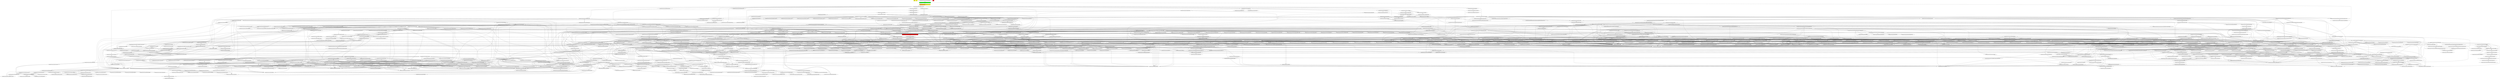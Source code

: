 digraph enhanced {
	"ochiai" [style=striped shape=box fillcolor="yellow"];
	"d4" [style=striped shape=box fillcolor="yellow"];
	"com.google.javascript.jscomp.TypeInferenceTest#1001" [style=striped shape=box fillcolor="green"];
	"real" [style=striped shape=box fillcolor="red"];
	"com.google.javascript.jscomp.TypeInferenceTest#87" [style=striped shape=box fillcolor="orange:yellow"];
	"com.google.javascript.jscomp.type.ChainableReverseAbstractInterpreter#158" [style=striped shape=box fillcolor="red"];
	"com.google.common.collect.RegularImmutableMap$NonTerminalEntry#116" -> "com.google.common.collect.ImmutableEntry#34";
	"com.google.common.collect.RegularImmutableMap$TerminalEntry#134" -> "com.google.common.collect.ImmutableEntry#34";
	"com.google.common.collect.Maps#612" -> "com.google.common.collect.ImmutableEntry#34";
	"com.google.common.collect.RegularImmutableMap#98" -> "com.google.common.collect.RegularImmutableMap$NonTerminalEntry#116";
	"com.google.javascript.rhino.head.ast.AstNode#240" -> "com.google.javascript.rhino.head.ast.AstNode#203";
	"com.google.javascript.rhino.Node#1025" -> "com.google.javascript.rhino.Node#1030" [style=bold];
	"com.google.javascript.rhino.JSDocInfoBuilder#551" -> "com.google.javascript.rhino.JSDocInfo#1128";
	"com.google.javascript.jscomp.FunctionTypeBuilder#391" -> "com.google.javascript.rhino.JSDocInfo#1128";
	"com.google.javascript.rhino.head.ast.InfixExpression#85" -> "com.google.javascript.rhino.head.ast.InfixExpression#92";
	"com.google.javascript.jscomp.NodeTraversal#454" -> "com.google.javascript.jscomp.NodeTraversal#222";
	"com.google.javascript.jscomp.NodeTraversal#463" -> "com.google.javascript.jscomp.NodeTraversal#222";
	"com.google.javascript.jscomp.TypedScopeCreator$FirstOrderFunctionAnalyzer#1953" -> "com.google.javascript.jscomp.NodeTraversal#463";
	"com.google.javascript.rhino.JSDocInfoBuilder#551" -> "com.google.javascript.rhino.JSDocInfo#1120";
	"com.google.javascript.rhino.jstype.JSTypeRegistry#1493" -> "com.google.javascript.rhino.jstype.JSTypeRegistry#911";
	"com.google.javascript.jscomp.NodeTraversal#583" -> "com.google.javascript.jscomp.NodeTraversal$AbstractScopedCallback#152";
	"com.google.javascript.jscomp.TypedScopeCreator$AbstractScopeBuilder#1065" -> "com.google.javascript.jscomp.TypedScopeCreator$AbstractScopeBuilder#1097";
	"com.google.javascript.rhino.head.Parser#332" -> "com.google.javascript.rhino.head.TokenStream#318" [style=bold];
	"com.google.javascript.rhino.head.Context#415" -> "com.google.javascript.rhino.head.ContextFactory#502" [style=bold];
	"com.google.javascript.rhino.head.ast.FunctionCall#109" -> "com.google.javascript.rhino.head.ast.FunctionCall#126";
	"com.google.javascript.rhino.head.Parser#551" -> "com.google.javascript.rhino.head.ast.AstRoot#70" [style=bold];
	"com.google.javascript.rhino.Node#1030" -> "com.google.javascript.rhino.Node#936";
	"com.google.javascript.rhino.head.Parser#279" -> "com.google.javascript.rhino.head.TokenStream#1533" [style=bold];
	"com.google.javascript.rhino.JSDocInfoBuilder#102" -> "com.google.javascript.rhino.JSDocInfoBuilder#93" [style=bold];
	"com.google.javascript.jscomp.TypedScopeCreator#196" -> "com.google.javascript.jscomp.TypedScopeCreator$AbstractScopeBuilder#394";
	"com.google.javascript.jscomp.TypedScopeCreator$LocalScopeBuilder#1849" -> "com.google.javascript.jscomp.TypedScopeCreator$AbstractScopeBuilder#394";
	"com.google.javascript.jscomp.TypedScopeCreator$GlobalScopeBuilder#1770" -> "com.google.javascript.jscomp.TypedScopeCreator$AbstractScopeBuilder#394";
	"com.google.javascript.rhino.head.ast.Scope#222" -> "com.google.javascript.rhino.head.ast.Symbol#97" [style=bold];
	"com.google.javascript.jscomp.parsing.IRFactory$TransformDispatcher#390" -> "com.google.javascript.jscomp.parsing.IRFactory$TransformDispatcher#390";
	"com.google.javascript.jscomp.parsing.TypeSafeDispatcher#121" -> "com.google.javascript.jscomp.parsing.IRFactory$TransformDispatcher#390";
	"com.google.javascript.jscomp.parsing.IRFactory#137" -> "com.google.javascript.jscomp.parsing.IRFactory$TransformDispatcher#390";
	"com.google.javascript.rhino.head.CompilerEnvirons#67" -> "com.google.javascript.rhino.head.Context#1847" [style=bold];
	"com.google.javascript.rhino.head.ast.PropertyGet#76" -> "com.google.javascript.rhino.head.ast.InfixExpression#85";
	"com.google.javascript.rhino.head.ast.Assignment#68" -> "com.google.javascript.rhino.head.ast.InfixExpression#85";
	"com.google.javascript.jscomp.SourceFile$Preloaded#422" -> "com.google.javascript.jscomp.SourceFile#81";
	"com.google.javascript.jscomp.parsing.IRFactory$TransformDispatcher#390" -> "com.google.javascript.jscomp.parsing.IRFactory$TransformDispatcher#393";
	"com.google.javascript.jscomp.type.ClosureReverseAbstractInterpreter#208" -> "com.google.javascript.rhino.Node#2351";
	"com.google.javascript.jscomp.parsing.IRFactory$TransformDispatcher#411" -> "com.google.javascript.rhino.Node#2351";
	"com.google.javascript.jscomp.parsing.IRFactory$TransformDispatcher#488" -> "com.google.javascript.rhino.Node#2351";
	"com.google.common.collect.RegularImmutableMap#143" -> "com.google.common.collect.RegularImmutableMap$NonTerminalEntry#121";
	"com.google.common.collect.RegularImmutableMap#48" -> "com.google.common.collect.RegularImmutableMap$NonTerminalEntry#121";
	"com.google.javascript.jscomp.ControlFlowAnalysis#527" -> "com.google.javascript.jscomp.ControlFlowAnalysis#797";
	"com.google.javascript.jscomp.ControlFlowAnalysis#150" -> "com.google.javascript.jscomp.ControlFlowAnalysis#797";
	"com.google.javascript.jscomp.ControlFlowAnalysis#485" -> "com.google.javascript.jscomp.ControlFlowAnalysis#797";
	"com.google.javascript.jscomp.ControlFlowAnalysis#358" -> "com.google.javascript.jscomp.ControlFlowAnalysis#797";
	"com.google.javascript.jscomp.ControlFlowAnalysis#712" -> "com.google.javascript.jscomp.ControlFlowAnalysis#797";
	"com.google.javascript.jscomp.NodeTraversal#222" -> "com.google.javascript.jscomp.NodeTraversal#230" [style=bold];
	"com.google.javascript.jscomp.FunctionTypeBuilder#423" -> "com.google.javascript.rhino.JSDocInfo#985";
	"com.google.javascript.jscomp.parsing.IRFactory#387" -> "com.google.javascript.jscomp.parsing.TypeSafeDispatcher#121" [style=bold];
	"com.google.javascript.rhino.head.TokenStream#1545" -> "com.google.javascript.rhino.head.TokenStream#1549" [style=bold];
	"com.google.javascript.rhino.head.TokenStream#318" -> "com.google.javascript.rhino.head.TokenStream#1307";
	"com.google.javascript.rhino.head.TokenStream#1300" -> "com.google.javascript.rhino.head.TokenStream#1307";
	"com.google.javascript.jscomp.NodeTraversal#478" -> "com.google.javascript.jscomp.NodeTraversal#478";
	"com.google.javascript.jscomp.NodeTraversal#511" -> "com.google.javascript.jscomp.NodeTraversal#478";
	"com.google.javascript.jscomp.NodeTraversal#289" -> "com.google.javascript.jscomp.NodeTraversal#478";
	"com.google.javascript.jscomp.NodeTraversal#273" -> "com.google.javascript.jscomp.NodeTraversal#478";
	"com.google.javascript.rhino.head.TokenStream#318" -> "com.google.javascript.rhino.head.TokenStream#1545";
	"com.google.javascript.jscomp.TypedScopeCreator$AbstractScopeBuilder#1097" -> "com.google.javascript.jscomp.Scope#614";
	"com.google.javascript.jscomp.Scope#621" -> "com.google.javascript.jscomp.Scope#614";
	"com.google.javascript.rhino.head.Parser#2808" -> "com.google.javascript.rhino.head.TokenStream#305";
	"com.google.javascript.rhino.head.Parser#940" -> "com.google.javascript.rhino.head.Parser#980" [style=bold];
	"com.google.javascript.jscomp.parsing.IRFactory$TransformDispatcher#390" -> "com.google.javascript.rhino.head.ast.FunctionNode#221";
	"com.google.javascript.rhino.jstype.JSTypeNative#50" -> "com.google.javascript.jscomp.TypeInferenceTest#1001" [style=bold];
	"com.google.javascript.rhino.head.TokenStream#318" -> "com.google.javascript.rhino.head.TokenStream#1300";
	"com.google.javascript.rhino.Node#1016" -> "com.google.javascript.rhino.Node#1025" [style=bold];
	"com.google.javascript.jscomp.TypeInferenceTest#100" -> "com.google.javascript.jscomp.TypeInference#85";
	"com.google.javascript.rhino.head.Parser#781" -> "com.google.javascript.rhino.head.Parser#717";
	"com.google.javascript.jscomp.TypedScopeCreator$AbstractScopeBuilder#1065" -> "com.google.javascript.rhino.Node#2383";
	"com.google.javascript.jscomp.NodeUtil#3012" -> "com.google.javascript.rhino.Node#2383";
	"com.google.javascript.jscomp.Scope$1#75" -> "com.google.javascript.rhino.Node#2383";
	"com.google.javascript.jscomp.parsing.ParserRunner#109" -> "com.google.javascript.rhino.head.CompilerEnvirons#129" [style=bold];
	"com.google.javascript.jscomp.TypeInference#85" -> "com.google.javascript.jscomp.Scope#628" [style=bold];
	"com.google.common.collect.AbstractMultimap#377" -> "com.google.common.collect.AbstractMultimap$RandomAccessWrappedList#857" [style=bold];
	"com.google.javascript.jscomp.LinkedFlowScope#65" -> "com.google.javascript.jscomp.LinkedFlowScope$FlatFlowScopeCache#380";
	"com.google.javascript.jscomp.LinkedFlowScope#88" -> "com.google.javascript.jscomp.LinkedFlowScope$FlatFlowScopeCache#380";
	"com.google.javascript.jscomp.LinkedFlowScope#41" -> "com.google.javascript.jscomp.LinkedFlowScope$FlatFlowScopeCache#380";
	"com.google.javascript.rhino.JSDocInfo#1221" -> "com.google.javascript.rhino.JSDocInfo#1140";
	"com.google.javascript.jscomp.parsing.JsDocInfoParser#130" -> "com.google.javascript.rhino.JSDocInfoBuilder#79";
	"com.google.javascript.jscomp.Scope$1#73" -> "com.google.javascript.jscomp.Scope$1#75" [style=bold];
	"com.google.javascript.jscomp.TypedScopeCreator#297" -> "com.google.javascript.jscomp.TypedScopeCreator$DiscoverEnumsAndTypedefs#346" [style=bold];
	"com.google.javascript.rhino.Node#943" -> "com.google.javascript.rhino.Node#953" [style=bold];
	"com.google.javascript.jscomp.TypedScopeCreator$AbstractScopeBuilder#451" -> "com.google.javascript.rhino.jstype.JSTypeRegistry#937";
	"com.google.javascript.jscomp.Scope$Var#212" -> "com.google.javascript.jscomp.Scope#621";
	"com.google.javascript.rhino.head.Parser#1867" -> "com.google.javascript.rhino.head.ast.VariableDeclaration#115" [style=bold];
	"com.google.javascript.rhino.head.TokenStream#1307" -> "com.google.javascript.rhino.head.TokenStream#1312" [style=bold];
	"com.google.javascript.jscomp.ControlFlowAnalysis$1#71" -> "com.google.javascript.jscomp.ControlFlowAnalysis$1#75";
	"com.google.common.collect.Iterators$7#643" -> "com.google.javascript.jscomp.Scope$1#73";
	"com.google.javascript.rhino.head.Parser#2509" -> "com.google.javascript.rhino.head.ast.FunctionCall#146";
	"com.google.javascript.rhino.head.TokenStream#1560" -> "com.google.javascript.rhino.head.TokenStream#1556" [style=bold];
	"com.google.javascript.jscomp.ControlFlowAnalysis#197" -> "com.google.javascript.jscomp.ControlFlowAnalysis$1#71";
	"com.google.javascript.jscomp.ControlFlowAnalysis#138" -> "com.google.javascript.jscomp.ControlFlowAnalysis$1#71";
	"com.google.javascript.rhino.head.ast.ScriptNode#278" -> "com.google.javascript.rhino.head.ast.Symbol#77" [style=bold];
	"com.google.javascript.jscomp.parsing.Config#90" -> "com.google.common.collect.ImmutableMap#318" [style=bold];
	"com.google.common.collect.RegularImmutableMap#143" -> "com.google.common.collect.ImmutableEntry#44";
	"com.google.common.collect.RegularImmutableMap#48" -> "com.google.common.collect.ImmutableEntry#44";
	"com.google.common.collect.ImmutableMap$Builder#189" -> "com.google.common.collect.ImmutableEntry#44";
	"com.google.javascript.jscomp.ControlFlowAnalysis#485" -> "com.google.javascript.rhino.Node#2375";
	"com.google.common.collect.RegularImmutableMap#143" -> "com.google.common.collect.ImmutableEntry#40";
	"com.google.common.collect.RegularImmutableMap#48" -> "com.google.common.collect.ImmutableEntry#40";
	"com.google.common.collect.ImmutableMap$Builder#189" -> "com.google.common.collect.ImmutableEntry#40";
	"com.google.javascript.jscomp.ControlFlowAnalysis#150" -> "com.google.javascript.jscomp.NodeTraversal#454";
	"com.google.javascript.jscomp.TypedScopeCreator#297" -> "com.google.javascript.jscomp.NodeTraversal#454";
	"com.google.javascript.jscomp.TypedScopeCreator#196" -> "com.google.javascript.jscomp.NodeTraversal#454";
	"com.google.javascript.jscomp.PrepareAst#58" -> "com.google.javascript.jscomp.NodeTraversal#454";
	"com.google.javascript.jscomp.TypedScopeCreator$LocalScopeBuilder#1857" -> "com.google.javascript.jscomp.NodeTraversal#454";
	"com.google.javascript.rhino.JSDocInfoBuilder#102" -> "com.google.javascript.rhino.JSDocInfo#1390";
	"com.google.javascript.rhino.head.TokenStream#318" -> "com.google.javascript.rhino.head.ScriptRuntime#441";
	"com.google.javascript.jscomp.ControlFlowAnalysis#296" -> "com.google.javascript.jscomp.ControlFlowAnalysis#535";
	"com.google.javascript.rhino.head.Parser#980" -> "com.google.javascript.rhino.head.Parser#1801";
	"com.google.javascript.jscomp.parsing.JsDocInfoParser#189" -> "com.google.javascript.rhino.JSDocInfoBuilder#551";
	"com.google.javascript.rhino.Node#936" -> "com.google.javascript.rhino.Node#943";
	"com.google.javascript.jscomp.TypeInference#598" -> "com.google.javascript.jscomp.LinkedFlowScope#144";
	"com.google.javascript.jscomp.TypeInference#1205" -> "com.google.javascript.jscomp.LinkedFlowScope#144";
	"com.google.javascript.jscomp.ControlFlowAnalysis#296" -> "com.google.javascript.jscomp.ControlFlowAnalysis#527";
	"com.google.javascript.jscomp.TypedScopeCreator$FirstOrderFunctionAnalyzer#1947" -> "com.google.javascript.jscomp.NodeTraversal$AbstractScopedCallback#140";
	"com.google.javascript.jscomp.FunctionTypeBuilder#320" -> "com.google.javascript.rhino.JSDocInfo#515";
	"com.google.javascript.rhino.jstype.FunctionType#314" -> "com.google.javascript.rhino.jstype.PrototypeObjectType#115";
	"com.google.javascript.rhino.jstype.FunctionType#135" -> "com.google.javascript.rhino.jstype.PrototypeObjectType#115";
	"com.google.javascript.jscomp.parsing.JsDocInfoParser#189" -> "com.google.javascript.rhino.JSDocInfoBuilder#85" [style=bold];
	"com.google.javascript.rhino.jstype.PrototypeObjectType#445" -> "com.google.javascript.rhino.jstype.JSType#1078";
	"com.google.javascript.rhino.jstype.JSType#1052" -> "com.google.javascript.rhino.jstype.JSType#1078";
	"com.google.javascript.jscomp.FunctionTypeBuilder#423" -> "com.google.common.collect.Sets#210";
	"com.google.javascript.jscomp.NodeTraversal#478" -> "com.google.javascript.jscomp.NodeTraversal$AbstractScopedCallback#145";
	"com.google.javascript.rhino.head.ast.Symbol#68" -> "com.google.javascript.rhino.head.ast.Symbol#84" [style=bold];
	"com.google.javascript.rhino.head.Parser#332" -> "com.google.javascript.rhino.head.TokenStream#1560";
	"com.google.javascript.jscomp.parsing.ParserRunner#109" -> "com.google.javascript.rhino.head.CompilerEnvirons#143" [style=bold];
	"com.google.javascript.rhino.head.ast.ScriptNode#85" -> "com.google.javascript.rhino.head.ast.Scope#73" [style=bold];
	"com.google.common.collect.RegularImmutableMap#143" -> "com.google.common.collect.RegularImmutableMap$TerminalEntry#138";
	"com.google.common.collect.RegularImmutableMap#48" -> "com.google.common.collect.RegularImmutableMap$TerminalEntry#138";
	"com.google.javascript.jscomp.type.ClosureReverseAbstractInterpreter#120" -> "com.google.common.collect.ImmutableMap$Builder#207";
	"com.google.javascript.jscomp.parsing.Config#90" -> "com.google.common.collect.ImmutableMap$Builder#207";
	"com.google.common.collect.RegularImmutableMap#98" -> "com.google.common.collect.RegularImmutableMap$TerminalEntry#134" [style=bold];
	"com.google.common.collect.Sets#210" -> "com.google.common.collect.Collections2#341";
	"com.google.javascript.rhino.JSDocInfoBuilder#125" -> "com.google.javascript.rhino.JSDocInfoBuilder#139";
	"com.google.javascript.rhino.head.Parser#2599" -> "com.google.javascript.rhino.head.CompilerEnvirons#148";
	"com.google.javascript.rhino.head.Parser#2912" -> "com.google.javascript.rhino.head.CompilerEnvirons#148";
	"com.google.javascript.jscomp.parsing.IRFactory$TransformDispatcher#390" -> "com.google.javascript.rhino.head.ast.PropertyGet#101";
	"com.google.javascript.rhino.head.Parser#3466" -> "com.google.javascript.rhino.head.ast.PropertyGet#101";
	"com.google.javascript.rhino.jstype.FunctionType#1109" -> "com.google.javascript.rhino.jstype.PrototypeObjectType#542";
	"com.google.javascript.rhino.jstype.JSType#1141" -> "com.google.javascript.rhino.jstype.PrototypeObjectType#542";
	"com.google.javascript.rhino.jstype.FunctionType#1109" -> "com.google.common.collect.Iterators$1#63";
	"com.google.common.collect.Sets#210" -> "com.google.common.collect.Iterators$1#63";
	"com.google.javascript.rhino.jstype.JSTypeRegistry#1710" -> "com.google.common.collect.Iterators$1#63";
	"com.google.javascript.rhino.jstype.ObjectType#508" -> "com.google.common.collect.Iterators$1#63";
	"com.google.javascript.jscomp.TypedScopeCreator$LocalScopeBuilder#1857" -> "com.google.common.collect.Iterators$1#63";
	"com.google.javascript.jscomp.parsing.ParserRunner#109" -> "com.google.javascript.rhino.head.Context#390" [style=bold];
	"com.google.javascript.rhino.head.CompilerEnvirons#67" -> "com.google.javascript.rhino.head.CompilerEnvirons#97";
	"com.google.javascript.jscomp.parsing.IRFactory#81" -> "com.google.javascript.jscomp.parsing.IRFactory#1149";
	"com.google.common.collect.RegularImmutableMap#35" -> "com.google.common.collect.RegularImmutableMap#35";
	"com.google.common.collect.ImmutableMap$Builder#189" -> "com.google.common.collect.RegularImmutableMap#35";
	"com.google.javascript.jscomp.type.SemanticReverseAbstractInterpreter#121" -> "com.google.javascript.jscomp.type.SemanticReverseAbstractInterpreter$5#107" [style=bold];
	"com.google.javascript.jscomp.parsing.JsDocInfoParser#2329" -> "com.google.javascript.rhino.JSDocInfoBuilder#125";
	"com.google.javascript.jscomp.parsing.JsDocInfoParser#130" -> "com.google.javascript.rhino.JSDocInfoBuilder#69";
	"com.google.javascript.jscomp.TypedScopeCreator$AbstractScopeBuilder#1049" -> "com.google.javascript.jscomp.TypedScopeCreator$AbstractScopeBuilder#1065";
	"com.google.javascript.jscomp.type.ClosureReverseAbstractInterpreter#120" -> "com.google.javascript.jscomp.type.ClosureReverseAbstractInterpreter$1#48" [style=bold];
	"com.google.javascript.jscomp.TypedScopeCreator#297" -> "com.google.javascript.jscomp.Scope#411";
	"com.google.javascript.rhino.head.Parser#1867" -> "com.google.javascript.rhino.head.ast.VariableDeclaration#104";
	"com.google.javascript.jscomp.TypedScopeCreator$AbstractScopeBuilder#500" -> "com.google.javascript.jscomp.NodeTraversal#433";
	"com.google.javascript.rhino.head.Parser#2808" -> "com.google.javascript.rhino.head.Parser#781";
	"com.google.javascript.rhino.jstype.UnionType#82" -> "com.google.common.collect.RegularImmutableList#170" [style=bold];
	"com.google.javascript.rhino.head.Parser#1987" -> "com.google.javascript.rhino.head.ast.Symbol#68" [style=bold];
	"com.google.javascript.rhino.head.Parser#332" -> "com.google.javascript.rhino.head.Parser#302";
	"com.google.javascript.rhino.head.Parser#2414" -> "com.google.javascript.rhino.head.Parser#2071";
	"com.google.javascript.rhino.head.Parser#2053" -> "com.google.javascript.rhino.head.Parser#2071";
	"com.google.javascript.rhino.head.Parser#1867" -> "com.google.javascript.rhino.head.Parser#2071";
	"com.google.javascript.rhino.head.Parser#2071" -> "com.google.javascript.rhino.head.Parser#2071";
	"com.google.javascript.rhino.JSDocInfoBuilder#102" -> "com.google.javascript.rhino.JSDocInfo#571";
	"com.google.javascript.jscomp.JsAst#85" -> "com.google.javascript.jscomp.Compiler#2085";
	"com.google.javascript.jscomp.NodeUtil#3012" -> "com.google.javascript.rhino.Node#2183";
	"com.google.javascript.jscomp.TypedScopeCreator$DiscoverEnumsAndTypedefs#352" -> "com.google.javascript.rhino.Node#2183";
	"com.google.javascript.jscomp.NodeUtil#3041" -> "com.google.javascript.rhino.Node#2183";
	"com.google.javascript.jscomp.parsing.IRFactory#171" -> "com.google.javascript.rhino.Node#1095";
	"com.google.javascript.jscomp.parsing.JsDocInfoParser#2209" -> "com.google.javascript.rhino.Node#1095";
	"com.google.javascript.jscomp.JsAst#85" -> "com.google.javascript.rhino.Node#1095";
	"com.google.javascript.rhino.JSDocInfoBuilder#125" -> "com.google.javascript.rhino.JSDocInfo#333";
	"com.google.javascript.rhino.JSDocInfoBuilder#69" -> "com.google.javascript.rhino.JSDocInfo#333";
	"com.google.javascript.jscomp.TypeInference#1436" -> "com.google.javascript.jscomp.LinkedFlowScope#105";
	"com.google.javascript.jscomp.TypeInference#85" -> "com.google.javascript.jscomp.LinkedFlowScope#105";
	"com.google.javascript.rhino.head.Parser#2509" -> "com.google.javascript.rhino.head.ast.FunctionCall#109";
	"com.google.javascript.jscomp.TypeInference#85" -> "com.google.javascript.jscomp.Scope#424";
	"com.google.javascript.rhino.jstype.JSTypeRegistry#1493" -> "com.google.javascript.rhino.jstype.JSTypeRegistry#979";
	"com.google.javascript.jscomp.parsing.IRFactory$TransformDispatcher#390" -> "com.google.javascript.rhino.head.ast.FunctionCall#100";
	"com.google.javascript.jscomp.parsing.IRFactory#1352" -> "com.google.javascript.rhino.Node#517";
	"com.google.javascript.jscomp.LinkedFlowScope$LinkedFlowSlot#371" -> "com.google.javascript.rhino.jstype.SimpleSlot#58";
	"com.google.javascript.jscomp.DataFlowAnalysis#180" -> "com.google.javascript.jscomp.DataFlowAnalysis#202";
	"com.google.javascript.jscomp.parsing.ParserRunner#109" -> "com.google.javascript.rhino.head.Parser#512";
	"com.google.javascript.jscomp.NodeUtil#3041" -> "com.google.javascript.rhino.Node#2175";
	"com.google.javascript.jscomp.TypeInference#142" -> "com.google.javascript.rhino.Node#2175";
	"com.google.javascript.jscomp.Compiler#2085" -> "com.google.javascript.jscomp.Compiler#2073";
	"com.google.javascript.jscomp.TypeInferenceTest#100" -> "com.google.javascript.jscomp.Compiler#2073";
	"com.google.common.collect.AbstractIndexedListIterator#81" -> "com.google.common.collect.Iterators$12#1044";
	"com.google.common.collect.Iterators#1031" -> "com.google.common.collect.Iterators$12#1042" [style=bold];
	"com.google.javascript.jscomp.ControlFlowAnalysis$1#75" -> "com.google.javascript.jscomp.ControlFlowAnalysis#41" [style=bold];
	"com.google.javascript.jscomp.parsing.IRFactory#181" -> "com.google.javascript.rhino.head.ast.AstRoot#78";
	"com.google.javascript.jscomp.parsing.JsDocInfoParser#2321" -> "com.google.javascript.rhino.JSDocInfoBuilder#102" [style=bold];
	"com.google.javascript.jscomp.TypeInference#85" -> "com.google.javascript.jscomp.LinkedFlowScope#100";
	"com.google.javascript.jscomp.TypedScopeCreator$AbstractScopeBuilder#469" -> "com.google.javascript.jscomp.NodeTraversal#659";
	"com.google.javascript.jscomp.TypedScopeCreator$AbstractScopeBuilder#500" -> "com.google.javascript.jscomp.NodeTraversal#659";
	"com.google.javascript.rhino.jstype.PrototypeObjectType#445" -> "com.google.javascript.rhino.jstype.JSType#607";
	"com.google.javascript.rhino.jstype.ObjectType#557" -> "com.google.javascript.rhino.jstype.JSType#607";
	"com.google.javascript.jscomp.NodeTraversal#478" -> "com.google.javascript.jscomp.NodeTraversal#654";
	"com.google.javascript.rhino.IR#451" -> "com.google.javascript.rhino.Node#505";
	"com.google.javascript.rhino.head.ast.ExpressionStatement#122" -> "com.google.javascript.rhino.head.ast.AstNode#616";
	"com.google.javascript.jscomp.parsing.IRFactory$TransformDispatcher#390" -> "com.google.javascript.rhino.head.ast.AstNode#616";
	"com.google.javascript.rhino.head.ast.InfixExpression#92" -> "com.google.javascript.rhino.head.ast.AstNode#616";
	"com.google.javascript.jscomp.parsing.IRFactory#324" -> "com.google.javascript.rhino.head.ast.AstNode#616";
	"com.google.javascript.jscomp.parsing.IRFactory$TransformDispatcher#723" -> "com.google.javascript.rhino.head.ast.AstNode#616";
	"com.google.javascript.jscomp.parsing.IRFactory#348" -> "com.google.javascript.rhino.head.ast.AstNode#616";
	"com.google.javascript.jscomp.DataFlowAnalysis$BranchedForwardDataFlowAnalysis#445" -> "com.google.javascript.jscomp.TypeInference#64";
	"com.google.javascript.jscomp.DataFlowAnalysis$BranchedForwardDataFlowAnalysis#459" -> "com.google.javascript.jscomp.TypeInference#64";
	"com.google.javascript.jscomp.TypeInference#64" -> "com.google.javascript.jscomp.TypeInference#64";
	"com.google.javascript.jscomp.DataFlowAnalysis$BranchedForwardDataFlowAnalysis#394" -> "com.google.javascript.jscomp.TypeInference#64";
	"com.google.javascript.jscomp.TypeInference#85" -> "com.google.common.collect.AbstractIterator#151";
	"com.google.javascript.jscomp.parsing.IRFactory#81" -> "com.google.javascript.jscomp.parsing.IRFactory#1352";
	"com.google.javascript.jscomp.TypedScopeCreator$AbstractScopeBuilder#451" -> "com.google.javascript.jscomp.TypedScopeCreator$DeferredSetType#170";
	"com.google.common.collect.ImmutableMap$Builder#178" -> "com.google.common.collect.ImmutableMap#139";
	"com.google.javascript.jscomp.Compiler#1039" -> "com.google.javascript.rhino.InputId#61";
	"com.google.javascript.jscomp.Compiler#1004" -> "com.google.javascript.rhino.InputId#61";
	"com.google.javascript.jscomp.TypeInferenceTest#100" -> "com.google.javascript.jscomp.ControlFlowAnalysis#145";
	"com.google.javascript.rhino.jstype.JSTypeRegistry#979" -> "com.google.javascript.rhino.jstype.JSTypeRegistry#995";
	"com.google.javascript.jscomp.TypeInferenceTest#178" -> "com.google.javascript.rhino.jstype.JSTypeRegistry#995";
	"com.google.javascript.rhino.jstype.JSType#1211" -> "com.google.javascript.rhino.jstype.UnionType#405";
	"com.google.javascript.jscomp.parsing.ParserRunner#109" -> "com.google.javascript.rhino.head.CompilerEnvirons#50";
	"com.google.common.collect.AbstractMultimap$WrappedCollection#422" -> "com.google.common.collect.AbstractMultimap#88";
	"com.google.common.collect.AbstractMultimap$WrappedCollection$WrappedIterator#503" -> "com.google.common.collect.AbstractMultimap#88";
	"com.google.javascript.jscomp.TypedScopeCreator$FirstOrderFunctionAnalyzer#1962" -> "com.google.javascript.jscomp.NodeTraversal#624";
	"com.google.javascript.jscomp.parsing.JsDocInfoParser#1148" -> "com.google.javascript.rhino.JSDocInfoBuilder#183";
	"com.google.javascript.rhino.jstype.UnionTypeBuilder#250" -> "com.google.javascript.rhino.jstype.UnionType#82" [style=bold];
	"com.google.javascript.jscomp.CodingConventions$Proxy#105" -> "com.google.javascript.jscomp.CodingConventions$DefaultCodingConvention#298";
	"com.google.common.collect.AbstractIterator#128" -> "com.google.common.collect.AbstractIterator#140" [style=bold];
	"com.google.javascript.jscomp.type.ClosureReverseAbstractInterpreter#208" -> "com.google.javascript.rhino.Node#2199";
	"com.google.javascript.jscomp.ClosureCodingConvention#326" -> "com.google.javascript.rhino.Node#2199";
	"com.google.javascript.jscomp.PrepareAst$PrepareAnnotations#165" -> "com.google.javascript.rhino.Node#2199";
	"com.google.javascript.jscomp.TypeInferenceTest#100" -> "com.google.javascript.jscomp.ControlFlowAnalysis#150";
	"com.google.common.collect.AbstractIterator#151" -> "com.google.common.collect.AbstractIterator#128";
	"com.google.javascript.jscomp.TypeInference#85" -> "com.google.common.collect.AbstractIterator#128";
	"com.google.common.base.Joiner#168" -> "com.google.common.base.Joiner#160";
	"com.google.javascript.jscomp.parsing.Config#90" -> "com.google.common.collect.ImmutableMap#128" [style=bold];
	"com.google.javascript.jscomp.parsing.IRFactory$TransformDispatcher#390" -> "com.google.javascript.rhino.Node#2191";
	"com.google.javascript.jscomp.NodeTraversal#511" -> "com.google.javascript.rhino.Node#2191";
	"com.google.javascript.jscomp.parsing.IRFactory#222" -> "com.google.javascript.rhino.Node#2191";
	"com.google.javascript.jscomp.ControlFlowAnalysis#485" -> "com.google.javascript.rhino.Node#2191";
	"com.google.javascript.jscomp.NodeUtil#1704" -> "com.google.javascript.rhino.Node#2191";
	"com.google.javascript.jscomp.parsing.IRFactory#1356" -> "com.google.javascript.rhino.IR#451";
	"com.google.javascript.jscomp.TypeInferenceTest#100" -> "com.google.common.base.Joiner#168";
	"com.google.javascript.jscomp.type.ClosureReverseAbstractInterpreter#120" -> "com.google.javascript.jscomp.type.ClosureReverseAbstractInterpreter$10#154" [style=bold];
	"com.google.javascript.rhino.head.Parser#980" -> "com.google.javascript.rhino.head.Parser#1867";
	"com.google.javascript.jscomp.TypedScopeCreator$FirstOrderFunctionAnalyzer#1969" -> "com.google.javascript.jscomp.NodeTraversal#635";
	"com.google.javascript.jscomp.TypedScopeCreator$FirstOrderFunctionAnalyzer#1962" -> "com.google.javascript.jscomp.NodeTraversal#635";
	"com.google.javascript.jscomp.TypeInference#125" -> "com.google.javascript.jscomp.TypeInference#249";
	"com.google.javascript.jscomp.TypeInference#598" -> "com.google.javascript.jscomp.TypeInference#249";
	"com.google.javascript.jscomp.TypeInference#1126" -> "com.google.javascript.jscomp.TypeInference#249";
	"com.google.javascript.jscomp.TypeInference#142" -> "com.google.javascript.jscomp.TypeInference#249";
	"com.google.javascript.jscomp.parsing.IRFactory#348" -> "com.google.javascript.jscomp.parsing.JsDocTokenStream#45";
	"com.google.javascript.rhino.head.Parser#2071" -> "com.google.javascript.rhino.head.ast.Assignment#68";
	"com.google.javascript.jscomp.parsing.ParserRunner#109" -> "com.google.javascript.rhino.head.CompilerEnvirons#67" [style=bold];
	"com.google.javascript.jscomp.NodeUtil#3012" -> "com.google.javascript.jscomp.NodeUtil#2052";
	"com.google.javascript.jscomp.NodeUtil#3041" -> "com.google.javascript.jscomp.NodeUtil#2052";
	"com.google.javascript.jscomp.TypedScopeCreator$AbstractScopeBuilder#697" -> "com.google.javascript.jscomp.NodeUtil#2052";
	"com.google.javascript.jscomp.parsing.IRFactory#81" -> "com.google.javascript.jscomp.parsing.IRFactory#1356";
	"com.google.javascript.jscomp.NodeTraversal#635" -> "com.google.javascript.jscomp.NodeTraversal#639";
	"com.google.javascript.jscomp.TypedScopeCreator$FirstOrderFunctionAnalyzer#1969" -> "com.google.javascript.jscomp.NodeTraversal#639";
	"com.google.javascript.rhino.head.ast.ExpressionStatement#122" -> "com.google.javascript.rhino.head.ast.AstNode#268";
	"com.google.javascript.rhino.head.ast.AstRoot#103" -> "com.google.javascript.rhino.head.ast.AstNode#268";
	"com.google.javascript.rhino.head.ast.FunctionNode#236" -> "com.google.javascript.rhino.head.ast.AstNode#268";
	"com.google.javascript.rhino.head.ast.VariableInitializer#110" -> "com.google.javascript.rhino.head.ast.AstNode#268";
	"com.google.javascript.rhino.head.ast.AstNode#292" -> "com.google.javascript.rhino.head.ast.AstNode#268";
	"com.google.javascript.rhino.head.ast.FunctionCall#89" -> "com.google.javascript.rhino.head.ast.AstNode#268";
	"com.google.javascript.rhino.head.ast.ParenthesizedExpression#91" -> "com.google.javascript.rhino.head.ast.AstNode#268";
	"com.google.javascript.rhino.head.ast.IfStatement#103" -> "com.google.javascript.rhino.head.ast.AstNode#268";
	"com.google.javascript.rhino.head.ast.VariableDeclaration#104" -> "com.google.javascript.rhino.head.ast.AstNode#268";
	"com.google.javascript.rhino.head.ast.IfStatement#86" -> "com.google.javascript.rhino.head.ast.AstNode#268";
	"com.google.javascript.rhino.head.ast.FunctionCall#126" -> "com.google.javascript.rhino.head.ast.AstNode#268";
	"com.google.javascript.rhino.head.Parser#551" -> "com.google.javascript.rhino.head.ast.AstNode#268";
	"com.google.javascript.rhino.head.ast.VariableInitializer#128" -> "com.google.javascript.rhino.head.ast.AstNode#268";
	"com.google.javascript.rhino.head.ast.InfixExpression#161" -> "com.google.javascript.rhino.head.ast.AstNode#268";
	"com.google.javascript.rhino.head.ast.InfixExpression#140" -> "com.google.javascript.rhino.head.ast.AstNode#268";
	"com.google.javascript.rhino.head.Parser#2454" -> "com.google.javascript.rhino.head.Parser#2509";
	"com.google.javascript.jscomp.type.ClosureReverseAbstractInterpreter$12#136" -> "com.google.javascript.jscomp.type.ChainableReverseAbstractInterpreter#680";
	"com.google.javascript.jscomp.JoinOp$BinaryJoinOp#34" -> "com.google.javascript.jscomp.JoinOp$BinaryJoinOp#38";
	"com.google.javascript.jscomp.parsing.JsDocInfoParser#1545" -> "com.google.javascript.jscomp.parsing.JsDocInfoParser#1638";
	"com.google.common.collect.ImmutableMap$Builder#212" -> "com.google.common.collect.RegularImmutableMap#48";
	"com.google.common.collect.EmptyImmutableList#36" -> "com.google.common.collect.Iterators#80";
	"com.google.common.collect.EmptyImmutableSet#31" -> "com.google.common.collect.Iterators#80";
	"com.google.common.collect.Iterators$7#643" -> "com.google.common.collect.AbstractIterator#122" [style=bold];
	"com.google.javascript.jscomp.TypeInference#85" -> "com.google.javascript.jscomp.Scope$Var#149";
	"com.google.javascript.jscomp.graph.LinkedDirectedGraph#72" -> "com.google.javascript.jscomp.graph.DiGraph#28" [style=bold];
	"com.google.javascript.rhino.head.Parser#717" -> "com.google.javascript.rhino.head.ast.FunctionNode#272";
	"com.google.common.collect.ImmutableMap$Builder#207" -> "com.google.common.collect.ImmutableMap$Builder#212" [style=bold];
	"com.google.javascript.rhino.head.ast.AstNode#268" -> "com.google.javascript.rhino.head.ast.AstNode#252" [style=bold];
	"com.google.javascript.jscomp.parsing.JsDocInfoParser#189" -> "com.google.javascript.rhino.JSDocInfoBuilder#149";
	"com.google.javascript.rhino.head.TokenStream#318" -> "com.google.javascript.rhino.head.TokenStream#124";
	"com.google.javascript.jscomp.TypeInferenceTest#100" -> "com.google.javascript.jscomp.ControlFlowAnalysis#138";
	"com.google.javascript.jscomp.Scope$Var#83" -> "com.google.javascript.jscomp.Scope$Var#132" [style=bold];
	"com.google.javascript.rhino.jstype.UnionTypeBuilder#124" -> "com.google.javascript.rhino.jstype.UnionType#93";
	"com.google.common.base.Preconditions#280" -> "com.google.common.base.Preconditions#300" [style=bold];
	"com.google.common.collect.AbstractIndexedListIterator#68" -> "com.google.common.collect.UnmodifiableListIterator#34";
	"com.google.javascript.rhino.head.ast.AstNode#212" -> "com.google.javascript.rhino.head.ast.AstNode#259";
	"com.google.javascript.rhino.jstype.JSType$1#92" -> "com.google.javascript.rhino.jstype.JSType$1#95";
	"com.google.javascript.jscomp.CompilerInput#88" -> "com.google.javascript.jscomp.JsAst#43";
	"com.google.javascript.rhino.jstype.UnionType#405" -> "com.google.javascript.rhino.jstype.JSType$1#92";
	"com.google.javascript.jscomp.type.ClosureReverseAbstractInterpreter$2#67" -> "com.google.javascript.jscomp.type.ChainableReverseAbstractInterpreter$RestrictByFalseTypeOfResultVisitor#486";
	"com.google.javascript.jscomp.type.ClosureReverseAbstractInterpreter$4#100" -> "com.google.javascript.jscomp.type.ChainableReverseAbstractInterpreter$RestrictByFalseTypeOfResultVisitor#486";
	"com.google.javascript.rhino.head.ast.InfixExpression#92" -> "com.google.javascript.rhino.head.ast.AstNode#240";
	"com.google.javascript.rhino.head.CompilerEnvirons#67" -> "com.google.javascript.rhino.head.Context#1818" [style=bold];
	"com.google.javascript.rhino.head.Parser#781" -> "com.google.javascript.rhino.head.ast.FunctionNode#258";
	"com.google.javascript.jscomp.TypedScopeCreator$AbstractScopeBuilder#847" -> "com.google.javascript.jscomp.FunctionTypeBuilder#228";
	"com.google.javascript.jscomp.TypedScopeCreator#175" -> "com.google.javascript.jscomp.TypedScopeCreator#179";
	"com.google.javascript.jscomp.FunctionTypeBuilder$ThisTypeValidator#184" -> "com.google.javascript.jscomp.FunctionTypeBuilder$ThisTypeValidator#184";
	"com.google.javascript.rhino.jstype.JSType#1192" -> "com.google.javascript.jscomp.FunctionTypeBuilder$ThisTypeValidator#184";
	"com.google.javascript.jscomp.FunctionTypeBuilder#391" -> "com.google.javascript.jscomp.FunctionTypeBuilder$ThisTypeValidator#184";
	"com.google.javascript.jscomp.parsing.JsDocInfoParser#1734" -> "com.google.javascript.jscomp.parsing.JsDocInfoParser#2308";
	"com.google.javascript.jscomp.parsing.JsDocInfoParser#189" -> "com.google.javascript.jscomp.parsing.JsDocInfoParser#2308";
	"com.google.javascript.jscomp.parsing.JsDocInfoParser#1545" -> "com.google.javascript.jscomp.parsing.JsDocInfoParser#2308";
	"com.google.javascript.jscomp.parsing.JsDocInfoParser#2002" -> "com.google.javascript.jscomp.parsing.JsDocInfoParser#2308";
	"com.google.common.collect.AbstractIndexedListIterator#68" -> "com.google.common.base.Preconditions#330";
	"com.google.javascript.jscomp.TypeInferenceTest#100" -> "com.google.javascript.jscomp.TypedScopeCreator#175";
	"com.google.javascript.jscomp.CompilerInput#116" -> "com.google.javascript.jscomp.JsAst#51";
	"com.google.javascript.jscomp.parsing.IRFactory$TransformDispatcher#390" -> "com.google.javascript.rhino.head.ast.FunctionNode#251";
	"com.google.javascript.jscomp.Compiler#1540" -> "com.google.javascript.jscomp.CompilerInput#116";
	"com.google.javascript.rhino.head.Parser#551" -> "com.google.javascript.rhino.head.Parser#705";
	"com.google.javascript.rhino.head.Parser#635" -> "com.google.javascript.rhino.head.Parser#705";
	"com.google.javascript.rhino.head.ast.ExpressionStatement#122" -> "com.google.javascript.rhino.head.ast.AstNode#472";
	"com.google.javascript.rhino.head.ast.AstRoot#103" -> "com.google.javascript.rhino.head.ast.AstNode#472";
	"com.google.javascript.rhino.head.ast.InfixExpression#92" -> "com.google.javascript.rhino.head.ast.AstNode#472";
	"com.google.javascript.rhino.head.ast.FunctionNode#236" -> "com.google.javascript.rhino.head.ast.AstNode#472";
	"com.google.javascript.rhino.head.ast.AstNode#292" -> "com.google.javascript.rhino.head.ast.AstNode#472";
	"com.google.javascript.rhino.head.ast.FunctionCall#89" -> "com.google.javascript.rhino.head.ast.AstNode#472";
	"com.google.javascript.rhino.head.ast.ParenthesizedExpression#91" -> "com.google.javascript.rhino.head.ast.AstNode#472";
	"com.google.javascript.rhino.head.ast.NumberLiteral#100" -> "com.google.javascript.rhino.head.ast.AstNode#472";
	"com.google.javascript.rhino.head.ast.IfStatement#103" -> "com.google.javascript.rhino.head.ast.AstNode#472";
	"com.google.javascript.rhino.head.ast.VariableDeclaration#104" -> "com.google.javascript.rhino.head.ast.AstNode#472";
	"com.google.javascript.rhino.head.ast.IfStatement#86" -> "com.google.javascript.rhino.head.ast.AstNode#472";
	"com.google.javascript.rhino.head.ast.FunctionCall#126" -> "com.google.javascript.rhino.head.ast.AstNode#472";
	"com.google.javascript.rhino.head.ast.InfixExpression#161" -> "com.google.javascript.rhino.head.ast.AstNode#472";
	"com.google.javascript.rhino.head.ast.InfixExpression#140" -> "com.google.javascript.rhino.head.ast.AstNode#472";
	"com.google.javascript.rhino.head.ast.Name#101" -> "com.google.javascript.rhino.head.ast.AstNode#472";
	"com.google.javascript.rhino.head.Parser#1090" -> "com.google.javascript.rhino.head.ast.AstNode#232";
	"com.google.javascript.rhino.head.ast.AstNode#240" -> "com.google.javascript.rhino.head.ast.AstNode#232";
	"com.google.javascript.rhino.head.ast.Name#84" -> "com.google.javascript.rhino.head.ast.AstNode#232";
	"com.google.javascript.rhino.head.ast.FunctionNode#236" -> "com.google.javascript.rhino.head.ast.AstNode#232";
	"com.google.javascript.rhino.head.ast.AstNode#292" -> "com.google.javascript.rhino.head.ast.AstNode#232";
	"com.google.javascript.rhino.head.Parser#2509" -> "com.google.javascript.rhino.head.ast.AstNode#232";
	"com.google.javascript.rhino.head.Parser#1867" -> "com.google.javascript.rhino.head.ast.AstNode#232";
	"com.google.javascript.rhino.head.Parser#2885" -> "com.google.javascript.rhino.head.ast.AstNode#232";
	"com.google.javascript.rhino.head.Parser#781" -> "com.google.javascript.rhino.head.ast.AstNode#232";
	"com.google.javascript.rhino.head.Parser#551" -> "com.google.javascript.rhino.head.ast.AstNode#232";
	"com.google.javascript.rhino.head.ast.NumberLiteral#70" -> "com.google.javascript.rhino.head.ast.AstNode#232";
	"com.google.javascript.rhino.head.ast.Name#101" -> "com.google.javascript.rhino.head.ast.AstNode#232";
	"com.google.javascript.rhino.head.Parser#635" -> "com.google.javascript.rhino.head.ast.AstNode#232";
	"com.google.common.base.Joiner#160" -> "com.google.common.base.Joiner#129" [style=bold];
	"com.google.javascript.jscomp.ControlFlowAnalysis#296" -> "com.google.javascript.jscomp.ControlFlowAnalysis#358";
	"com.google.javascript.rhino.JSDocInfoBuilder#139" -> "com.google.javascript.rhino.JSDocInfo#941";
	"com.google.javascript.rhino.head.Parser#2808" -> "com.google.javascript.rhino.head.Parser#2912";
	"com.google.javascript.rhino.head.Parser#551" -> "com.google.javascript.rhino.head.Node#280";
	"com.google.javascript.rhino.head.ast.AstNode#292" -> "com.google.javascript.rhino.head.Node#280";
	"com.google.javascript.jscomp.CompilerInput#65" -> "com.google.javascript.jscomp.JsAst#69" [style=bold];
	"com.google.javascript.jscomp.NodeTraversal#478" -> "com.google.javascript.jscomp.TypedScopeCreator$DiscoverEnumsAndTypedefs#352";
	"com.google.javascript.jscomp.parsing.IRFactory#293" -> "com.google.javascript.jscomp.parsing.IRFactory#324";
	"com.google.javascript.jscomp.parsing.IRFactory#283" -> "com.google.javascript.jscomp.parsing.IRFactory#324";
	"com.google.javascript.jscomp.TypedScopeCreator$AbstractScopeBuilder#847" -> "com.google.javascript.jscomp.FunctionTypeBuilder#245";
	"com.google.javascript.rhino.jstype.UnionTypeBuilder#124" -> "com.google.javascript.rhino.jstype.JSType#1052";
	"com.google.javascript.rhino.head.Parser#551" -> "com.google.javascript.rhino.head.Parser#940";
	"com.google.javascript.rhino.head.Parser#635" -> "com.google.javascript.rhino.head.Parser#940";
	"com.google.javascript.rhino.head.Parser#1119" -> "com.google.javascript.rhino.head.Parser#940";
	"com.google.common.collect.RegularImmutableMap#48" -> "com.google.common.collect.RegularImmutableMap#81" [style=bold];
	"com.google.javascript.jscomp.parsing.IRFactory#81" -> "com.google.javascript.jscomp.parsing.IRFactory#1332" [style=bold];
	"com.google.javascript.rhino.head.ast.ParenthesizedExpression#67" -> "com.google.javascript.rhino.head.ast.AstNode#225";
	"com.google.javascript.rhino.head.ast.InfixExpression#92" -> "com.google.javascript.rhino.head.ast.AstNode#225";
	"com.google.javascript.rhino.head.ast.FunctionNode#236" -> "com.google.javascript.rhino.head.ast.AstNode#225";
	"com.google.javascript.rhino.head.Parser#275" -> "com.google.javascript.rhino.head.ast.AstNode#225";
	"com.google.javascript.rhino.head.ast.AstNode#292" -> "com.google.javascript.rhino.head.ast.AstNode#225";
	"com.google.javascript.rhino.head.ast.ExpressionStatement#91" -> "com.google.javascript.rhino.head.ast.AstNode#225";
	"com.google.javascript.rhino.head.Parser#781" -> "com.google.javascript.rhino.head.ast.FunctionNode#236";
	"com.google.javascript.jscomp.Compiler#1039" -> "com.google.javascript.jscomp.CompilerInput#147";
	"com.google.javascript.rhino.head.Parser#1119" -> "com.google.javascript.rhino.head.Parser#917";
	"com.google.javascript.jscomp.TypedScopeCreator$AbstractScopeBuilder#446" -> "com.google.javascript.jscomp.TypedScopeCreator$DeferredSetType#158" [style=bold];
	"com.google.javascript.jscomp.ControlFlowAnalysis$AstControlFlowGraph$1#1030" -> "com.google.javascript.jscomp.ControlFlowAnalysis$AstControlFlowGraph$1#1034" [style=bold];
	"com.google.javascript.jscomp.Scope$1#75" -> "com.google.javascript.jscomp.Scope$Var#183";
	"com.google.javascript.jscomp.TypedScopeCreator$AbstractScopeBuilder#847" -> "com.google.javascript.jscomp.FunctionTypeBuilder#212";
	"com.google.javascript.jscomp.TypeInferenceTest#100" -> "com.google.javascript.jscomp.TypedScopeCreator#196";
	"com.google.common.base.Preconditions#330" -> "com.google.common.base.Preconditions#350" [style=bold];
	"com.google.javascript.jscomp.ControlFlowAnalysis$AstControlFlowGraph#1029" -> "com.google.javascript.jscomp.ControlFlowAnalysis$AstControlFlowGraph$1#1030";
	"com.google.javascript.jscomp.DataFlowAnalysis#202" -> "com.google.javascript.jscomp.ControlFlowAnalysis$AstControlFlowGraph$1#1030";
	"com.google.javascript.jscomp.DataFlowAnalysis$BranchedForwardDataFlowAnalysis#394" -> "com.google.javascript.jscomp.ControlFlowAnalysis$AstControlFlowGraph$1#1030";
	"com.google.common.collect.RegularImmutableMap#81" -> "com.google.common.base.Preconditions#114";
	"com.google.common.collect.RegularImmutableMap#48" -> "com.google.common.base.Preconditions#114";
	"com.google.javascript.jscomp.TypeInference#1187" -> "com.google.javascript.rhino.jstype.JSType#1022";
	"com.google.javascript.rhino.jstype.UnionType#220" -> "com.google.javascript.rhino.jstype.JSType#1022";
	"com.google.javascript.jscomp.FunctionTypeBuilder$ThisTypeValidator#193" -> "com.google.javascript.rhino.jstype.JSType#1022";
	"com.google.javascript.rhino.jstype.FunctionType#1109" -> "com.google.javascript.rhino.jstype.JSType#1022";
	"com.google.javascript.jscomp.TypeInference#780" -> "com.google.javascript.rhino.jstype.JSType#1022";
	"com.google.javascript.jscomp.ControlFlowAnalysis#485" -> "com.google.javascript.rhino.Node#1932";
	"com.google.javascript.rhino.head.Parser#1867" -> "com.google.javascript.rhino.head.ast.VariableDeclaration#156";
	"com.google.javascript.jscomp.CompilerInput#72" -> "com.google.javascript.jscomp.JsAst#74";
	"com.google.javascript.jscomp.CompilerInput#337" -> "com.google.javascript.jscomp.JsAst#74";
	"com.google.javascript.jscomp.FunctionTypeBuilder#391" -> "com.google.javascript.rhino.JSDocInfo#1113";
	"com.google.javascript.jscomp.parsing.IRFactory$TransformDispatcher#390" -> "com.google.javascript.rhino.head.ast.AstNode#212";
	"com.google.javascript.jscomp.parsing.IRFactory#324" -> "com.google.javascript.rhino.head.ast.AstNode#212";
	"com.google.javascript.jscomp.parsing.IRFactory$TransformDispatcher#723" -> "com.google.javascript.rhino.head.ast.AstNode#212";
	"com.google.javascript.jscomp.parsing.IRFactory#348" -> "com.google.javascript.rhino.head.ast.AstNode#212";
	"com.google.common.collect.RegularImmutableMap#48" -> "com.google.common.collect.RegularImmutableMap#93" [style=bold];
	"com.google.javascript.jscomp.parsing.IRFactory#81" -> "com.google.javascript.jscomp.parsing.IRFactory#1340";
	"com.google.javascript.jscomp.JsAst#43" -> "com.google.javascript.rhino.InputId#51";
	"com.google.javascript.rhino.Node#517" -> "com.google.javascript.rhino.Node$StringNode#197";
	"com.google.common.collect.RegularImmutableMap#48" -> "com.google.common.collect.RegularImmutableMap#98" [style=bold];
	"com.google.javascript.jscomp.TypeInference#598" -> "com.google.javascript.jscomp.TypeInference#464";
	"com.google.javascript.rhino.jstype.JSType#1141" -> "com.google.javascript.rhino.jstype.ArrowType#264";
	"com.google.javascript.jscomp.TypedScopeCreator$DiscoverEnumsAndTypedefs#352" -> "com.google.javascript.jscomp.TypedScopeCreator$DiscoverEnumsAndTypedefs#378";
	"com.google.javascript.jscomp.parsing.JsDocInfoParser#2287" -> "com.google.javascript.jscomp.parsing.JsDocTokenStream#61";
	"com.google.javascript.jscomp.FunctionTypeBuilder$ThisTypeValidator#184" -> "com.google.javascript.jscomp.FunctionTypeBuilder$ThisTypeValidator#193" [style=bold];
	"com.google.javascript.rhino.jstype.FunctionType#135" -> "com.google.javascript.rhino.jstype.PrototypeObjectType#399";
	"com.google.javascript.jscomp.parsing.ParserRunner#109" -> "com.google.javascript.rhino.Node#1924";
	"com.google.javascript.jscomp.parsing.IRFactory#271" -> "com.google.javascript.jscomp.parsing.IRFactory#348";
	"com.google.javascript.jscomp.parsing.JsDocInfoParser#1638" -> "com.google.javascript.jscomp.parsing.JsDocInfoParser#1687";
	"com.google.javascript.jscomp.parsing.JsDocInfoParser#2002" -> "com.google.javascript.jscomp.parsing.JsDocInfoParser#1687";
	"com.google.javascript.jscomp.parsing.IRFactory#81" -> "com.google.javascript.jscomp.parsing.IRFactory#1336";
	"com.google.javascript.jscomp.parsing.IRFactory#222" -> "com.google.javascript.jscomp.parsing.IRFactory#1336";
	"com.google.javascript.jscomp.JsAst#51" -> "com.google.javascript.jscomp.JsAst#85" [style=bold];
	"com.google.common.collect.Iterators$7#641" -> "com.google.common.collect.AbstractIterator#66" [style=bold];
	"com.google.javascript.jscomp.parsing.IRFactory$TransformDispatcher#390" -> "com.google.javascript.rhino.head.ast.VariableDeclaration#83";
	"com.google.javascript.rhino.jstype.JSTypeRegistry#979" -> "com.google.javascript.rhino.jstype.JSType#351" [style=bold];
	"com.google.javascript.jscomp.PrepareAst#58" -> "com.google.javascript.jscomp.PrepareAst$PrepareAnnotations#125" [style=bold];
	"com.google.javascript.jscomp.TypeInference#142" -> "com.google.javascript.jscomp.type.ClosureReverseAbstractInterpreter#208";
	"com.google.javascript.rhino.Node#870" -> "com.google.javascript.rhino.Node$ObjectPropListItem#304" [style=bold];
	"com.google.common.collect.AbstractMultimap#306" -> "com.google.common.collect.AbstractMultimap#320" [style=bold];
	"com.google.javascript.rhino.jstype.JSType#351" -> "com.google.javascript.rhino.jstype.JSType#359";
	"com.google.javascript.jscomp.CompilerInput#88" -> "com.google.javascript.jscomp.CompilerInput#65" [style=bold];
	"com.google.javascript.rhino.head.Parser#980" -> "com.google.javascript.rhino.head.Parser#1119";
	"com.google.javascript.jscomp.graph.LinkedDirectedGraph#230" -> "com.google.javascript.jscomp.graph.LinkedDirectedGraph$LinkedDirectedGraphNode#389";
	"com.google.javascript.jscomp.graph.LinkedDirectedGraph#79" -> "com.google.javascript.jscomp.graph.LinkedDirectedGraph$LinkedDirectedGraphNode#389";
	"com.google.javascript.jscomp.parsing.JsDocInfoParser#1734" -> "com.google.javascript.jscomp.parsing.JsDocTokenStream#232";
	"com.google.javascript.jscomp.parsing.JsDocInfoParser#1767" -> "com.google.javascript.jscomp.parsing.JsDocTokenStream#232";
	"com.google.javascript.jscomp.parsing.JsDocInfoParser#189" -> "com.google.javascript.jscomp.parsing.JsDocTokenStream#232";
	"com.google.javascript.rhino.jstype.FunctionType#1004" -> "com.google.javascript.rhino.jstype.FunctionType#1020" [style=bold];
	"com.google.javascript.rhino.head.Parser#2885" -> "com.google.javascript.rhino.head.Parser#295";
	"com.google.javascript.rhino.head.Parser#781" -> "com.google.javascript.rhino.head.Parser#295";
	"com.google.javascript.rhino.head.Parser#1867" -> "com.google.javascript.rhino.head.Parser#295";
	"com.google.javascript.rhino.head.Parser#2071" -> "com.google.javascript.rhino.head.Parser#295";
	"com.google.javascript.rhino.head.Parser#635" -> "com.google.javascript.rhino.head.Parser#295";
	"com.google.javascript.rhino.jstype.PrototypeObjectType#506" -> "com.google.javascript.rhino.jstype.ObjectType#537" [style=bold];
	"com.google.javascript.rhino.jstype.UnionTypeBuilder#250" -> "com.google.javascript.rhino.jstype.UnionTypeBuilder#260" [style=bold];
	"com.google.javascript.jscomp.Scope#390" -> "com.google.javascript.rhino.jstype.FunctionType#1028";
	"com.google.javascript.jscomp.TypedScopeCreator#196" -> "com.google.javascript.rhino.jstype.FunctionType#1028";
	"com.google.javascript.jscomp.parsing.JsDocTokenStream#61" -> "com.google.javascript.jscomp.parsing.JsDocTokenStream#237";
	"com.google.javascript.jscomp.TypedScopeCreator#196" -> "com.google.javascript.jscomp.TypedScopeCreator$FirstOrderFunctionAnalyzer#1953" [style=bold];
	"com.google.javascript.rhino.head.ast.AstNode#168" -> "com.google.javascript.rhino.head.Node#130" [style=bold];
	"com.google.javascript.jscomp.parsing.JsDocInfoParser#2231" -> "com.google.javascript.jscomp.parsing.JsDocInfoParser#2240";
	"com.google.javascript.jscomp.TypedScopeCreator#196" -> "com.google.javascript.jscomp.TypedScopeCreator$FirstOrderFunctionAnalyzer#1947" [style=bold];
	"com.google.common.collect.RegularImmutableMap#143" -> "com.google.common.collect.Hashing#40";
	"com.google.common.collect.RegularImmutableMap#48" -> "com.google.common.collect.Hashing#40";
	"com.google.common.collect.RegularImmutableSet#46" -> "com.google.common.collect.Hashing#40";
	"com.google.javascript.jscomp.Compiler#1540" -> "com.google.javascript.jscomp.Compiler#1525";
	"com.google.javascript.rhino.jstype.ObjectType#89" -> "com.google.javascript.rhino.jstype.JSType#105";
	"com.google.javascript.rhino.jstype.UnionType#82" -> "com.google.javascript.rhino.jstype.JSType#105";
	"com.google.javascript.rhino.jstype.ArrowType#69" -> "com.google.javascript.rhino.jstype.JSType#105";
	"com.google.javascript.jscomp.type.ClosureReverseAbstractInterpreter#120" -> "com.google.javascript.jscomp.type.ClosureReverseAbstractInterpreter$11#143" [style=bold];
	"com.google.javascript.jscomp.parsing.JsDocTokenStream#61" -> "com.google.javascript.jscomp.parsing.JsDocTokenStream#242";
	"com.google.javascript.jscomp.TypedScopeCreator$AbstractScopeBuilder$CollectProperties#1708" -> "com.google.javascript.jscomp.TypedScopeCreator$AbstractScopeBuilder$CollectProperties#1724";
	"com.google.javascript.jscomp.graph.LinkedDirectedGraph#243" -> "com.google.javascript.jscomp.graph.LinkedDirectedGraph$LinkedDirectedGraphNode#394";
	"com.google.javascript.jscomp.graph.LinkedDirectedGraph#205" -> "com.google.javascript.jscomp.graph.LinkedDirectedGraph$LinkedDirectedGraphNode#394";
	"com.google.javascript.jscomp.graph.LinkedDirectedGraph#129" -> "com.google.javascript.jscomp.graph.LinkedDirectedGraph$LinkedDirectedGraphNode#394";
	"com.google.javascript.jscomp.graph.LinkedDirectedGraph#79" -> "com.google.javascript.jscomp.graph.LinkedDirectedGraph$LinkedDirectedGraphNode#394";
	"com.google.javascript.rhino.jstype.JSType#1141" -> "com.google.javascript.rhino.jstype.ValueType#54";
	"com.google.javascript.jscomp.FunctionTypeBuilder#577" -> "com.google.javascript.rhino.jstype.FunctionBuilder#91";
	"com.google.javascript.jscomp.parsing.JsDocInfoParser#1083" -> "com.google.javascript.jscomp.parsing.JsDocInfoParser#1148";
	"com.google.javascript.jscomp.parsing.IRFactory$TransformDispatcher#390" -> "com.google.javascript.rhino.head.ast.PropertyGet#84";
	"com.google.javascript.jscomp.TypeInference#464" -> "com.google.javascript.rhino.Node$StringNode#218";
	"com.google.javascript.jscomp.TypeInference#1146" -> "com.google.javascript.rhino.Node$StringNode#218";
	"com.google.javascript.rhino.jstype.JSTypeRegistry#1493" -> "com.google.javascript.rhino.Node$StringNode#218";
	"com.google.javascript.jscomp.TypeInference#598" -> "com.google.javascript.rhino.Node$StringNode#218";
	"com.google.javascript.jscomp.TypedScopeCreator$LocalScopeBuilder#1892" -> "com.google.javascript.rhino.Node$StringNode#218";
	"com.google.javascript.jscomp.TypeInference#1436" -> "com.google.javascript.rhino.Node$StringNode#218";
	"com.google.javascript.jscomp.ClosureCodingConvention#162" -> "com.google.javascript.rhino.Node$StringNode#218";
	"com.google.javascript.jscomp.type.ClosureReverseAbstractInterpreter#208" -> "com.google.javascript.rhino.Node$StringNode#218";
	"com.google.javascript.rhino.Node#1568" -> "com.google.javascript.rhino.Node$StringNode#218";
	"com.google.javascript.rhino.Node#1589" -> "com.google.javascript.rhino.Node$StringNode#218";
	"com.google.javascript.jscomp.parsing.JsDocInfoParser#189" -> "com.google.javascript.jscomp.parsing.JsDocInfoParser#2231";
	"com.google.javascript.rhino.jstype.JSTypeRegistry#1023" -> "com.google.javascript.rhino.jstype.UnionTypeBuilder#250";
	"com.google.javascript.rhino.jstype.JSTypeRegistry#1011" -> "com.google.javascript.rhino.jstype.UnionTypeBuilder#250";
	"com.google.javascript.rhino.jstype.UnionType#220" -> "com.google.javascript.rhino.jstype.UnionTypeBuilder#250";
	"com.google.javascript.rhino.jstype.JSTypeRegistry#1493" -> "com.google.javascript.rhino.jstype.UnionTypeBuilder#250";
	"com.google.javascript.rhino.head.Parser#781" -> "com.google.javascript.rhino.head.ast.ScriptNode#182";
	"com.google.javascript.rhino.head.Parser#551" -> "com.google.javascript.rhino.head.ast.ScriptNode#182";
	"com.google.javascript.rhino.jstype.UnionTypeBuilder#124" -> "com.google.javascript.rhino.jstype.JSType#370";
	"com.google.common.collect.AbstractListMultimap#36" -> "com.google.common.collect.AbstractMultimap#306";
	"com.google.javascript.jscomp.FunctionTypeBuilder#423" -> "com.google.javascript.rhino.jstype.FunctionParamBuilder#54";
	"com.google.javascript.jscomp.TypedScopeCreator$AbstractScopeBuilder#757" -> "com.google.javascript.jscomp.TypedScopeCreator$AbstractScopeBuilder#847";
	"com.google.javascript.rhino.Node#521" -> "com.google.javascript.rhino.Node$StringNode#205";
	"com.google.javascript.jscomp.parsing.Config#75" -> "com.google.javascript.jscomp.parsing.Config#90" [style=bold];
	"com.google.javascript.jscomp.parsing.JsDocInfoParser#130" -> "com.google.javascript.jscomp.parsing.JsDocInfoParser#2209" [style=bold];
	"com.google.javascript.rhino.jstype.InstanceObjectType#158" -> "com.google.javascript.rhino.jstype.ObjectType#557";
	"com.google.javascript.jscomp.TypeInference#1205" -> "com.google.javascript.rhino.jstype.ObjectType#557";
	"com.google.javascript.jscomp.FunctionTypeBuilder#391" -> "com.google.javascript.rhino.jstype.ObjectType#557";
	"com.google.javascript.rhino.head.Parser#2599" -> "com.google.javascript.rhino.head.ast.PropertyGet#76";
	"com.google.javascript.rhino.head.Parser#551" -> "com.google.javascript.rhino.head.Parser#275";
	"com.google.javascript.rhino.head.Parser#1867" -> "com.google.javascript.rhino.head.Parser#275";
	"com.google.javascript.rhino.head.Parser#1119" -> "com.google.javascript.rhino.head.Parser#275";
	"com.google.javascript.jscomp.Scope$Var#219" -> "com.google.javascript.jscomp.CompilerInput#337";
	"com.google.javascript.jscomp.TypedScopeCreator$AbstractScopeBuilder#500" -> "com.google.javascript.jscomp.CompilerInput#337";
	"com.google.javascript.jscomp.parsing.IRFactory#271" -> "com.google.javascript.jscomp.parsing.IRFactory#257";
	"com.google.javascript.rhino.head.Parser#332" -> "com.google.javascript.rhino.head.Parser#279";
	"com.google.javascript.jscomp.parsing.JsDocInfoParser#2196" -> "com.google.javascript.jscomp.parsing.JsDocInfoParser#2200";
	"com.google.javascript.jscomp.parsing.JsDocInfoParser#1767" -> "com.google.javascript.jscomp.parsing.JsDocInfoParser#2200";
	"com.google.common.collect.HashMultimap#91" -> "com.google.common.collect.AbstractSetMultimap#44";
	"com.google.javascript.jscomp.NodeTraversal#478" -> "com.google.javascript.jscomp.TypedScopeCreator$AbstractScopeBuilder$CollectProperties#1708";
	"com.google.javascript.jscomp.Compiler#1985" -> "com.google.javascript.jscomp.Compiler#1980" [style=bold];
	"com.google.javascript.jscomp.NodeTraversal#478" -> "com.google.javascript.jscomp.PrepareAst$PrepareAnnotations#139";
	"com.google.javascript.jscomp.NodeTraversal#478" -> "com.google.javascript.jscomp.TypedScopeCreator$FirstOrderFunctionAnalyzer#1969";
	"com.google.javascript.rhino.head.Parser#781" -> "com.google.javascript.rhino.head.ast.ScriptNode#192";
	"com.google.javascript.rhino.head.Parser#551" -> "com.google.javascript.rhino.head.ast.ScriptNode#192";
	"com.google.javascript.jscomp.JsAst#85" -> "com.google.javascript.jscomp.Compiler#1985" [style=bold];
	"com.google.javascript.rhino.head.ContextFactory#258" -> "com.google.javascript.rhino.head.Context#636";
	"com.google.javascript.rhino.head.CompilerEnvirons#67" -> "com.google.javascript.rhino.head.Context#636";
	"com.google.javascript.jscomp.parsing.ParserRunner#64" -> "com.google.javascript.jscomp.parsing.Config#75";
	"com.google.javascript.jscomp.NodeTraversal#478" -> "com.google.javascript.jscomp.PrepareAst$PrepareAnnotations#131";
	"com.google.javascript.rhino.head.Parser#2189" -> "com.google.javascript.rhino.head.Parser#2218" [style=bold];
	"com.google.javascript.jscomp.parsing.IRFactory$TransformDispatcher#390" -> "com.google.javascript.jscomp.parsing.IRFactory$TransformDispatcher#1052";
	"com.google.javascript.jscomp.TypedScopeCreator$AbstractScopeBuilder#847" -> "com.google.javascript.jscomp.FunctionTypeBuilder#423";
	"com.google.javascript.rhino.head.Parser#2302" -> "com.google.javascript.rhino.head.Parser#2454" [style=bold];
	"com.google.javascript.jscomp.TypedScopeCreator#196" -> "com.google.javascript.jscomp.TypedScopeCreator$AbstractScopeBuilder$CollectProperties#1702";
	"com.google.javascript.jscomp.NodeTraversal#563" -> "com.google.javascript.jscomp.TypedScopeCreator$FirstOrderFunctionAnalyzer#1962";
	"com.google.javascript.jscomp.parsing.JsDocInfoParser#2196" -> "com.google.javascript.jscomp.parsing.JsDocTokenStream#229";
	"com.google.javascript.jscomp.parsing.JsDocInfoParser#2185" -> "com.google.javascript.jscomp.parsing.JsDocTokenStream#229";
	"com.google.javascript.jscomp.parsing.JsDocInfoParser#1083" -> "com.google.javascript.jscomp.parsing.JsDocTokenStream#229";
	"com.google.javascript.jscomp.parsing.JsDocInfoParser#1767" -> "com.google.javascript.jscomp.parsing.JsDocTokenStream#229";
	"com.google.javascript.jscomp.parsing.JsDocInfoParser#2191" -> "com.google.javascript.jscomp.parsing.JsDocTokenStream#229";
	"com.google.javascript.jscomp.parsing.JsDocInfoParser#189" -> "com.google.javascript.jscomp.parsing.JsDocTokenStream#229";
	"com.google.javascript.jscomp.parsing.JsDocInfoParser#1148" -> "com.google.javascript.jscomp.parsing.JsDocTokenStream#229";
	"com.google.javascript.jscomp.NodeTraversal#289" -> "com.google.common.collect.RegularImmutableList#91";
	"com.google.javascript.jscomp.parsing.JsDocInfoParser#2196" -> "com.google.javascript.jscomp.parsing.JsDocTokenStream#226";
	"com.google.javascript.jscomp.parsing.JsDocInfoParser#2185" -> "com.google.javascript.jscomp.parsing.JsDocTokenStream#226";
	"com.google.javascript.jscomp.parsing.JsDocInfoParser#1083" -> "com.google.javascript.jscomp.parsing.JsDocTokenStream#226";
	"com.google.javascript.jscomp.parsing.JsDocInfoParser#1767" -> "com.google.javascript.jscomp.parsing.JsDocTokenStream#226";
	"com.google.javascript.jscomp.parsing.JsDocInfoParser#2191" -> "com.google.javascript.jscomp.parsing.JsDocTokenStream#226";
	"com.google.javascript.jscomp.parsing.JsDocInfoParser#189" -> "com.google.javascript.jscomp.parsing.JsDocTokenStream#226";
	"com.google.javascript.jscomp.parsing.JsDocInfoParser#1148" -> "com.google.javascript.jscomp.parsing.JsDocTokenStream#226";
	"com.google.javascript.jscomp.FunctionTypeBuilder#212" -> "com.google.common.collect.ImmutableList#68";
	"com.google.javascript.jscomp.FunctionTypeBuilder$AstFunctionContents#860" -> "com.google.common.collect.ImmutableList#68";
	"com.google.javascript.rhino.JSDocInfo#1429" -> "com.google.common.collect.ImmutableList#68";
	"com.google.javascript.rhino.jstype.FunctionBuilder#65" -> "com.google.common.collect.ImmutableList#68";
	"com.google.javascript.rhino.jstype.FunctionType#135" -> "com.google.common.collect.ImmutableList#68";
	"com.google.javascript.jscomp.parsing.IRFactory$TransformDispatcher#390" -> "com.google.javascript.rhino.head.ast.VariableInitializer#120";
	"com.google.javascript.rhino.jstype.UnionTypeBuilder#124" -> "com.google.javascript.rhino.jstype.JSType#151";
	"com.google.javascript.jscomp.parsing.IRFactory#293" -> "com.google.javascript.jscomp.parsing.IRFactory#271";
	"com.google.javascript.jscomp.parsing.IRFactory#283" -> "com.google.javascript.jscomp.parsing.IRFactory#271";
	"com.google.javascript.jscomp.Compiler#1208" -> "com.google.javascript.jscomp.type.ChainableReverseAbstractInterpreter#81";
	"com.google.javascript.jscomp.PrepareAst#42" -> "com.google.javascript.jscomp.PrepareAst#45" [style=bold];
	"com.google.javascript.rhino.jstype.FunctionType#1028" -> "com.google.javascript.rhino.jstype.JSType#155";
	"com.google.javascript.jscomp.PrepareAst$PrepareAnnotations#139" -> "com.google.javascript.jscomp.PrepareAst$PrepareAnnotations#165";
	"com.google.javascript.jscomp.Compiler#1905" -> "com.google.javascript.jscomp.PrepareAst#42" [style=bold];
	"com.google.javascript.jscomp.graph.LinkedDirectedGraph$AnnotatedLinkedDirectedGraphNode#438" -> "com.google.javascript.jscomp.graph.LinkedDirectedGraph$LinkedDirectedGraphNode#346";
	"com.google.javascript.rhino.head.Parser#2808" -> "com.google.javascript.rhino.head.Parser#2885";
	"com.google.javascript.rhino.jstype.UnionTypeBuilder#250" -> "com.google.javascript.rhino.jstype.UnionTypeBuilder#222" [style=bold];
	"com.google.javascript.rhino.head.Parser#1987" -> "com.google.javascript.rhino.head.ast.Scope#222" [style=bold];
	"com.google.javascript.rhino.head.Parser#1867" -> "com.google.javascript.rhino.head.ast.VariableInitializer#128";
	"com.google.javascript.jscomp.Compiler#1224" -> "com.google.javascript.jscomp.TypeValidator#126" [style=bold];
	"com.google.javascript.jscomp.parsing.Config#90" -> "com.google.common.collect.ImmutableSet$ArrayImmutableSet#393";
	"com.google.common.collect.ImmutableSet$ArrayImmutableSet#393" -> "com.google.common.collect.ImmutableSet$ArrayImmutableSet#393";
	"com.google.common.collect.ImmutableMap$Builder#189" -> "com.google.common.collect.ImmutableSet$ArrayImmutableSet#393";
	"com.google.javascript.jscomp.parsing.JsDocInfoParser#1638" -> "com.google.javascript.jscomp.parsing.JsDocInfoParser#2269";
	"com.google.javascript.jscomp.parsing.JsDocInfoParser#1767" -> "com.google.javascript.jscomp.parsing.JsDocInfoParser#2269";
	"com.google.javascript.jscomp.parsing.JsDocInfoParser#2308" -> "com.google.javascript.jscomp.parsing.JsDocInfoParser#2269";
	"com.google.javascript.jscomp.parsing.JsDocInfoParser#1545" -> "com.google.javascript.jscomp.parsing.JsDocInfoParser#2269";
	"com.google.javascript.jscomp.parsing.JsDocInfoParser#1687" -> "com.google.javascript.jscomp.parsing.JsDocInfoParser#2269";
	"com.google.javascript.jscomp.parsing.JsDocInfoParser#2002" -> "com.google.javascript.jscomp.parsing.JsDocInfoParser#2269";
	"com.google.javascript.jscomp.FunctionTypeBuilder#577" -> "com.google.javascript.rhino.jstype.FunctionBuilder#65";
	"com.google.common.collect.AbstractMultimap$WrappedCollection#494" -> "com.google.common.collect.AbstractMultimap$WrappedCollection$WrappedIterator#503" [style=bold];
	"com.google.javascript.jscomp.parsing.JsDocTokenStream#260" -> "com.google.javascript.jscomp.parsing.JsDocTokenStream#439";
	"com.google.javascript.jscomp.parsing.IRFactory$TransformDispatcher#390" -> "com.google.javascript.rhino.head.ast.Name#101";
	"com.google.javascript.rhino.head.ast.Name#84" -> "com.google.javascript.rhino.head.ast.Name#101";
	"com.google.javascript.jscomp.CodingConventions$Proxy#235" -> "com.google.javascript.jscomp.CodingConventions$DefaultCodingConvention#410";
	"com.google.javascript.rhino.jstype.JSType#370" -> "com.google.javascript.rhino.jstype.JSType#382" [style=bold];
	"com.google.javascript.rhino.head.Parser#1090" -> "com.google.javascript.rhino.head.ast.AstNode#196";
	"com.google.javascript.rhino.head.ast.InfixExpression#85" -> "com.google.javascript.rhino.head.ast.AstNode#196";
	"com.google.javascript.rhino.head.ast.AstNode#212" -> "com.google.javascript.rhino.head.ast.AstNode#196";
	"com.google.javascript.rhino.head.ast.AstNode#268" -> "com.google.javascript.rhino.head.ast.AstNode#196";
	"com.google.javascript.rhino.head.Parser#717" -> "com.google.javascript.rhino.head.ast.AstNode#196";
	"com.google.javascript.rhino.head.ast.InfixExpression#92" -> "com.google.javascript.rhino.head.ast.AstNode#196";
	"com.google.javascript.rhino.head.ast.FunctionNode#236" -> "com.google.javascript.rhino.head.ast.AstNode#196";
	"com.google.javascript.rhino.head.ast.AstNode#292" -> "com.google.javascript.rhino.head.ast.AstNode#196";
	"com.google.javascript.rhino.head.ast.ExpressionStatement#91" -> "com.google.javascript.rhino.head.ast.AstNode#196";
	"com.google.javascript.rhino.head.Parser#2509" -> "com.google.javascript.rhino.head.ast.AstNode#196";
	"com.google.javascript.rhino.head.ast.ParenthesizedExpression#67" -> "com.google.javascript.rhino.head.ast.AstNode#196";
	"com.google.javascript.rhino.head.Parser#2885" -> "com.google.javascript.rhino.head.ast.AstNode#196";
	"com.google.javascript.rhino.head.Parser#275" -> "com.google.javascript.rhino.head.ast.AstNode#196";
	"com.google.javascript.rhino.head.Parser#2053" -> "com.google.javascript.rhino.head.ast.AstNode#196";
	"com.google.javascript.jscomp.Compiler#1208" -> "com.google.javascript.jscomp.type.ChainableReverseAbstractInterpreter#91";
	"com.google.javascript.jscomp.Compiler#1905" -> "com.google.javascript.jscomp.PrepareAst#58" [style=bold];
	"com.google.javascript.jscomp.Compiler#1540" -> "com.google.javascript.jscomp.CompilerInput#94";
	"com.google.javascript.rhino.jstype.UnionTypeBuilder#124" -> "com.google.javascript.rhino.jstype.JSType#147" [style=bold];
	"com.google.javascript.jscomp.ControlFlowAnalysis#150" -> "com.google.javascript.jscomp.graph.LinkedDirectedGraph#107";
	"com.google.javascript.jscomp.DataFlowAnalysis$BranchedForwardDataFlowAnalysis#394" -> "com.google.javascript.jscomp.graph.LinkedDirectedGraph#107";
	"com.google.javascript.rhino.head.Context#2169" -> "com.google.javascript.rhino.head.ContextFactory#258" [style=bold];
	"com.google.javascript.rhino.jstype.JSTypeRegistry#1493" -> "com.google.javascript.rhino.jstype.UnionType#220";
	"com.google.common.collect.RegularImmutableList#91" -> "com.google.common.base.Preconditions#280";
	"com.google.javascript.jscomp.ControlFlowAnalysis$1#75" -> "com.google.javascript.jscomp.graph.LinkedDirectedGraph$LinkedDirectedGraphNode#352";
	"com.google.javascript.jscomp.ControlFlowAnalysis#220" -> "com.google.javascript.jscomp.graph.LinkedDirectedGraph$LinkedDirectedGraphNode#352";
	"com.google.javascript.jscomp.DataFlowAnalysis$BranchedForwardDataFlowAnalysis#445" -> "com.google.javascript.jscomp.graph.LinkedDirectedGraph$LinkedDirectedGraphNode#352";
	"com.google.javascript.jscomp.DataFlowAnalysis$BranchedForwardDataFlowAnalysis#394" -> "com.google.javascript.jscomp.graph.LinkedDirectedGraph$LinkedDirectedGraphNode#352";
	"com.google.javascript.jscomp.FunctionTypeBuilder#577" -> "com.google.javascript.jscomp.FunctionTypeBuilder#641";
	"com.google.javascript.rhino.head.ast.Scope#200" -> "com.google.javascript.rhino.head.ast.Scope#235" [style=bold];
	"com.google.javascript.rhino.head.ast.NumberLiteral#79" -> "com.google.javascript.rhino.head.Node#564" [style=bold];
	"com.google.javascript.jscomp.TypedScopeCreator$FirstOrderFunctionAnalyzer#1953" -> "com.google.common.collect.ImmutableList#89";
	"com.google.javascript.jscomp.parsing.JsDocTokenStream#337" -> "com.google.javascript.jscomp.parsing.JsDocTokenStream#447" [style=bold];
	"com.google.javascript.rhino.jstype.UnionTypeBuilder#124" -> "com.google.javascript.rhino.jstype.ObjectType#508";
	"com.google.javascript.rhino.jstype.PrototypeObjectType#445" -> "com.google.javascript.rhino.jstype.ObjectType#508";
	"com.google.javascript.rhino.jstype.JSTypeRegistry#937" -> "com.google.javascript.rhino.jstype.ObjectType#508";
	"com.google.javascript.rhino.jstype.JSType#1078" -> "com.google.javascript.rhino.jstype.ObjectType#508";
	"com.google.javascript.jscomp.TypedScopeCreator#196" -> "com.google.javascript.rhino.jstype.ObjectType#508";
	"com.google.javascript.rhino.jstype.PrototypeObjectType#494" -> "com.google.javascript.rhino.jstype.ObjectType#508";
	"com.google.javascript.jscomp.parsing.JsDocInfoParser#2002" -> "com.google.javascript.jscomp.parsing.JsDocInfoParser#2278";
	"com.google.javascript.jscomp.parsing.IRFactory#181" -> "com.google.javascript.jscomp.parsing.IRFactory#283";
	"com.google.javascript.jscomp.parsing.IRFactory#81" -> "com.google.javascript.jscomp.parsing.IRFactory#283";
	"com.google.javascript.jscomp.parsing.IRFactory#222" -> "com.google.javascript.jscomp.parsing.IRFactory#283";
	"com.google.javascript.jscomp.ControlFlowAnalysis#358" -> "com.google.javascript.jscomp.NodeUtil#1680";
	"com.google.javascript.jscomp.TypeInference#142" -> "com.google.javascript.jscomp.NodeUtil#1680";
	"com.google.javascript.rhino.Node#953" -> "com.google.javascript.rhino.Node$ObjectPropListItem#320";
	"com.google.javascript.rhino.Node#953" -> "com.google.javascript.rhino.Token#181";
	"com.google.javascript.jscomp.type.ClosureReverseAbstractInterpreter#120" -> "com.google.javascript.jscomp.type.ChainableReverseAbstractInterpreter#63";
	"com.google.javascript.jscomp.type.SemanticReverseAbstractInterpreter#121" -> "com.google.javascript.jscomp.type.ChainableReverseAbstractInterpreter#63";
	"com.google.javascript.jscomp.parsing.IRFactory#81" -> "com.google.javascript.jscomp.parsing.IRFactory#293";
	"com.google.javascript.rhino.head.ast.FunctionNode#236" -> "com.google.javascript.rhino.head.ast.ScriptNode#141";
	"com.google.javascript.rhino.head.Parser#781" -> "com.google.javascript.rhino.head.ast.ScriptNode#141";
	"com.google.javascript.rhino.head.ast.KeywordLiteral#71" -> "com.google.javascript.rhino.head.ast.AstNode#187";
	"com.google.javascript.rhino.head.ast.IfStatement#71" -> "com.google.javascript.rhino.head.ast.AstNode#187";
	"com.google.javascript.rhino.head.ast.ParenthesizedExpression#73" -> "com.google.javascript.rhino.head.ast.AstNode#187";
	"com.google.javascript.rhino.head.ast.ExpressionStatement#106" -> "com.google.javascript.rhino.head.ast.AstNode#187";
	"com.google.javascript.rhino.head.ast.VariableInitializer#81" -> "com.google.javascript.rhino.head.ast.AstNode#187";
	"com.google.javascript.rhino.head.ast.Comment#90" -> "com.google.javascript.rhino.head.ast.AstNode#187";
	"com.google.common.collect.RegularImmutableList#45" -> "com.google.common.collect.RegularImmutableList#38" [style=bold];
	"com.google.javascript.jscomp.graph.LinkedDirectedGraph#118" -> "com.google.javascript.jscomp.graph.LinkedDirectedGraph#113";
	"com.google.javascript.jscomp.Compiler#1540" -> "com.google.javascript.jscomp.CompilerInput#84";
	"com.google.javascript.jscomp.PrepareAst$PrepareAnnotations#139" -> "com.google.javascript.jscomp.PrepareAst$PrepareAnnotations#186";
	"com.google.javascript.jscomp.JsAst#85" -> "com.google.javascript.jscomp.Compiler#1552" [style=bold];
	"com.google.javascript.jscomp.graph.Graph#220" -> "com.google.javascript.jscomp.graph.LinkedDirectedGraph#118";
	"com.google.javascript.jscomp.CompilerInput#84" -> "com.google.javascript.jscomp.CompilerInput#88";
	"com.google.javascript.rhino.head.ast.Scope#222" -> "com.google.javascript.rhino.head.ast.Scope#246" [style=bold];
	"com.google.javascript.jscomp.TypedScopeCreator$AbstractScopeBuilder#1339" -> "com.google.javascript.jscomp.ClosureCodingConvention#96";
	"com.google.javascript.rhino.jstype.FunctionType#379" -> "com.google.javascript.rhino.jstype.FunctionType#1004";
	"com.google.javascript.jscomp.TypedScopeCreator#327" -> "com.google.javascript.rhino.jstype.FunctionType#1004";
	"com.google.javascript.rhino.head.ast.ExpressionStatement#122" -> "com.google.javascript.rhino.head.Node#555";
	"com.google.javascript.rhino.head.Parser#2599" -> "com.google.javascript.rhino.head.Node#555";
	"com.google.javascript.rhino.head.Parser#2885" -> "com.google.javascript.rhino.head.Node#555";
	"com.google.javascript.rhino.head.Parser#3401" -> "com.google.javascript.rhino.head.Node#555";
	"com.google.javascript.rhino.head.Parser#2454" -> "com.google.javascript.rhino.head.Node#555";
	"com.google.javascript.rhino.head.ast.InfixExpression#92" -> "com.google.javascript.rhino.head.Node#555";
	"com.google.javascript.rhino.head.Parser#980" -> "com.google.javascript.rhino.head.Node#555";
	"com.google.javascript.rhino.head.Parser#279" -> "com.google.javascript.rhino.head.Node#555";
	"com.google.javascript.rhino.head.Parser#2509" -> "com.google.javascript.rhino.head.Node#555";
	"com.google.javascript.rhino.head.Parser#635" -> "com.google.javascript.rhino.head.Node#555";
	"com.google.javascript.rhino.head.Parser#1867" -> "com.google.javascript.rhino.head.Node#555";
	"com.google.javascript.rhino.head.Parser#1119" -> "com.google.javascript.rhino.head.Node#555";
	"com.google.javascript.rhino.jstype.JSTypeRegistry#937" -> "com.google.common.collect.AbstractMultimap$WrappedCollection$WrappedIterator#524";
	"com.google.javascript.jscomp.parsing.JsDocInfoParser#1994" -> "com.google.javascript.jscomp.parsing.JsDocInfoParser#2002";
	"com.google.javascript.rhino.Node#1839" -> "com.google.javascript.rhino.Node$FileLevelJsDocBuilder#1850" [style=bold];
	"com.google.javascript.jscomp.TypeInferenceTest#100" -> "com.google.javascript.jscomp.Compiler#1540";
	"com.google.common.collect.ImmutableList#308" -> "com.google.common.collect.RegularImmutableList#45" [style=bold];
	"com.google.javascript.jscomp.Scope$1#75" -> "com.google.javascript.jscomp.Scope$Var#219";
	"com.google.javascript.jscomp.NodeTraversal#478" -> "com.google.javascript.jscomp.ControlFlowAnalysis#296";
	"com.google.javascript.jscomp.FunctionTypeBuilder#212" -> "com.google.javascript.jscomp.FunctionTypeBuilder$UnknownFunctionContents#789" [style=bold];
	"com.google.javascript.rhino.head.ast.VariableDeclaration#72" -> "com.google.javascript.rhino.head.ast.AstNode#176";
	"com.google.javascript.rhino.head.ast.FunctionCall#68" -> "com.google.javascript.rhino.head.ast.AstNode#176";
	"com.google.javascript.rhino.head.ast.Name#84" -> "com.google.javascript.rhino.head.ast.AstNode#176";
	"com.google.javascript.rhino.head.ast.Block#63" -> "com.google.javascript.rhino.head.ast.AstNode#176";
	"com.google.javascript.rhino.head.ast.NumberLiteral#70" -> "com.google.javascript.rhino.head.ast.AstNode#176";
	"com.google.javascript.rhino.Node#810" -> "com.google.javascript.rhino.Node$ObjectPropListItem#315";
	"com.google.javascript.jscomp.CompilerInput#65" -> "com.google.javascript.jscomp.CompilerInput#72";
	"com.google.javascript.jscomp.TypeInference#142" -> "com.google.javascript.jscomp.graph.LinkedDirectedGraph#129";
	"com.google.javascript.jscomp.DataFlowAnalysis$BranchedForwardDataFlowAnalysis#394" -> "com.google.javascript.jscomp.graph.LinkedDirectedGraph#129";
	"com.google.common.collect.AbstractMultimap$WrappedCollection$WrappedIterator#524" -> "com.google.common.collect.AbstractMultimap$WrappedCollection$WrappedIterator#516";
	"com.google.javascript.rhino.head.Parser#2509" -> "com.google.javascript.rhino.head.Parser#2414";
	"com.google.javascript.rhino.head.Parser#2912" -> "com.google.javascript.rhino.head.Parser#3504";
	"com.google.javascript.jscomp.FunctionTypeBuilder#577" -> "com.google.javascript.rhino.jstype.FunctionBuilder#77";
	"com.google.javascript.rhino.jstype.UnionTypeBuilder#124" -> "com.google.javascript.rhino.jstype.NoType#75";
	"com.google.javascript.jscomp.parsing.IRFactory$TransformDispatcher#390" -> "com.google.javascript.jscomp.parsing.IRFactory$TransformDispatcher#723";
	"com.google.javascript.jscomp.FunctionTypeBuilder#577" -> "com.google.javascript.rhino.jstype.FunctionBuilder#71";
	"com.google.javascript.rhino.jstype.UnionType#405" -> "com.google.common.collect.RegularImmutableList#50";
	"com.google.javascript.jscomp.TypeInference#1448" -> "com.google.javascript.jscomp.Scope$Var#212";
	"com.google.javascript.jscomp.NodeTraversal#289" -> "com.google.common.collect.RegularImmutableList#54";
	"com.google.javascript.jscomp.TypedScopeCreator$AbstractScopeBuilder#469" -> "com.google.javascript.jscomp.NodeUtil#1882";
	"com.google.javascript.jscomp.TypedScopeCreator$AbstractScopeBuilder#500" -> "com.google.javascript.jscomp.NodeUtil#1882";
	"com.google.javascript.rhino.head.ast.AstRoot#70" -> "com.google.javascript.rhino.head.ast.ScriptNode#85";
	"com.google.javascript.rhino.head.ast.FunctionNode#135" -> "com.google.javascript.rhino.head.ast.ScriptNode#85";
	"com.google.common.base.Predicates#175" -> "com.google.common.base.Predicates$IsEqualToPredicate#395" [style=bold];
	"com.google.javascript.rhino.head.Parser#781" -> "com.google.javascript.rhino.head.CompilerEnvirons#182";
	"com.google.javascript.rhino.head.Parser#940" -> "com.google.javascript.rhino.head.CompilerEnvirons#182";
	"com.google.javascript.jscomp.Compiler#2073" -> "com.google.javascript.jscomp.BasicErrorManager#76";
	"com.google.common.base.Predicates$IsEqualToPredicate#395" -> "com.google.common.base.Predicates$IsEqualToPredicate#399" [style=bold];
	"com.google.javascript.jscomp.Compiler#1208" -> "com.google.javascript.jscomp.type.SemanticReverseAbstractInterpreter#121";
	"com.google.javascript.rhino.head.TokenStream#318" -> "com.google.javascript.rhino.head.TokenStream#1257";
	"com.google.javascript.jscomp.ControlFlowAnalysis#820" -> "com.google.javascript.jscomp.graph.Graph#120";
	"com.google.javascript.jscomp.parsing.IRFactory$TransformDispatcher#390" -> "com.google.javascript.jscomp.parsing.IRFactory$TransformDispatcher#774";
	"com.google.javascript.jscomp.parsing.IRFactory#293" -> "com.google.javascript.jscomp.parsing.IRFactory$TransformDispatcher#774";
	"com.google.javascript.rhino.head.Node#232" -> "com.google.javascript.rhino.head.Node#532" [style=bold];
	"com.google.javascript.rhino.jstype.PrototypeObjectType#423" -> "com.google.javascript.rhino.jstype.PrototypeObjectType#506";
	"com.google.javascript.rhino.jstype.FunctionType#1097" -> "com.google.javascript.rhino.jstype.PrototypeObjectType#506";
	"com.google.javascript.rhino.head.Parser#2264" -> "com.google.javascript.rhino.head.Parser#2281" [style=bold];
	"com.google.javascript.jscomp.TypedScopeCreator$AbstractScopeBuilder#1097" -> "com.google.javascript.jscomp.Scope#564";
	"com.google.javascript.jscomp.TypeInference#1205" -> "com.google.javascript.jscomp.TypeInference#1471";
	"com.google.javascript.jscomp.TypeInference#1458" -> "com.google.javascript.jscomp.TypeInference#1471";
	"com.google.javascript.jscomp.TypeInference#780" -> "com.google.javascript.jscomp.TypeInference#1471";
	"com.google.javascript.jscomp.TypeInference#85" -> "com.google.javascript.jscomp.TypeInference#1471";
	"com.google.javascript.jscomp.parsing.ParserRunner#109" -> "com.google.javascript.rhino.head.Context#453" [style=bold];
	"com.google.javascript.jscomp.parsing.ParserRunner#109" -> "com.google.javascript.rhino.head.CompilerEnvirons#177" [style=bold];
	"com.google.javascript.jscomp.NodeUtil#1882" -> "com.google.javascript.jscomp.NodeUtil#1873";
	"com.google.javascript.jscomp.TypedScopeCreator$AbstractScopeBuilder#757" -> "com.google.javascript.jscomp.NodeUtil#1873";
	"com.google.javascript.jscomp.NodeUtil#3041" -> "com.google.javascript.jscomp.NodeUtil#1873";
	"com.google.javascript.jscomp.parsing.IRFactory$TransformDispatcher#390" -> "com.google.javascript.jscomp.parsing.TypeSafeDispatcher#74" [style=bold];
	"com.google.javascript.jscomp.ControlFlowAnalysis#675" -> "com.google.javascript.jscomp.ControlFlowAnalysis#712";
	"com.google.javascript.jscomp.ControlFlowAnalysis#712" -> "com.google.javascript.jscomp.ControlFlowAnalysis#712";
	"com.google.javascript.jscomp.TypedScopeCreator$AbstractScopeBuilder#451" -> "com.google.javascript.jscomp.Scope#578";
	"com.google.javascript.jscomp.Scope#628" -> "com.google.javascript.jscomp.Scope#578";
	"com.google.javascript.rhino.jstype.PrototypeObjectType#423" -> "com.google.javascript.rhino.jstype.FunctionType#1097";
	"com.google.javascript.jscomp.TypedScopeCreator$AbstractScopeBuilder#394" -> "com.google.javascript.jscomp.TypedScopeCreator$AbstractScopeBuilder#441" [style=bold];
	"com.google.javascript.jscomp.parsing.JsDocInfoParser#1240" -> "com.google.javascript.rhino.JSTypeExpression#64";
	"com.google.javascript.rhino.jstype.UnionType#220" -> "com.google.javascript.rhino.jstype.NullType#84";
	"com.google.javascript.jscomp.SyntacticScopeCreator#56" -> "com.google.javascript.jscomp.SyntacticScopeCreator$DefaultRedeclarationHandler#191";
	"com.google.javascript.jscomp.SyntacticScopeCreator$DefaultRedeclarationHandler#191" -> "com.google.javascript.jscomp.SyntacticScopeCreator$DefaultRedeclarationHandler#191";
	"com.google.javascript.rhino.jstype.UnionTypeBuilder#124" -> "com.google.common.collect.RegularImmutableList#31";
	"com.google.javascript.rhino.jstype.UnionType#220" -> "com.google.common.collect.RegularImmutableList#31";
	"com.google.javascript.jscomp.NodeTraversal#289" -> "com.google.common.collect.RegularImmutableList#31";
	"com.google.javascript.rhino.jstype.UnionType#405" -> "com.google.common.collect.RegularImmutableList#31";
	"com.google.common.collect.RegularImmutableList#31" -> "com.google.common.collect.RegularImmutableList#31";
	"com.google.javascript.jscomp.TypedScopeCreator$LocalScopeBuilder#1915" -> "com.google.javascript.rhino.jstype.FunctionType#234";
	"com.google.javascript.jscomp.TypedScopeCreator$AbstractScopeBuilder#757" -> "com.google.javascript.jscomp.TypedScopeCreator$AbstractScopeBuilder#446";
	"com.google.javascript.rhino.head.TokenStream#318" -> "com.google.javascript.rhino.head.TokenStream#1263";
	"com.google.javascript.rhino.head.TokenStream#318" -> "com.google.javascript.rhino.head.TokenStream#1280";
	"com.google.javascript.rhino.head.TokenStream#1300" -> "com.google.javascript.rhino.head.TokenStream#1280";
	"com.google.javascript.jscomp.TypedScopeCreator$AbstractScopeBuilder#1339" -> "com.google.javascript.jscomp.ClosureCodingConvention#283";
	"com.google.javascript.jscomp.NodeTraversal$AbstractShallowStatementCallback#179" -> "com.google.javascript.jscomp.NodeUtil#1626";
	"com.google.javascript.jscomp.ControlFlowAnalysis#911" -> "com.google.javascript.jscomp.ControlFlowAnalysis#911";
	"com.google.javascript.jscomp.ControlFlowAnalysis#831" -> "com.google.javascript.jscomp.ControlFlowAnalysis#911";
	"com.google.javascript.jscomp.TypedScopeCreator#196" -> "com.google.javascript.jscomp.TypedScopeCreator$AbstractScopeBuilder#451" [style=bold];
	"com.google.javascript.jscomp.type.ClosureReverseAbstractInterpreter#120" -> "com.google.javascript.jscomp.type.ClosureReverseAbstractInterpreter$8#166" [style=bold];
	"com.google.javascript.jscomp.DataFlowAnalysis$BranchedFlowState#485" -> "com.google.javascript.jscomp.DataFlowAnalysis$BranchedFlowState#496" [style=bold];
	"com.google.javascript.rhino.head.ast.FunctionNode#236" -> "com.google.javascript.rhino.head.Node#511";
	"com.google.javascript.rhino.head.Node#225" -> "com.google.javascript.rhino.head.Node#511";
	"com.google.javascript.jscomp.TypedScopeCreator$AbstractScopeBuilder#1269" -> "com.google.javascript.jscomp.TypedScopeCreator$AbstractScopeBuilder#697";
	"com.google.javascript.jscomp.parsing.JsDocInfoParser#1734" -> "com.google.javascript.jscomp.parsing.JsDocInfoParser#2287";
	"com.google.javascript.jscomp.parsing.JsDocInfoParser#189" -> "com.google.javascript.jscomp.parsing.JsDocInfoParser#2287";
	"com.google.javascript.jscomp.parsing.JsDocInfoParser#1545" -> "com.google.javascript.jscomp.parsing.JsDocInfoParser#2287";
	"com.google.javascript.jscomp.parsing.JsDocInfoParser#2269" -> "com.google.javascript.jscomp.parsing.JsDocInfoParser#2287";
	"com.google.javascript.jscomp.parsing.JsDocInfoParser#2278" -> "com.google.javascript.jscomp.parsing.JsDocInfoParser#2287";
	"com.google.javascript.jscomp.parsing.JsDocInfoParser#2231" -> "com.google.javascript.jscomp.parsing.JsDocInfoParser#2287";
	"com.google.javascript.jscomp.parsing.JsDocInfoParser#2002" -> "com.google.javascript.jscomp.parsing.JsDocInfoParser#2287";
	"com.google.javascript.rhino.head.Parser#1867" -> "com.google.javascript.rhino.head.Parser#3390";
	"com.google.common.collect.AbstractMultimap#350" -> "com.google.common.collect.AbstractMultimap#156";
	"com.google.javascript.jscomp.LinkedFlowScope#260" -> "com.google.javascript.jscomp.LinkedFlowScope#41";
	"com.google.javascript.jscomp.TypeInference#249" -> "com.google.javascript.jscomp.LinkedFlowScope#41";
	"com.google.javascript.jscomp.TypeInference#142" -> "com.google.javascript.jscomp.LinkedFlowScope#41";
	"com.google.javascript.jscomp.LinkedFlowScope#41" -> "com.google.javascript.jscomp.LinkedFlowScope#41";
	"com.google.javascript.jscomp.Compiler#942" -> "com.google.javascript.jscomp.BasicErrorManager#86";
	"com.google.javascript.rhino.jstype.ObjectType#508" -> "com.google.javascript.rhino.jstype.PrototypeObjectType#512";
	"com.google.javascript.rhino.jstype.FunctionType#66" -> "com.google.javascript.rhino.jstype.PrototypeObjectType#512";
	"com.google.javascript.jscomp.NodeTraversal#478" -> "com.google.javascript.jscomp.TypedScopeCreator$AbstractScopeBuilder#469";
	"com.google.javascript.jscomp.TypedScopeCreator$AbstractScopeBuilder#1065" -> "com.google.javascript.rhino.Node#1568";
	"com.google.javascript.jscomp.TypeInference#798" -> "com.google.javascript.rhino.Node#1568";
	"com.google.javascript.jscomp.TypeInference#1205" -> "com.google.javascript.rhino.Node#1568";
	"com.google.javascript.jscomp.ClosureCodingConvention#283" -> "com.google.javascript.rhino.Node#1568";
	"com.google.javascript.jscomp.ClosureCodingConvention#326" -> "com.google.javascript.rhino.Node#1568";
	"com.google.javascript.rhino.Node#1568" -> "com.google.javascript.rhino.Node#1568";
	"com.google.javascript.rhino.head.TokenStream#318" -> "com.google.javascript.rhino.head.TokenStream#1288";
	"com.google.javascript.rhino.head.Parser#3437" -> "com.google.javascript.rhino.head.Parser#444";
	"com.google.javascript.rhino.head.Parser#980" -> "com.google.javascript.rhino.head.Parser#444";
	"com.google.javascript.rhino.head.Parser#1801" -> "com.google.javascript.rhino.head.Parser#444";
	"com.google.javascript.rhino.head.Parser#2885" -> "com.google.javascript.rhino.head.Parser#2053";
	"com.google.javascript.rhino.head.Parser#917" -> "com.google.javascript.rhino.head.Parser#2053";
	"com.google.javascript.rhino.head.Parser#980" -> "com.google.javascript.rhino.head.Parser#2053";
	"com.google.javascript.rhino.head.Parser#1801" -> "com.google.javascript.rhino.head.Parser#2053";
	"com.google.javascript.rhino.jstype.FunctionType#391" -> "com.google.javascript.rhino.jstype.PrototypeObjectType#517" [style=bold];
	"com.google.javascript.jscomp.NodeUtil#3012" -> "com.google.javascript.rhino.Node#1324";
	"com.google.javascript.jscomp.ControlFlowGraph#152" -> "com.google.javascript.rhino.Node#1324";
	"com.google.javascript.jscomp.Scope$Var#183" -> "com.google.javascript.rhino.Node#1324";
	"com.google.javascript.jscomp.NodeUtil#2842" -> "com.google.javascript.rhino.Node#1324";
	"com.google.javascript.jscomp.NodeUtil#1711" -> "com.google.javascript.rhino.Node#1324";
	"com.google.javascript.jscomp.NodeTraversal#289" -> "com.google.javascript.rhino.Node#1324";
	"com.google.javascript.jscomp.ControlFlowAnalysis#485" -> "com.google.javascript.rhino.Node#1324";
	"com.google.javascript.jscomp.NodeUtil#2868" -> "com.google.javascript.rhino.Node#1324";
	"com.google.javascript.jscomp.NodeUtil#3041" -> "com.google.javascript.rhino.Node#1324";
	"com.google.javascript.jscomp.TypedScopeCreator$AbstractScopeBuilder#697" -> "com.google.javascript.rhino.Node#1324";
	"com.google.javascript.jscomp.TypedScopeCreator$AbstractScopeBuilder#500" -> "com.google.javascript.rhino.Node#1324";
	"com.google.javascript.jscomp.ControlFlowAnalysis#712" -> "com.google.javascript.rhino.Node#1324";
	"com.google.javascript.jscomp.parsing.JsDocInfoParser#2287" -> "com.google.javascript.jscomp.parsing.JsDocInfoParser#2298";
	"com.google.javascript.rhino.head.Parser#781" -> "com.google.javascript.rhino.head.ast.ScriptNode#101";
	"com.google.javascript.rhino.head.Parser#551" -> "com.google.javascript.rhino.head.ast.ScriptNode#101";
	"com.google.javascript.jscomp.TypedScopeCreator$DiscoverEnumsAndTypedefs#346" -> "com.google.javascript.jscomp.NodeTraversal$AbstractShallowStatementCallback#174";
	"com.google.javascript.jscomp.TypedScopeCreator$AbstractScopeBuilder$CollectProperties#1702" -> "com.google.javascript.jscomp.NodeTraversal$AbstractShallowStatementCallback#174";
	"com.google.javascript.jscomp.parsing.JsDocInfoParser#130" -> "com.google.javascript.rhino.Node#1110";
	"com.google.javascript.jscomp.parsing.JsDocInfoParser#2209" -> "com.google.javascript.rhino.Node#1110";
	"com.google.javascript.rhino.Node#1128" -> "com.google.javascript.rhino.Node#1110";
	"com.google.javascript.rhino.Node#1104" -> "com.google.javascript.rhino.Node#1110";
	"com.google.javascript.jscomp.NodeTraversal#478" -> "com.google.javascript.jscomp.NodeTraversal$AbstractShallowStatementCallback#179";
	"com.google.javascript.rhino.head.Context#682" -> "com.google.javascript.rhino.head.Context#664" [style=bold];
	"com.google.common.collect.AbstractMultimap#350" -> "com.google.common.collect.AbstractMultimap#364" [style=bold];
	"com.google.javascript.jscomp.TypedScopeCreator$AbstractScopeBuilder#500" -> "com.google.javascript.jscomp.TypedScopeCreator$AbstractScopeBuilder#1328";
	"com.google.javascript.jscomp.parsing.JsDocTokenStream#61" -> "com.google.javascript.jscomp.parsing.JsDocTokenStream#272";
	"com.google.javascript.jscomp.graph.LinkedDirectedGraph#79" -> "com.google.javascript.jscomp.graph.LinkedDirectedGraph$LinkedDirectedGraphEdge#472" [style=bold];
	"com.google.javascript.jscomp.graph.LinkedDirectedGraph#230" -> "com.google.javascript.jscomp.graph.LinkedDirectedGraph$LinkedDirectedGraphEdge#480";
	"com.google.javascript.rhino.head.Parser#2218" -> "com.google.javascript.rhino.head.Parser#2244" [style=bold];
	"com.google.common.collect.ArrayListMultimap#62" -> "com.google.common.collect.AbstractListMultimap#61";
	"com.google.javascript.rhino.jstype.JSTypeRegistry#937" -> "com.google.common.collect.AbstractListMultimap#61";
	"com.google.javascript.jscomp.Scope#390" -> "com.google.javascript.rhino.jstype.FunctionType#203";
	"com.google.javascript.rhino.jstype.JSType#290" -> "com.google.javascript.rhino.jstype.FunctionType#203";
	"com.google.javascript.jscomp.TypedScopeCreator#196" -> "com.google.javascript.rhino.jstype.FunctionType#203";
	"com.google.javascript.rhino.jstype.JSType#267" -> "com.google.javascript.rhino.jstype.FunctionType#203";
	"com.google.javascript.jscomp.parsing.JsDocInfoParser#2185" -> "com.google.javascript.rhino.Node#452";
	"com.google.javascript.jscomp.JsAst#51" -> "com.google.javascript.rhino.Node#1117";
	"com.google.javascript.rhino.head.ast.ExpressionStatement#91" -> "com.google.javascript.rhino.head.ast.ExpressionStatement#106" [style=bold];
	"com.google.common.collect.ImmutableList#548" -> "com.google.common.collect.ImmutableList$Builder#574" [style=bold];
	"com.google.javascript.rhino.head.ContextFactory#441" -> "com.google.javascript.rhino.head.Kit#316";
	"com.google.javascript.rhino.head.ContextFactory#452" -> "com.google.javascript.rhino.head.Kit#316";
	"com.google.common.collect.ImmutableMap#139" -> "com.google.common.collect.Maps#612";
	"com.google.javascript.rhino.head.ast.ExpressionStatement#106" -> "com.google.javascript.rhino.head.ast.ExpressionStatement#122" [style=bold];
	"com.google.javascript.rhino.head.Context#352" -> "com.google.javascript.rhino.head.Context#651";
	"com.google.javascript.jscomp.parsing.ParserRunner#109" -> "com.google.javascript.rhino.head.Context#651";
	"com.google.javascript.jscomp.TypedScopeCreator$AbstractScopeBuilder#451" -> "com.google.javascript.jscomp.TypedScopeCreator#95";
	"com.google.javascript.jscomp.TypedScopeCreator$AbstractScopeBuilder#1097" -> "com.google.javascript.jscomp.TypedScopeCreator#95";
	"com.google.javascript.jscomp.TypedScopeCreator$AbstractScopeBuilder#847" -> "com.google.javascript.jscomp.TypedScopeCreator#95";
	"com.google.javascript.jscomp.TypedScopeCreator$DeferredSetType#170" -> "com.google.javascript.jscomp.TypedScopeCreator#95";
	"com.google.javascript.jscomp.TypedScopeCreator$AbstractScopeBuilder#558" -> "com.google.javascript.jscomp.TypedScopeCreator#95";
	"com.google.javascript.jscomp.TypedScopeCreator$AbstractScopeBuilder#1339" -> "com.google.javascript.jscomp.TypedScopeCreator#95";
	"com.google.javascript.jscomp.TypedScopeCreator$AbstractScopeBuilder#1328" -> "com.google.javascript.jscomp.TypedScopeCreator#95";
	"com.google.javascript.jscomp.TypedScopeCreator$LocalScopeBuilder#1857" -> "com.google.javascript.jscomp.TypedScopeCreator#95";
	"com.google.javascript.jscomp.TypedScopeCreator$AbstractScopeBuilder#500" -> "com.google.javascript.jscomp.TypedScopeCreator#95";
	"com.google.javascript.rhino.head.Context#390" -> "com.google.javascript.rhino.head.Context#410" [style=bold];
	"com.google.javascript.jscomp.TypeInference#464" -> "com.google.javascript.jscomp.TypeInference#1436";
	"com.google.javascript.jscomp.SourceFile$Preloaded#422" -> "com.google.javascript.jscomp.SourceFile#43" [style=bold];
	"com.google.javascript.rhino.head.Context#410" -> "com.google.javascript.rhino.head.Context#415" [style=bold];
	"com.google.javascript.jscomp.TypedScopeCreator$AbstractScopeBuilder#500" -> "com.google.javascript.jscomp.TypedScopeCreator$AbstractScopeBuilder#1339";
	"com.google.javascript.jscomp.LinkedFlowScope#83" -> "com.google.javascript.jscomp.LinkedFlowScope#65";
	"com.google.javascript.jscomp.LinkedFlowScope#79" -> "com.google.javascript.jscomp.LinkedFlowScope#65";
	"com.google.javascript.jscomp.type.ClosureReverseAbstractInterpreter#120" -> "com.google.javascript.jscomp.type.ClosureReverseAbstractInterpreter$3#79" [style=bold];
	"com.google.javascript.jscomp.parsing.JsDocTokenStream#61" -> "com.google.javascript.jscomp.parsing.JsDocTokenStream#280";
	"com.google.common.collect.AbstractMultimap#364" -> "com.google.common.collect.AbstractMultimap#377";
	"com.google.javascript.jscomp.TypeInference#125" -> "com.google.javascript.jscomp.LinkedFlowScope#162";
	"com.google.javascript.jscomp.type.ClosureReverseAbstractInterpreter#234" -> "com.google.javascript.jscomp.LinkedFlowScope#162";
	"com.google.javascript.jscomp.TypeInference#142" -> "com.google.javascript.jscomp.LinkedFlowScope#162";
	"com.google.javascript.rhino.jstype.FunctionType#391" -> "com.google.javascript.rhino.jstype.FunctionType#1059" [style=bold];
	"com.google.javascript.jscomp.DataFlowAnalysis$BranchedForwardDataFlowAnalysis#445" -> "com.google.javascript.jscomp.DataFlowAnalysis$BranchedFlowState#485";
	"com.google.javascript.jscomp.DataFlowAnalysis$BranchedForwardDataFlowAnalysis#459" -> "com.google.javascript.jscomp.DataFlowAnalysis$BranchedFlowState#485";
	"com.google.javascript.jscomp.DataFlowAnalysis$BranchedForwardDataFlowAnalysis#394" -> "com.google.javascript.jscomp.DataFlowAnalysis$BranchedFlowState#485";
	"com.google.javascript.jscomp.type.ClosureReverseAbstractInterpreter#208" -> "com.google.javascript.jscomp.type.ClosureReverseAbstractInterpreter#234";
	"com.google.javascript.jscomp.NodeTraversal#654" -> "com.google.javascript.rhino.Node#1104";
	"com.google.javascript.jscomp.NodeUtil#2842" -> "com.google.javascript.rhino.Node#1104";
	"com.google.javascript.rhino.Node$StringNode#205" -> "com.google.javascript.rhino.Node#445";
	"com.google.javascript.jscomp.parsing.JsDocInfoParser#2191" -> "com.google.javascript.rhino.Node#445";
	"com.google.javascript.jscomp.TypedScopeCreator$DiscoverEnumsAndTypedefs#378" -> "com.google.javascript.rhino.Node#1589";
	"com.google.javascript.jscomp.TypeInference#1187" -> "com.google.javascript.rhino.Node#1589";
	"com.google.javascript.jscomp.TypedScopeCreator$AbstractScopeBuilder#847" -> "com.google.javascript.rhino.Node#1589";
	"com.google.javascript.jscomp.type.ClosureReverseAbstractInterpreter#208" -> "com.google.javascript.rhino.Node#1589";
	"com.google.javascript.jscomp.parsing.IRFactory$TransformDispatcher#390" -> "com.google.javascript.rhino.head.ast.ExpressionStatement#114";
	"com.google.javascript.rhino.head.Parser#705" -> "com.google.javascript.rhino.head.ast.ExpressionStatement#114";
	"com.google.common.collect.ArrayListMultimap#62" -> "com.google.common.collect.AbstractListMultimap#36";
	"com.google.javascript.rhino.jstype.JSTypeRegistry#937" -> "com.google.common.collect.AbstractListMultimap#36";
	"com.google.javascript.rhino.head.Context#651" -> "com.google.javascript.rhino.head.Context#682" [style=bold];
	"com.google.javascript.jscomp.ClosureCodingConvention#326" -> "com.google.javascript.jscomp.CodingConventions$Proxy#235" [style=bold];
	"com.google.javascript.jscomp.type.ChainableReverseAbstractInterpreter#63" -> "com.google.javascript.jscomp.type.ChainableReverseAbstractInterpreter$2#272" [style=bold];
	"com.google.javascript.jscomp.TypedScopeCreator#196" -> "com.google.javascript.jscomp.Scope#390";
	"com.google.javascript.jscomp.TypeInference#1146" -> "com.google.javascript.jscomp.TypeInference#1205" [style=bold];
	"com.google.javascript.jscomp.TypedScopeCreator$LocalScopeBuilder#1845" -> "com.google.javascript.jscomp.TypedScopeCreator$LocalScopeBuilder#1849" [style=bold];
	"com.google.javascript.jscomp.TypeInference#1436" -> "com.google.javascript.jscomp.TypeInference#1448";
	"com.google.javascript.jscomp.TypeInference#85" -> "com.google.javascript.jscomp.TypeInference#1448";
	"com.google.javascript.jscomp.type.ClosureReverseAbstractInterpreter#120" -> "com.google.javascript.jscomp.type.ClosureReverseAbstractInterpreter$9#160" [style=bold];
	"com.google.javascript.jscomp.LinkedFlowScope#100" -> "com.google.javascript.jscomp.LinkedFlowScope#79";
	"com.google.javascript.jscomp.TypedScopeCreator#196" -> "com.google.javascript.jscomp.TypedScopeCreator$LocalScopeBuilder#1845";
	"com.google.javascript.jscomp.parsing.JsDocTokenStream#61" -> "com.google.javascript.jscomp.parsing.JsDocTokenStream#254";
	"com.google.javascript.jscomp.parsing.JsDocInfoParser#2348" -> "com.google.javascript.jscomp.parsing.JsDocTokenStream#254";
	"com.google.javascript.rhino.head.Parser#2244" -> "com.google.javascript.rhino.head.Parser#2264" [style=bold];
	"com.google.javascript.jscomp.parsing.JsDocInfoParser#2200" -> "com.google.javascript.rhino.Node#1137";
	"com.google.javascript.jscomp.parsing.IRFactory$TransformDispatcher#774" -> "com.google.javascript.jscomp.parsing.IRFactory$TransformDispatcher#791";
	"com.google.javascript.jscomp.NodeUtil#3041" -> "com.google.javascript.rhino.Node#2211";
	"com.google.common.collect.AbstractSetMultimap#44" -> "com.google.common.collect.AbstractMultimap#118";
	"com.google.javascript.jscomp.Scope#411" -> "com.google.javascript.jscomp.Compiler#1144";
	"com.google.javascript.jscomp.TypedScopeCreator#179" -> "com.google.javascript.jscomp.Compiler#1144";
	"com.google.javascript.jscomp.Compiler#1208" -> "com.google.javascript.jscomp.Compiler#1144";
	"com.google.javascript.jscomp.FunctionTypeBuilder#212" -> "com.google.javascript.jscomp.Compiler#1144";
	"com.google.javascript.jscomp.TypeValidator#126" -> "com.google.javascript.jscomp.Compiler#1144";
	"com.google.javascript.jscomp.TypeInference#85" -> "com.google.javascript.jscomp.Compiler#1144";
	"com.google.javascript.jscomp.TypeInference#1187" -> "com.google.javascript.jscomp.TypeInference#1458";
	"com.google.javascript.jscomp.TypeInference#598" -> "com.google.javascript.jscomp.TypeInference#1458";
	"com.google.javascript.jscomp.TypeInference#780" -> "com.google.javascript.jscomp.TypeInference#1458";
	"com.google.javascript.jscomp.graph.LinkedDirectedGraph#243" -> "com.google.javascript.jscomp.graph.LinkedDirectedGraph$LinkedDirectedGraphEdge#485";
	"com.google.javascript.jscomp.graph.LinkedDirectedGraph#205" -> "com.google.javascript.jscomp.graph.LinkedDirectedGraph$LinkedDirectedGraphEdge#485";
	"com.google.javascript.jscomp.Compiler#1985" -> "com.google.javascript.jscomp.CompilerOptions#1396";
	"com.google.javascript.jscomp.parsing.JsDocTokenStream#61" -> "com.google.javascript.jscomp.parsing.JsDocTokenStream#260";
	"com.google.javascript.jscomp.LinkedFlowScope#260" -> "com.google.javascript.jscomp.LinkedFlowScope#88";
	"com.google.javascript.rhino.jstype.PrototypeObjectType#445" -> "com.google.javascript.rhino.jstype.JSType#320" [style=bold];
	"com.google.javascript.jscomp.DataFlowAnalysis#202" -> "com.google.javascript.jscomp.DataFlowAnalysis$BranchedForwardDataFlowAnalysis#394";
	"com.google.javascript.jscomp.LinkedFlowScope#162" -> "com.google.javascript.jscomp.LinkedFlowScope#83" [style=bold];
	"com.google.common.collect.AbstractListMultimap#61" -> "com.google.common.collect.AbstractMultimap#350";
	"com.google.javascript.rhino.jstype.JSType#320" -> "com.google.javascript.rhino.jstype.JSType#328";
	"com.google.javascript.jscomp.FunctionTypeBuilder$AstFunctionContents#840" -> "com.google.javascript.rhino.Node#1128";
	"com.google.javascript.jscomp.TypedScopeCreator$AbstractScopeBuilder#1097" -> "com.google.javascript.rhino.Node#1128";
	"com.google.javascript.jscomp.TypedScopeCreator$AbstractScopeBuilder#788" -> "com.google.javascript.rhino.Node#1128";
	"com.google.javascript.jscomp.NodeTraversal#478" -> "com.google.javascript.rhino.Node#1124";
	"com.google.javascript.jscomp.NodeUtil#2868" -> "com.google.javascript.rhino.Node#1124";
	"com.google.javascript.jscomp.CompilerInput#116" -> "com.google.javascript.rhino.Node#1124";
	"com.google.javascript.jscomp.LinkedFlowScope#144" -> "com.google.javascript.jscomp.LinkedFlowScope$FlatFlowScopeCache#488";
	"com.google.javascript.jscomp.TypedScopeCreator$AbstractScopeBuilder$CollectProperties#1708" -> "com.google.javascript.rhino.Node#2243";
	"com.google.javascript.jscomp.TypedScopeCreator$AbstractScopeBuilder#500" -> "com.google.javascript.rhino.Node#2243";
	"com.google.javascript.rhino.head.Parser#551" -> "com.google.javascript.rhino.head.ast.AstRoot#103";
	"com.google.javascript.jscomp.NodeUtil#3012" -> "com.google.javascript.rhino.Node#1392";
	"com.google.javascript.jscomp.FunctionTypeBuilder$AstFunctionContents#854" -> "com.google.javascript.rhino.Node#1392";
	"com.google.javascript.jscomp.NodeTraversal#511" -> "com.google.javascript.jscomp.NodeTraversal#583";
	"com.google.javascript.jscomp.NodeTraversal#289" -> "com.google.javascript.jscomp.NodeTraversal#583";
	"com.google.javascript.jscomp.NodeTraversal#273" -> "com.google.javascript.jscomp.NodeTraversal#583";
	"com.google.javascript.jscomp.parsing.ParserRunner#64" -> "com.google.javascript.jscomp.parsing.ParserRunner#77" [style=bold];
	"com.google.javascript.rhino.JSDocInfo#648" -> "com.google.javascript.rhino.JSDocInfo#632";
	"com.google.javascript.rhino.jstype.UnionTypeBuilder#260" -> "com.google.common.collect.ImmutableList#255";
	"com.google.javascript.jscomp.TypeInferenceTest#174" -> "com.google.javascript.jscomp.TypeInferenceTest#178";
	"com.google.javascript.jscomp.ControlFlowAnalysis#911" -> "com.google.javascript.jscomp.ControlFlowGraph#152";
	"com.google.javascript.jscomp.SourceFile#323" -> "com.google.javascript.jscomp.SourceFile$Builder#391" [style=bold];
	"com.google.javascript.rhino.Node#1110" -> "com.google.javascript.rhino.Node#810";
	"com.google.javascript.rhino.Node#1124" -> "com.google.javascript.rhino.Node#810";
	"com.google.javascript.rhino.Node#1873" -> "com.google.javascript.rhino.Node#810";
	"com.google.javascript.rhino.head.TokenStream#1288" -> "com.google.javascript.rhino.head.TokenStream#1414";
	"com.google.javascript.jscomp.LinkedFlowScope#105" -> "com.google.javascript.jscomp.LinkedFlowScope$LinkedFlowSlot#371" [style=bold];
	"com.google.javascript.jscomp.parsing.IRFactory$TransformDispatcher#390" -> "com.google.javascript.rhino.Node#1145";
	"com.google.javascript.rhino.Node#1165" -> "com.google.javascript.rhino.Node#1145";
	"com.google.javascript.rhino.jstype.JSTypeRegistry#1493" -> "com.google.javascript.rhino.Node#1145";
	"com.google.javascript.jscomp.parsing.IRFactory#222" -> "com.google.javascript.rhino.Node#1145";
	"com.google.javascript.jscomp.Compiler#1985" -> "com.google.javascript.jscomp.parsing.ParserRunner#64";
	"com.google.javascript.jscomp.parsing.IRFactory$TransformDispatcher#390" -> "com.google.javascript.rhino.Node#1141";
	"com.google.javascript.rhino.Node#953" -> "com.google.javascript.rhino.Node#1141";
	"com.google.javascript.rhino.jstype.JSTypeRegistry#1493" -> "com.google.javascript.rhino.Node#1141";
	"com.google.javascript.rhino.Node#1173" -> "com.google.javascript.rhino.Node#1141";
	"com.google.javascript.jscomp.parsing.IRFactory#324" -> "com.google.javascript.rhino.Node#1141";
	"com.google.javascript.jscomp.parsing.IRFactory#222" -> "com.google.javascript.rhino.Node#1141";
	"com.google.javascript.jscomp.ControlFlowAnalysis#296" -> "com.google.javascript.jscomp.ControlFlowAnalysis#670";
	"com.google.javascript.jscomp.FunctionTypeBuilder#320" -> "com.google.javascript.rhino.JSDocInfo#1258";
	"com.google.javascript.jscomp.ControlFlowAnalysis$AstControlFlowGraph#1004" -> "com.google.javascript.jscomp.ControlFlowAnalysis$AstControlFlowGraph#1053";
	"com.google.javascript.jscomp.NodeTraversal#511" -> "com.google.javascript.jscomp.NodeUtil#1911";
	"com.google.javascript.jscomp.ControlFlowAnalysis#670" -> "com.google.javascript.jscomp.ControlFlowAnalysis#675";
	"com.google.javascript.jscomp.ControlFlowAnalysis#358" -> "com.google.javascript.jscomp.ControlFlowAnalysis#675";
	"com.google.javascript.jscomp.ControlFlowAnalysis#535" -> "com.google.javascript.jscomp.ControlFlowAnalysis#675";
	"com.google.javascript.jscomp.TypedScopeCreator#196" -> "com.google.javascript.jscomp.TypedScopeCreator$LocalScopeBuilder#1857";
	"com.google.javascript.jscomp.type.ClosureReverseAbstractInterpreter#120" -> "com.google.javascript.jscomp.type.ClosureReverseAbstractInterpreter$2#67" [style=bold];
	"com.google.javascript.jscomp.ControlFlowAnalysis#138" -> "com.google.common.collect.HashMultimap#61";
	"com.google.javascript.rhino.head.Context#453" -> "com.google.javascript.rhino.head.jdk13.VMBridge_jdk13#66";
	"com.google.javascript.rhino.head.Context#415" -> "com.google.javascript.rhino.head.jdk13.VMBridge_jdk13#66";
	"com.google.javascript.rhino.JSDocInfoBuilder#139" -> "com.google.javascript.rhino.JSDocInfo#618";
	"com.google.javascript.jscomp.type.ClosureReverseAbstractInterpreter#120" -> "com.google.javascript.jscomp.type.ClosureReverseAbstractInterpreter$7#172" [style=bold];
	"com.google.javascript.jscomp.parsing.IRFactory#348" -> "com.google.javascript.jscomp.parsing.JsDocInfoParser#189";
	"com.google.javascript.rhino.jstype.InstanceObjectType#189" -> "com.google.javascript.rhino.jstype.FunctionType#513" [style=bold];
	"com.google.javascript.jscomp.DataFlowAnalysis$BranchedForwardDataFlowAnalysis#394" -> "com.google.javascript.jscomp.graph.LinkedDirectedGraph$AnnotatedLinkedDirectedGraphNode#449";
	"com.google.javascript.jscomp.parsing.IRFactory#222" -> "com.google.javascript.rhino.Node#2239";
	"com.google.javascript.jscomp.TypedScopeCreator$AbstractScopeBuilder#1097" -> "com.google.javascript.rhino.Node#2267";
	"com.google.javascript.jscomp.NodeUtil#1511" -> "com.google.javascript.rhino.Node#2267";
	"com.google.javascript.jscomp.ClosureCodingConvention#162" -> "com.google.javascript.rhino.Node#2267";
	"com.google.javascript.jscomp.type.ClosureReverseAbstractInterpreter#208" -> "com.google.javascript.rhino.Node#2267";
	"com.google.javascript.jscomp.TypedScopeCreator$AbstractScopeBuilder#697" -> "com.google.javascript.rhino.Node#2267";
	"com.google.javascript.jscomp.TypedScopeCreator$AbstractScopeBuilder#500" -> "com.google.javascript.rhino.Node#2267";
	"com.google.javascript.jscomp.parsing.IRFactory$TransformDispatcher#390" -> "com.google.javascript.jscomp.parsing.IRFactory#81";
	"com.google.javascript.jscomp.parsing.IRFactory$TransformDispatcher#393" -> "com.google.javascript.jscomp.parsing.IRFactory#81";
	"com.google.javascript.jscomp.parsing.IRFactory$TransformDispatcher#723" -> "com.google.javascript.jscomp.parsing.IRFactory#81";
	"com.google.javascript.jscomp.parsing.IRFactory$TransformDispatcher#774" -> "com.google.javascript.jscomp.parsing.IRFactory#81";
	"com.google.javascript.jscomp.parsing.IRFactory$TransformDispatcher#411" -> "com.google.javascript.jscomp.parsing.IRFactory#81";
	"com.google.javascript.jscomp.parsing.IRFactory$TransformDispatcher#791" -> "com.google.javascript.jscomp.parsing.IRFactory#81";
	"com.google.javascript.rhino.head.Parser#279" -> "com.google.javascript.rhino.head.CompilerEnvirons#241";
	"com.google.javascript.jscomp.parsing.JsDocInfoParser#1240" -> "com.google.javascript.jscomp.parsing.JsDocInfoParser#150";
	"com.google.javascript.jscomp.parsing.IRFactory$TransformDispatcher#390" -> "com.google.javascript.rhino.Node#1173";
	"com.google.javascript.jscomp.parsing.IRFactory#324" -> "com.google.javascript.rhino.Node#1173";
	"com.google.javascript.jscomp.parsing.IRFactory$TransformDispatcher#723" -> "com.google.javascript.rhino.Node#1173";
	"com.google.javascript.jscomp.parsing.IRFactory#222" -> "com.google.javascript.rhino.Node#1173";
	"com.google.javascript.jscomp.NodeTraversal#511" -> "com.google.javascript.jscomp.NodeTraversal#563";
	"com.google.javascript.jscomp.NodeTraversal#289" -> "com.google.javascript.jscomp.NodeTraversal#563";
	"com.google.javascript.jscomp.NodeTraversal#273" -> "com.google.javascript.jscomp.NodeTraversal#563";
	"com.google.javascript.rhino.head.TokenStream#318" -> "com.google.javascript.rhino.head.TokenStream#893";
	"com.google.javascript.jscomp.parsing.ParserRunner#109" -> "com.google.javascript.rhino.head.CompilerEnvirons#245";
	"com.google.javascript.jscomp.TypedScopeCreator$AbstractScopeBuilder#1097" -> "com.google.javascript.jscomp.Scope#500";
	"com.google.javascript.jscomp.TypedScopeCreator#339" -> "com.google.javascript.jscomp.Scope#500";
	"com.google.javascript.rhino.JSDocInfoBuilder#149" -> "com.google.javascript.rhino.JSDocInfo#648" [style=bold];
	"com.google.common.collect.HashMultimap#61" -> "com.google.common.collect.HashMultimap#91" [style=bold];
	"com.google.javascript.jscomp.TypedScopeCreator$AbstractScopeBuilder#847" -> "com.google.javascript.jscomp.NodeUtil#3091";
	"com.google.javascript.jscomp.TypedScopeCreator$AbstractScopeBuilder#757" -> "com.google.javascript.jscomp.NodeUtil#3091";
	"com.google.javascript.jscomp.NodeTraversal#478" -> "com.google.javascript.jscomp.TypedScopeCreator$GlobalScopeBuilder#1783";
	"com.google.javascript.rhino.Node#822" -> "com.google.javascript.rhino.Node#830";
	"com.google.javascript.jscomp.parsing.IRFactory$TransformDispatcher#390" -> "com.google.javascript.jscomp.parsing.IRFactory$TransformDispatcher#472" [style=bold];
	"com.google.common.collect.AbstractMultimap$RandomAccessWrappedList#857" -> "com.google.common.collect.AbstractMultimap$WrappedList#711" [style=bold];
	"com.google.javascript.rhino.jstype.ArrowType#264" -> "com.google.javascript.rhino.jstype.JSType#1182";
	"com.google.javascript.rhino.jstype.FunctionType#1109" -> "com.google.javascript.rhino.jstype.JSType#1182";
	"com.google.javascript.jscomp.NodeUtil#3012" -> "com.google.javascript.rhino.Node#2255";
	"com.google.javascript.jscomp.TypedScopeCreator$AbstractScopeBuilder#847" -> "com.google.javascript.rhino.Node#2255";
	"com.google.javascript.jscomp.NodeUtil#1873" -> "com.google.javascript.rhino.Node#2255";
	"com.google.javascript.jscomp.NodeUtil#2821" -> "com.google.javascript.rhino.Node#2255";
	"com.google.javascript.jscomp.ControlFlowAnalysis#485" -> "com.google.javascript.rhino.Node#2255";
	"com.google.javascript.jscomp.NodeUtil#1911" -> "com.google.javascript.rhino.Node#2255";
	"com.google.javascript.jscomp.PrepareAst$PrepareAnnotations#186" -> "com.google.javascript.rhino.Node#2255";
	"com.google.javascript.jscomp.ControlFlowAnalysis#831" -> "com.google.javascript.rhino.Node#2255";
	"com.google.javascript.jscomp.ControlFlowAnalysis#712" -> "com.google.javascript.rhino.Node#2255";
	"com.google.javascript.jscomp.TypedScopeCreator$AbstractScopeBuilder#1065" -> "com.google.javascript.rhino.Node#2255";
	"com.google.javascript.jscomp.NodeTraversal#511" -> "com.google.javascript.rhino.Node#2255";
	"com.google.javascript.jscomp.TypedScopeCreator$AbstractScopeBuilder#1269" -> "com.google.javascript.rhino.Node#2255";
	"com.google.javascript.jscomp.TypeInference#249" -> "com.google.javascript.rhino.Node#2255";
	"com.google.javascript.jscomp.TypedScopeCreator$AbstractScopeBuilder#469" -> "com.google.javascript.rhino.Node#2255";
	"com.google.javascript.rhino.head.TokenStream#1549" -> "com.google.javascript.rhino.head.CompilerEnvirons#233";
	"com.google.javascript.rhino.head.Parser#332" -> "com.google.javascript.rhino.head.CompilerEnvirons#233";
	"com.google.javascript.jscomp.parsing.IRFactory$TransformDispatcher#390" -> "com.google.javascript.rhino.Node#1165";
	"com.google.javascript.jscomp.parsing.IRFactory#324" -> "com.google.javascript.rhino.Node#1165";
	"com.google.javascript.jscomp.parsing.IRFactory$TransformDispatcher#723" -> "com.google.javascript.rhino.Node#1165";
	"com.google.javascript.jscomp.parsing.IRFactory#222" -> "com.google.javascript.rhino.Node#1165";
	"com.google.javascript.jscomp.NodeUtil#1570" -> "com.google.javascript.rhino.Node#2251";
	"com.google.common.collect.AbstractIterator#140" -> "com.google.common.collect.Iterators$7#643" [style=bold];
	"com.google.common.collect.Iterators#639" -> "com.google.common.collect.Iterators$7#641" [style=bold];
	"com.google.javascript.jscomp.DataFlowAnalysis#120" -> "com.google.common.collect.Sets#324";
	"com.google.javascript.rhino.head.TokenStream#318" -> "com.google.javascript.rhino.head.TokenStream#884";
	"com.google.javascript.rhino.head.Parser#512" -> "com.google.javascript.rhino.head.TokenStream#74" [style=bold];
	"com.google.javascript.jscomp.NodeTraversal#478" -> "com.google.javascript.jscomp.TypedScopeCreator$LocalScopeBuilder#1879";
	"com.google.javascript.jscomp.TypeInference#249" -> "com.google.javascript.jscomp.TypeInference#780";
	"com.google.javascript.jscomp.parsing.ParserRunner#109" -> "com.google.javascript.rhino.head.CompilerEnvirons#237";
	"com.google.javascript.rhino.Node#1932" -> "com.google.javascript.rhino.Node#822";
	"com.google.javascript.jscomp.DataFlowAnalysis$BranchedForwardDataFlowAnalysis#445" -> "com.google.javascript.jscomp.LinkedFlowScope#260";
	"com.google.javascript.jscomp.parsing.IRFactory$TransformDispatcher#472" -> "com.google.javascript.jscomp.parsing.IRFactory$TransformDispatcher#488" [style=bold];
	"com.google.javascript.jscomp.FunctionTypeBuilder#391" -> "com.google.javascript.rhino.jstype.JSType#1192";
	"com.google.javascript.jscomp.SourceFile#355" -> "com.google.javascript.jscomp.SourceFile$Builder#368" [style=bold];
	"com.google.javascript.jscomp.parsing.ParserRunner#109" -> "com.google.javascript.rhino.head.CompilerEnvirons#266" [style=bold];
	"com.google.javascript.rhino.head.Parser#2414" -> "com.google.javascript.rhino.head.Parser#419";
	"com.google.javascript.rhino.head.Parser#2885" -> "com.google.javascript.rhino.head.Parser#419";
	"com.google.javascript.rhino.head.Parser#917" -> "com.google.javascript.rhino.head.Parser#419";
	"com.google.javascript.rhino.head.Parser#1867" -> "com.google.javascript.rhino.head.Parser#419";
	"com.google.javascript.rhino.head.Parser#635" -> "com.google.javascript.rhino.head.Parser#419";
	"com.google.javascript.jscomp.parsing.IRFactory#348" -> "com.google.javascript.jscomp.parsing.JsDocInfoParser#130";
	"com.google.javascript.rhino.Node#1165" -> "com.google.javascript.rhino.Node#1196";
	"com.google.javascript.rhino.Node#1173" -> "com.google.javascript.rhino.Node#1196";
	"com.google.javascript.rhino.Node#452" -> "com.google.javascript.rhino.Node#1196";
	"com.google.javascript.rhino.Node#445" -> "com.google.javascript.rhino.Node#1196";
	"com.google.javascript.jscomp.parsing.JsDocInfoParser#2209" -> "com.google.javascript.rhino.IR#126";
	"com.google.javascript.rhino.JSDocInfoBuilder#980" -> "com.google.javascript.rhino.JSDocInfo#1042";
	"com.google.javascript.jscomp.TypedScopeCreator$AbstractScopeBuilder#847" -> "com.google.javascript.rhino.JSDocInfo#1042";
	"com.google.common.collect.Iterators$12#1042" -> "com.google.common.collect.AbstractIndexedListIterator#54";
	"com.google.common.collect.Iterators$11#1008" -> "com.google.common.collect.AbstractIndexedListIterator#54";
	"com.google.javascript.rhino.jstype.PrototypeObjectType#115" -> "com.google.javascript.rhino.jstype.PrototypeObjectType#423" [style=bold];
	"com.google.javascript.jscomp.parsing.JsDocInfoParser#1687" -> "com.google.javascript.jscomp.parsing.JsDocInfoParser#1734";
	"com.google.javascript.jscomp.LinkedFlowScope$FlatFlowScopeCache#488" -> "com.google.javascript.jscomp.Scope#528";
	"com.google.javascript.rhino.Node#1924" -> "com.google.javascript.rhino.Node#859";
	"com.google.common.collect.ImmutableList#255" -> "com.google.common.collect.ImmutableList#291";
	"com.google.javascript.jscomp.TypedScopeCreator#95" -> "com.google.javascript.jscomp.TypedScopeCreator#2012";
	"com.google.javascript.rhino.jstype.FunctionType#66" -> "com.google.javascript.rhino.jstype.PrototypeObjectType#429";
	"com.google.javascript.jscomp.TypedScopeCreator#327" -> "com.google.javascript.rhino.jstype.PrototypeObjectType#429";
	"com.google.javascript.jscomp.TypedScopeCreator$AbstractScopeBuilder#847" -> "com.google.javascript.jscomp.NodeUtil#3077";
	"com.google.javascript.jscomp.TypedScopeCreator#196" -> "com.google.javascript.jscomp.TypedScopeCreator$GlobalScopeBuilder#1768" [style=bold];
	"com.google.javascript.rhino.JSDocInfoBuilder#980" -> "com.google.javascript.rhino.JSDocInfo#1058";
	"com.google.common.collect.AbstractMultimap$WrappedList#711" -> "com.google.common.collect.AbstractMultimap$WrappedCollection#406";
	"com.google.javascript.jscomp.parsing.ParserRunner#109" -> "com.google.javascript.rhino.head.CompilerEnvirons#254" [style=bold];
	"com.google.javascript.jscomp.TypedScopeCreator$LocalScopeBuilder#1879" -> "com.google.javascript.jscomp.TypedScopeCreator$LocalScopeBuilder#1892" [style=bold];
	"com.google.javascript.jscomp.parsing.IRFactory$TransformDispatcher#390" -> "com.google.javascript.rhino.head.ast.Name#61";
	"com.google.javascript.rhino.jstype.JSType#1141" -> "com.google.javascript.rhino.jstype.AllType#110";
	"com.google.javascript.jscomp.NodeUtil#3041" -> "com.google.javascript.rhino.Node#2271";
	"com.google.javascript.rhino.JSDocInfoBuilder#980" -> "com.google.javascript.rhino.JSDocInfo#1050";
	"com.google.javascript.jscomp.parsing.IRFactory$TransformDispatcher#390" -> "com.google.javascript.rhino.Node#609";
	"com.google.javascript.jscomp.parsing.IRFactory$TransformDispatcher#393" -> "com.google.javascript.rhino.Node#609";
	"com.google.javascript.jscomp.parsing.JsDocInfoParser#2002" -> "com.google.javascript.rhino.Node#609";
	"com.google.common.collect.ImmutableList#323" -> "com.google.common.collect.ImmutableCollection#47";
	"com.google.javascript.rhino.jstype.PrototypeObjectType#542" -> "com.google.javascript.rhino.jstype.PrototypeObjectType#413";
	"com.google.javascript.rhino.jstype.PrototypeObjectType#494" -> "com.google.javascript.rhino.jstype.PrototypeObjectType#413";
	"com.google.javascript.rhino.jstype.FunctionType#66" -> "com.google.javascript.rhino.jstype.PrototypeObjectType#413";
	"com.google.javascript.rhino.jstype.FunctionType#773" -> "com.google.javascript.rhino.jstype.PrototypeObjectType#413";
	"com.google.javascript.rhino.jstype.ObjectType#485" -> "com.google.javascript.rhino.jstype.PrototypeObjectType#413";
	"com.google.javascript.jscomp.parsing.IRFactory$TransformDispatcher#390" -> "com.google.javascript.rhino.Node#846";
	"com.google.javascript.rhino.Node#1880" -> "com.google.javascript.rhino.Node#846";
	"com.google.javascript.rhino.Node#1095" -> "com.google.javascript.rhino.Node#846";
	"com.google.javascript.rhino.Node#1117" -> "com.google.javascript.rhino.Node#846";
	"com.google.javascript.jscomp.TypedScopeCreator$GlobalScopeBuilder#1768" -> "com.google.javascript.jscomp.TypedScopeCreator$GlobalScopeBuilder#1770" [style=bold];
	"com.google.javascript.rhino.head.Parser#419" -> "com.google.javascript.rhino.head.Parser#426" [style=bold];
	"com.google.common.collect.AbstractIndexedListIterator#54" -> "com.google.common.collect.AbstractIndexedListIterator#68";
	"com.google.javascript.jscomp.FunctionTypeBuilder#307" -> "com.google.javascript.rhino.JSDocInfo#1066";
	"com.google.javascript.jscomp.FunctionTypeBuilder#320" -> "com.google.javascript.rhino.JSDocInfo#450";
	"com.google.javascript.rhino.head.Parser#781" -> "com.google.javascript.rhino.head.Parser$PerFunctionVariables#3605";
	"com.google.javascript.jscomp.Compiler#1954" -> "com.google.javascript.jscomp.CompilerOptions#1302" [style=bold];
	"com.google.javascript.rhino.jstype.JSType#1141" -> "com.google.javascript.rhino.jstype.NoObjectType#191";
	"com.google.javascript.rhino.jstype.UnionTypeBuilder#124" -> "com.google.common.collect.AbstractIndexedListIterator#76";
	"com.google.javascript.rhino.jstype.UnionType#220" -> "com.google.common.collect.AbstractIndexedListIterator#76";
	"com.google.javascript.jscomp.parsing.Config#90" -> "com.google.common.collect.AbstractIndexedListIterator#76";
	"com.google.common.collect.AbstractIndexedListIterator#81" -> "com.google.common.collect.AbstractIndexedListIterator#76";
	"com.google.javascript.jscomp.NodeTraversal#289" -> "com.google.common.collect.AbstractIndexedListIterator#76";
	"com.google.javascript.rhino.jstype.UnionType#405" -> "com.google.common.collect.AbstractIndexedListIterator#76";
	"com.google.common.collect.ImmutableMap$Builder#189" -> "com.google.common.collect.AbstractIndexedListIterator#76";
	"com.google.javascript.rhino.head.Node$NodeIterator#386" -> "com.google.javascript.rhino.head.Node#59" [style=bold];
	"com.google.javascript.rhino.jstype.UnionTypeBuilder#124" -> "com.google.javascript.rhino.jstype.PrototypeObjectType#445";
	"com.google.javascript.jscomp.FunctionTypeBuilder$ThisTypeValidator#193" -> "com.google.javascript.rhino.jstype.PrototypeObjectType#445";
	"com.google.javascript.rhino.head.Context#453" -> "com.google.javascript.rhino.head.jdk13.VMBridge_jdk13#77";
	"com.google.javascript.rhino.head.Context#415" -> "com.google.javascript.rhino.head.jdk13.VMBridge_jdk13#77";
	"com.google.javascript.rhino.Node#953" -> "com.google.javascript.rhino.Node#879";
	"com.google.javascript.rhino.jstype.FunctionType#66" -> "com.google.javascript.rhino.jstype.PrototypeObjectType#440";
	"com.google.javascript.jscomp.type.ClosureReverseAbstractInterpreter#120" -> "com.google.javascript.jscomp.type.ClosureReverseAbstractInterpreter$13#123" [style=bold];
	"com.google.javascript.rhino.Node#846" -> "com.google.javascript.rhino.Node#870";
	"com.google.javascript.rhino.Node#863" -> "com.google.javascript.rhino.Node#874";
	"com.google.javascript.jscomp.parsing.IRFactory#348" -> "com.google.javascript.jscomp.parsing.JsDocInfoParser#117" [style=bold];
	"com.google.javascript.rhino.head.ast.NumberLiteral#79" -> "com.google.javascript.rhino.head.ast.NumberLiteral#70" [style=bold];
	"com.google.javascript.jscomp.TypeInference#464" -> "com.google.javascript.jscomp.Scope#540";
	"com.google.javascript.jscomp.Scope#528" -> "com.google.javascript.jscomp.Scope#540";
	"com.google.javascript.jscomp.TypeInference#1436" -> "com.google.javascript.jscomp.Scope#540";
	"com.google.javascript.jscomp.Scope#540" -> "com.google.javascript.jscomp.Scope#540";
	"com.google.javascript.rhino.head.Parser#781" -> "com.google.javascript.rhino.head.Parser#635";
	"com.google.javascript.jscomp.TypedScopeCreator$AbstractScopeBuilder#1065" -> "com.google.javascript.rhino.Node#2299";
	"com.google.javascript.jscomp.NodeUtil#3012" -> "com.google.javascript.rhino.Node#2299";
	"com.google.javascript.jscomp.TypedScopeCreator$AbstractScopeBuilder#1097" -> "com.google.javascript.rhino.Node#2299";
	"com.google.javascript.jscomp.TypeInference#1436" -> "com.google.javascript.rhino.Node#2299";
	"com.google.javascript.jscomp.type.ClosureReverseAbstractInterpreter#208" -> "com.google.javascript.rhino.Node#2299";
	"com.google.javascript.jscomp.NodeUtil#3041" -> "com.google.javascript.rhino.Node#2299";
	"com.google.javascript.jscomp.PrepareAst$PrepareAnnotations#165" -> "com.google.javascript.rhino.Node#2299";
	"com.google.javascript.rhino.head.Parser#3437" -> "com.google.javascript.rhino.head.CompilerEnvirons#274";
	"com.google.javascript.rhino.head.Parser#2302" -> "com.google.javascript.rhino.head.Parser#408";
	"com.google.javascript.jscomp.parsing.IRFactory#181" -> "com.google.javascript.rhino.head.ast.Comment#99";
	"com.google.javascript.rhino.head.Parser#781" -> "com.google.javascript.rhino.head.CompilerEnvirons#270";
	"com.google.javascript.rhino.head.Parser#512" -> "com.google.javascript.rhino.head.CompilerEnvirons#270";
	"com.google.javascript.rhino.head.Parser#2808" -> "com.google.javascript.rhino.head.ast.NumberLiteral#79";
	"com.google.javascript.rhino.JSDocInfo#1058" -> "com.google.javascript.rhino.JSDocInfo#1070";
	"com.google.javascript.rhino.JSDocInfo#1066" -> "com.google.javascript.rhino.JSDocInfo#1070";
	"com.google.javascript.rhino.JSDocInfo#1050" -> "com.google.javascript.rhino.JSDocInfo#1070";
	"com.google.javascript.rhino.JSDocInfo#1042" -> "com.google.javascript.rhino.JSDocInfo#1070";
	"com.google.common.collect.AbstractMultimap$WrappedCollection$WrappedIterator#516" -> "com.google.common.collect.AbstractMultimap$WrappedCollection#422";
	"com.google.common.collect.AbstractMultimap$WrappedCollection#494" -> "com.google.common.collect.AbstractMultimap$WrappedCollection#422";
	"com.google.javascript.rhino.head.Parser#279" -> "com.google.javascript.rhino.head.ast.Comment#90";
	"com.google.javascript.jscomp.parsing.JsDocInfoParser#130" -> "com.google.javascript.jscomp.parsing.JsDocInfoParser$ErrorReporterParser#61";
	"com.google.javascript.jscomp.parsing.JsDocInfoParser$ErrorReporterParser#61" -> "com.google.javascript.jscomp.parsing.JsDocInfoParser$ErrorReporterParser#61";
	"com.google.javascript.rhino.jstype.UnionTypeBuilder#124" -> "com.google.common.collect.AbstractIndexedListIterator#81";
	"com.google.javascript.rhino.jstype.UnionType#220" -> "com.google.common.collect.AbstractIndexedListIterator#81";
	"com.google.javascript.jscomp.parsing.Config#90" -> "com.google.common.collect.AbstractIndexedListIterator#81";
	"com.google.javascript.jscomp.NodeTraversal#289" -> "com.google.common.collect.AbstractIndexedListIterator#81";
	"com.google.javascript.rhino.jstype.UnionType#405" -> "com.google.common.collect.AbstractIndexedListIterator#81";
	"com.google.common.collect.ImmutableMap$Builder#189" -> "com.google.common.collect.AbstractIndexedListIterator#81";
	"com.google.javascript.jscomp.type.ChainableReverseAbstractInterpreter#63" -> "com.google.javascript.jscomp.type.ChainableReverseAbstractInterpreter$1#184" [style=bold];
	"com.google.javascript.jscomp.TypedScopeCreator$AbstractScopeBuilder#757" -> "com.google.javascript.jscomp.NodeUtil#3041";
	"com.google.javascript.rhino.Node#859" -> "com.google.javascript.rhino.Node#863";
	"com.google.javascript.rhino.Node#1137" -> "com.google.javascript.rhino.Node#863";
	"com.google.javascript.rhino.head.Context#453" -> "com.google.javascript.rhino.head.jdk13.VMBridge_jdk13#84";
	"com.google.javascript.rhino.head.Context#415" -> "com.google.javascript.rhino.head.jdk13.VMBridge_jdk13#84";
	"com.google.javascript.rhino.head.ast.InfixExpression#85" -> "com.google.javascript.rhino.head.ast.AstNode#168";
	"com.google.javascript.rhino.head.ast.Name#61" -> "com.google.javascript.rhino.head.ast.AstNode#168";
	"com.google.javascript.rhino.head.ast.AstNode#187" -> "com.google.javascript.rhino.head.ast.AstNode#168";
	"com.google.javascript.rhino.head.ast.AstNode#176" -> "com.google.javascript.rhino.head.ast.AstNode#168";
	"com.google.javascript.rhino.head.ast.Jump#61" -> "com.google.javascript.rhino.head.ast.AstNode#168";
	"com.google.javascript.jscomp.graph.LinkedDirectedGraph#177" -> "com.google.javascript.jscomp.graph.LinkedDirectedGraph#135";
	"com.google.javascript.jscomp.ControlFlowGraph#49" -> "com.google.javascript.jscomp.graph.LinkedDirectedGraph#135";
	"com.google.javascript.jscomp.LinkedFlowScope$FlatFlowScopeCache#402" -> "com.google.common.collect.ImmutableMap#65";
	"com.google.javascript.rhino.jstype.JSTypeRegistry#937" -> "com.google.javascript.rhino.jstype.JSTypeRegistry#878";
	"com.google.javascript.jscomp.TypeInference#1205" -> "com.google.javascript.rhino.jstype.JSTypeRegistry#878";
	"com.google.javascript.rhino.jstype.JSTypeRegistry#911" -> "com.google.javascript.rhino.jstype.JSTypeRegistry#878";
	"com.google.javascript.jscomp.LinkedFlowScope$FlatFlowScopeCache#488" -> "com.google.common.collect.EmptyImmutableMap#51";
	"com.google.javascript.jscomp.TypeInference#249" -> "com.google.javascript.jscomp.TypeInference#598";
	"com.google.javascript.rhino.head.Parser#2071" -> "com.google.javascript.rhino.head.Parser#3930";
	"com.google.javascript.jscomp.TypeInference#464" -> "com.google.javascript.jscomp.Scope$Var#281";
	"com.google.common.collect.ImmutableMap$Builder#189" -> "com.google.common.collect.RegularImmutableMap#167" [style=bold];
	"com.google.javascript.rhino.jstype.InstanceObjectType#67" -> "com.google.javascript.rhino.jstype.InstanceObjectType#82";
	"com.google.javascript.rhino.jstype.PrototypeObjectType#445" -> "com.google.javascript.rhino.jstype.InstanceObjectType#82";
	"com.google.javascript.rhino.jstype.InstanceObjectType#77" -> "com.google.javascript.rhino.jstype.InstanceObjectType#82";
	"com.google.javascript.rhino.jstype.InstanceObjectType#72" -> "com.google.javascript.rhino.jstype.InstanceObjectType#82";
	"com.google.javascript.rhino.jstype.InstanceObjectType#189" -> "com.google.javascript.rhino.jstype.InstanceObjectType#82";
	"com.google.javascript.rhino.jstype.FunctionType#773" -> "com.google.javascript.rhino.jstype.InstanceObjectType#82";
	"com.google.javascript.jscomp.TypedScopeCreator$AbstractScopeBuilder#451" -> "com.google.javascript.jscomp.Scope$Var#289" [style=bold];
	"com.google.javascript.rhino.jstype.FunctionBuilder#161" -> "com.google.javascript.rhino.jstype.ArrowType#69";
	"com.google.javascript.jscomp.TypedScopeCreator$AbstractScopeBuilder#847" -> "com.google.javascript.jscomp.FunctionTypeBuilder#391";
	"com.google.javascript.jscomp.parsing.IRFactory$TransformDispatcher#390" -> "com.google.javascript.rhino.head.ast.FunctionNode#171";
	"com.google.javascript.jscomp.Scope#500" -> "com.google.javascript.jscomp.NodeUtil#3012";
	"com.google.javascript.jscomp.TypedScopeCreator$AbstractScopeBuilder#757" -> "com.google.javascript.jscomp.NodeUtil#3012";
	"com.google.javascript.jscomp.DataFlowAnalysis$BranchedForwardDataFlowAnalysis#411" -> "com.google.javascript.jscomp.DataFlowAnalysis#120";
	"com.google.javascript.jscomp.type.ClosureReverseAbstractInterpreter#208" -> "com.google.javascript.jscomp.type.ChainableReverseAbstractInterpreter#119";
	"com.google.javascript.rhino.JSDocInfoBuilder#125" -> "com.google.javascript.rhino.JSDocInfo#1412";
	"com.google.javascript.rhino.jstype.JSTypeRegistry#890" -> "com.google.javascript.rhino.jstype.JSTypeRegistry#886";
	"com.google.javascript.rhino.jstype.JSTypeRegistry#894" -> "com.google.javascript.rhino.jstype.JSTypeRegistry#886";
	"com.google.javascript.rhino.jstype.JSTypeRegistry#995" -> "com.google.javascript.rhino.jstype.JSTypeRegistry#886";
	"com.google.javascript.jscomp.TypedScopeCreator#391" -> "com.google.javascript.rhino.jstype.JSTypeRegistry#886";
	"com.google.javascript.rhino.jstype.JSTypeRegistry#1023" -> "com.google.javascript.rhino.jstype.JSTypeRegistry#886";
	"com.google.javascript.jscomp.TypedScopeCreator#335" -> "com.google.javascript.rhino.jstype.JSTypeRegistry#886";
	"com.google.javascript.jscomp.type.ChainableReverseAbstractInterpreter#680" -> "com.google.javascript.rhino.jstype.JSTypeRegistry#886";
	"com.google.javascript.rhino.jstype.JSTypeRegistry#937" -> "com.google.javascript.rhino.jstype.JSTypeRegistry#886";
	"com.google.javascript.jscomp.TypeInferenceTest#174" -> "com.google.javascript.rhino.jstype.JSTypeRegistry#886";
	"com.google.javascript.jscomp.FunctionTypeBuilder$ThisTypeValidator#193" -> "com.google.javascript.rhino.jstype.JSTypeRegistry#886";
	"com.google.javascript.jscomp.FunctionTypeBuilder#577" -> "com.google.javascript.rhino.jstype.JSTypeRegistry#886";
	"com.google.javascript.rhino.jstype.NullType#84" -> "com.google.javascript.rhino.jstype.JSTypeRegistry#886";
	"com.google.javascript.jscomp.TypeInference#1471" -> "com.google.javascript.rhino.jstype.JSTypeRegistry#886";
	"com.google.javascript.jscomp.BasicErrorManager#86" -> "com.google.javascript.jscomp.BasicErrorManager#105";
	"com.google.javascript.rhino.head.Parser#1867" -> "com.google.javascript.rhino.head.Parser#1987";
	"com.google.javascript.jscomp.TypeInferenceTest#1001" -> "com.google.javascript.jscomp.TypeInferenceTest#100";
	"com.google.javascript.jscomp.TypeInferenceTest#87" -> "com.google.javascript.jscomp.TypeInferenceTest#100" [style=dotted];
	"com.google.javascript.rhino.jstype.PrototypeObjectType#542" -> "com.google.javascript.rhino.jstype.InstanceObjectType#77";
	"com.google.javascript.rhino.jstype.PrototypeObjectType#494" -> "com.google.javascript.rhino.jstype.InstanceObjectType#77";
	"com.google.javascript.rhino.jstype.ObjectType#508" -> "com.google.javascript.rhino.jstype.InstanceObjectType#77";
	"com.google.javascript.rhino.jstype.ObjectType#485" -> "com.google.javascript.rhino.jstype.InstanceObjectType#77";
	"com.google.javascript.jscomp.TypeInference#142" -> "com.google.javascript.jscomp.TypeInference#125" [style=bold];
	"com.google.javascript.jscomp.NodeTraversal#478" -> "com.google.javascript.jscomp.NodeTraversal#511";
	"com.google.javascript.rhino.jstype.InstanceObjectType#153" -> "com.google.javascript.rhino.jstype.InstanceObjectType#72";
	"com.google.javascript.rhino.jstype.InstanceObjectType#175" -> "com.google.javascript.rhino.jstype.InstanceObjectType#72";
	"com.google.javascript.rhino.head.Parser#781" -> "com.google.javascript.rhino.head.Parser$PerFunctionVariables#3629";
	"com.google.javascript.jscomp.parsing.JsDocInfoParser#1148" -> "com.google.javascript.jscomp.parsing.JsDocInfoParser#1545";
	"com.google.javascript.rhino.head.Context#453" -> "com.google.javascript.rhino.head.ContextFactory#452" [style=bold];
	"com.google.javascript.rhino.head.Parser#3466" -> "com.google.javascript.rhino.head.ast.Name#93";
	"com.google.javascript.jscomp.parsing.IRFactory$TransformDispatcher#774" -> "com.google.javascript.rhino.head.ast.Name#93";
	"com.google.javascript.jscomp.Scope#411" -> "com.google.javascript.rhino.jstype.JSTypeRegistry#890";
	"com.google.javascript.rhino.jstype.FunctionType#314" -> "com.google.javascript.rhino.jstype.JSTypeRegistry#890";
	"com.google.javascript.rhino.jstype.FunctionType#135" -> "com.google.javascript.rhino.jstype.JSTypeRegistry#890";
	"com.google.javascript.jscomp.ControlFlowAnalysis#296" -> "com.google.javascript.jscomp.ControlFlowAnalysis#485" [style=bold];
	"com.google.javascript.jscomp.TypedScopeCreator#327" -> "com.google.javascript.rhino.jstype.JSTypeRegistry#894";
	"com.google.javascript.jscomp.ControlFlowAnalysis#150" -> "com.google.javascript.jscomp.ControlFlowGraph#60";
	"com.google.javascript.jscomp.DataFlowAnalysis#202" -> "com.google.javascript.jscomp.ControlFlowGraph#60";
	"com.google.javascript.jscomp.DataFlowAnalysis$BranchedForwardDataFlowAnalysis#394" -> "com.google.javascript.jscomp.ControlFlowGraph#60";
	"com.google.javascript.jscomp.FunctionTypeBuilder#577" -> "com.google.javascript.jscomp.FunctionTypeBuilder$AstFunctionContents#854";
	"com.google.javascript.jscomp.type.ClosureReverseAbstractInterpreter#120" -> "com.google.javascript.jscomp.type.ClosureReverseAbstractInterpreter$4#100" [style=bold];
	"com.google.javascript.jscomp.type.ClosureReverseAbstractInterpreter$1#48" -> "com.google.javascript.jscomp.type.ChainableReverseAbstractInterpreter$RestrictByTrueTypeOfResultVisitor#438";
	"com.google.javascript.jscomp.type.ClosureReverseAbstractInterpreter$3#79" -> "com.google.javascript.jscomp.type.ChainableReverseAbstractInterpreter$RestrictByTrueTypeOfResultVisitor#438";
	"com.google.javascript.rhino.head.Context#415" -> "com.google.javascript.rhino.head.ContextFactory#247" [style=bold];
	"com.google.javascript.rhino.jstype.InstanceObjectType#175" -> "com.google.javascript.rhino.jstype.InstanceObjectType#67";
	"com.google.javascript.jscomp.TypedScopeCreator#327" -> "com.google.javascript.rhino.jstype.InstanceObjectType#67";
	"com.google.javascript.rhino.jstype.PrototypeObjectType#115" -> "com.google.common.collect.Maps#199";
	"com.google.javascript.jscomp.parsing.IRFactory$TransformDispatcher#390" -> "com.google.javascript.rhino.head.Node#195";
	"com.google.javascript.jscomp.parsing.TypeSafeDispatcher#121" -> "com.google.javascript.rhino.head.Node#195";
	"com.google.javascript.jscomp.parsing.IRFactory$TransformDispatcher#393" -> "com.google.javascript.rhino.head.Node#195";
	"com.google.javascript.rhino.head.Parser#3466" -> "com.google.javascript.rhino.head.Node#195";
	"com.google.javascript.jscomp.parsing.IRFactory$TransformDispatcher#723" -> "com.google.javascript.rhino.head.Node#195";
	"com.google.javascript.rhino.head.Parser#1801" -> "com.google.javascript.rhino.head.Node#195";
	"com.google.javascript.jscomp.FunctionTypeBuilder#577" -> "com.google.javascript.rhino.jstype.FunctionBuilder#117";
	"com.google.javascript.rhino.head.Parser#1987" -> "com.google.javascript.rhino.head.ast.Scope#200" [style=bold];
	"com.google.javascript.jscomp.type.ClosureReverseAbstractInterpreter#120" -> "com.google.javascript.jscomp.type.ClosureReverseAbstractInterpreter$5#190" [style=bold];
	"com.google.javascript.jscomp.parsing.JsDocInfoParser#1734" -> "com.google.javascript.jscomp.parsing.JsDocInfoParser#1994";
	"com.google.javascript.rhino.head.ast.FunctionNode#135" -> "com.google.javascript.rhino.head.ast.FunctionNode#152" [style=bold];
	"com.google.javascript.rhino.jstype.FunctionType#1109" -> "com.google.common.collect.EmptyImmutableList#36";
	"com.google.javascript.rhino.jstype.JSTypeRegistry#1710" -> "com.google.common.collect.EmptyImmutableList#36";
	"com.google.javascript.rhino.jstype.ObjectType#508" -> "com.google.common.collect.EmptyImmutableList#36";
	"com.google.common.collect.EmptyImmutableList#36" -> "com.google.common.collect.EmptyImmutableList#36";
	"com.google.javascript.jscomp.TypedScopeCreator$LocalScopeBuilder#1857" -> "com.google.common.collect.EmptyImmutableList#36";
	"com.google.javascript.rhino.head.Parser$ConditionData#907" -> "com.google.javascript.rhino.head.Parser$ConditionData#907";
	"com.google.javascript.rhino.head.Parser#917" -> "com.google.javascript.rhino.head.Parser$ConditionData#907";
	"com.google.common.collect.RegularImmutableMap#48" -> "com.google.common.collect.ImmutableMap#269";
	"com.google.javascript.rhino.jstype.PrototypeObjectType#115" -> "com.google.javascript.rhino.jstype.ObjectType#89";
	"com.google.javascript.rhino.head.Parser#3401" -> "com.google.javascript.rhino.head.ast.Name#84" [style=bold];
	"com.google.javascript.rhino.head.Parser#1867" -> "com.google.javascript.rhino.head.ast.VariableInitializer#110";
	"com.google.javascript.jscomp.ControlFlowAnalysis#150" -> "com.google.javascript.jscomp.ControlFlowGraph#70";
	"com.google.javascript.jscomp.ControlFlowAnalysis#220" -> "com.google.javascript.jscomp.ControlFlowGraph#70";
	"com.google.javascript.jscomp.DataFlowAnalysis$BranchedForwardDataFlowAnalysis#459" -> "com.google.javascript.jscomp.ControlFlowGraph#70";
	"com.google.javascript.jscomp.FunctionTypeBuilder#524" -> "com.google.javascript.rhino.jstype.JSTypeRegistry#1710";
	"com.google.javascript.jscomp.TypeInference#64" -> "com.google.javascript.jscomp.TypeInference#142" [style=bold];
	"com.google.javascript.jscomp.JsAst#85" -> "com.google.javascript.jscomp.Compiler#1905";
	"com.google.javascript.jscomp.parsing.JsDocInfoParser#1734" -> "com.google.javascript.jscomp.parsing.JsDocInfoParser#1767";
	"com.google.javascript.jscomp.ControlFlowAnalysis#820" -> "com.google.javascript.jscomp.graph.LinkedDirectedGraph#177";
	"com.google.javascript.jscomp.TypedScopeCreator$LocalScopeBuilder#1857" -> "com.google.javascript.jscomp.FunctionTypeBuilder$AstFunctionContents#860" [style=bold];
	"com.google.javascript.jscomp.FunctionTypeBuilder#577" -> "com.google.javascript.rhino.jstype.FunctionBuilder#124";
	"com.google.javascript.jscomp.FunctionTypeBuilder#524" -> "com.google.javascript.rhino.JSDocInfo#1429";
	"com.google.javascript.jscomp.DataFlowAnalysis$BranchedForwardDataFlowAnalysis#459" -> "com.google.javascript.jscomp.DataFlowAnalysis#139";
	"com.google.javascript.jscomp.TypeInference#142" -> "com.google.javascript.jscomp.DataFlowAnalysis#139";
	"com.google.javascript.jscomp.DataFlowAnalysis$BranchedForwardDataFlowAnalysis#394" -> "com.google.javascript.jscomp.DataFlowAnalysis#139";
	"com.google.javascript.jscomp.Scope$1#75" -> "com.google.javascript.jscomp.Scope$Var#258";
	"com.google.javascript.jscomp.TypeInference#464" -> "com.google.javascript.jscomp.Scope$Var#258";
	"com.google.javascript.rhino.Node#505" -> "com.google.javascript.rhino.Node$NumberNode#156" [style=bold];
	"com.google.javascript.jscomp.CodingConventions$Proxy#190" -> "com.google.javascript.jscomp.CodingConventions$DefaultCodingConvention#383";
	"com.google.javascript.jscomp.NodeTraversal#478" -> "com.google.javascript.jscomp.ControlFlowAnalysis#220";
	"com.google.javascript.rhino.head.Parser#781" -> "com.google.javascript.rhino.head.ast.FunctionNode#135";
	"com.google.javascript.jscomp.type.ClosureReverseAbstractInterpreter#120" -> "com.google.javascript.jscomp.type.ClosureReverseAbstractInterpreter$6#178" [style=bold];
	"com.google.javascript.jscomp.type.ClosureReverseAbstractInterpreter$12#133" -> "com.google.javascript.jscomp.type.ClosureReverseAbstractInterpreter$12#136";
	"com.google.javascript.rhino.head.Parser#2454" -> "com.google.javascript.rhino.head.Parser#2808";
	"com.google.javascript.jscomp.type.ClosureReverseAbstractInterpreter#120" -> "com.google.javascript.jscomp.type.ClosureReverseAbstractInterpreter$12#133";
	"com.google.javascript.jscomp.type.ClosureReverseAbstractInterpreter#234" -> "com.google.javascript.jscomp.type.ClosureReverseAbstractInterpreter$12#133";
	"com.google.javascript.jscomp.TypeInferenceTest#1001" -> "com.google.javascript.jscomp.TypeInferenceTest#87";
	"com.google.javascript.jscomp.FunctionTypeBuilder#577" -> "com.google.javascript.rhino.jstype.JSTypeRegistry#1720" [style=bold];
	"com.google.javascript.jscomp.TypedScopeCreator#196" -> "com.google.javascript.jscomp.TypedScopeCreator#297";
	"com.google.javascript.jscomp.TypeInference#780" -> "com.google.javascript.jscomp.TypeInference#798" [style=bold];
	"com.google.javascript.rhino.jstype.ObjectType#508" -> "com.google.javascript.rhino.jstype.InstanceObjectType#189";
	"com.google.javascript.jscomp.type.ClosureReverseAbstractInterpreter#120" -> "com.google.common.collect.ImmutableMap$Builder#178";
	"com.google.javascript.jscomp.parsing.Config#90" -> "com.google.common.collect.ImmutableMap$Builder#178";
	"com.google.common.collect.ImmutableMap$Builder#189" -> "com.google.common.collect.ImmutableMap$Builder#178";
	"com.google.javascript.jscomp.type.ClosureReverseAbstractInterpreter#120" -> "com.google.common.collect.ImmutableMap$Builder#171";
	"com.google.common.collect.ImmutableMap#128" -> "com.google.common.collect.ImmutableMap$Builder#171";
	"com.google.javascript.jscomp.graph.LinkedDirectedGraph$LinkedDirectedGraphNode#346" -> "com.google.common.collect.Lists#74";
	"com.google.javascript.jscomp.TypedScopeCreator$AbstractScopeBuilder#441" -> "com.google.common.collect.Lists#74";
	"com.google.javascript.jscomp.TypedScopeCreator#179" -> "com.google.common.collect.Lists#74";
	"com.google.javascript.jscomp.graph.LinkedDirectedGraph#230" -> "com.google.common.collect.Lists#74";
	"com.google.javascript.rhino.jstype.UnionTypeBuilder#104" -> "com.google.common.collect.Lists#74";
	"com.google.javascript.jscomp.graph.LinkedDirectedGraph#243" -> "com.google.common.collect.Lists#74";
	"com.google.javascript.jscomp.parsing.JsDocInfoParser#189" -> "com.google.common.collect.Lists#74";
	"com.google.javascript.jscomp.TypeValidator#126" -> "com.google.common.collect.Lists#74";
	"com.google.common.collect.ImmutableList$Builder#574" -> "com.google.common.collect.Lists#74";
	"com.google.common.collect.ImmutableMap$Builder#171" -> "com.google.common.collect.Lists#74";
	"com.google.javascript.jscomp.DataFlowAnalysis$BranchedForwardDataFlowAnalysis#394" -> "com.google.common.collect.Lists#74";
	"com.google.javascript.rhino.jstype.PrototypeObjectType#542" -> "com.google.javascript.rhino.jstype.JSType#1161";
	"com.google.javascript.rhino.jstype.FunctionType#1109" -> "com.google.javascript.rhino.jstype.JSType#1161";
	"com.google.javascript.rhino.jstype.JSType#1141" -> "com.google.javascript.rhino.jstype.JSType#1161";
	"com.google.javascript.jscomp.JsAst#85" -> "com.google.javascript.jscomp.parsing.ParserRunner#109";
	"com.google.javascript.jscomp.CodingConventions$Proxy#199" -> "com.google.javascript.jscomp.CodingConventions$DefaultCodingConvention#391";
	"com.google.javascript.rhino.jstype.PrototypeObjectType#445" -> "com.google.javascript.rhino.jstype.PrototypeObjectType#494";
	"com.google.javascript.jscomp.Compiler#2085" -> "com.google.javascript.jscomp.Compiler#1961";
	"com.google.javascript.jscomp.Compiler#1985" -> "com.google.javascript.jscomp.Compiler#1961";
	"com.google.javascript.jscomp.FunctionTypeBuilder#577" -> "com.google.javascript.rhino.jstype.FunctionBuilder#103";
	"com.google.javascript.rhino.Node#879" -> "com.google.javascript.rhino.Node$AbstractPropListItem#289";
	"com.google.javascript.rhino.Node#760" -> "com.google.javascript.rhino.Node$AbstractPropListItem#289";
	"com.google.javascript.rhino.Node#795" -> "com.google.javascript.rhino.Node$AbstractPropListItem#289";
	"com.google.javascript.rhino.Node$IntPropListItem#357" -> "com.google.javascript.rhino.Node$AbstractPropListItem#284";
	"com.google.javascript.rhino.Node#879" -> "com.google.javascript.rhino.Node$AbstractPropListItem#284";
	"com.google.javascript.rhino.Node#760" -> "com.google.javascript.rhino.Node$AbstractPropListItem#284";
	"com.google.javascript.rhino.Node#795" -> "com.google.javascript.rhino.Node$AbstractPropListItem#284";
	"com.google.javascript.jscomp.parsing.IRFactory#181" -> "com.google.javascript.jscomp.parsing.IRFactory#205" [style=bold];
	"com.google.common.collect.ImmutableMap#139" -> "com.google.common.base.Preconditions#203";
	"com.google.javascript.jscomp.parsing.IRFactory$TransformDispatcher#390" -> "com.google.javascript.rhino.head.ast.FunctionNode#144";
	"com.google.javascript.jscomp.type.ClosureReverseAbstractInterpreter#234" -> "com.google.javascript.jscomp.type.ChainableReverseAbstractInterpreter#158";
	"com.google.javascript.jscomp.ControlFlowAnalysis$AstControlFlowGraph#1016" -> "com.google.javascript.jscomp.ControlFlowGraph#49";
	"com.google.javascript.jscomp.FunctionTypeBuilder#320" -> "com.google.javascript.rhino.JSDocInfo#1221";
	"com.google.javascript.jscomp.parsing.IRFactory$TransformDispatcher#390" -> "com.google.javascript.rhino.head.ast.FunctionNode#356";
	"com.google.javascript.jscomp.DataFlowAnalysis$BranchedForwardDataFlowAnalysis#445" -> "com.google.javascript.jscomp.graph.LinkedDirectedGraph$AnnotatedLinkedDirectedGraphNode#444";
	"com.google.javascript.jscomp.DataFlowAnalysis$BranchedForwardDataFlowAnalysis#459" -> "com.google.javascript.jscomp.graph.LinkedDirectedGraph$AnnotatedLinkedDirectedGraphNode#444";
	"com.google.javascript.jscomp.PrepareAst$PrepareAnnotations#125" -> "com.google.javascript.jscomp.Compiler#1954";
	"com.google.javascript.jscomp.Compiler#1208" -> "com.google.javascript.jscomp.Compiler#1954";
	"com.google.javascript.jscomp.FunctionTypeBuilder#212" -> "com.google.javascript.jscomp.Compiler#1954";
	"com.google.javascript.jscomp.TypedScopeCreator#175" -> "com.google.javascript.jscomp.Compiler#1954";
	"com.google.javascript.rhino.JSDocInfo#515" -> "com.google.javascript.rhino.JSDocInfo#613";
	"com.google.javascript.rhino.JSDocInfo#571" -> "com.google.javascript.rhino.JSDocInfo#613";
	"com.google.javascript.rhino.JSDocInfo#450" -> "com.google.javascript.rhino.JSDocInfo#613";
	"com.google.javascript.rhino.JSDocInfo#1390" -> "com.google.javascript.rhino.JSDocInfo#613";
	"com.google.javascript.rhino.JSDocInfo#587" -> "com.google.javascript.rhino.JSDocInfo#613";
	"com.google.javascript.jscomp.graph.Graph#120" -> "com.google.javascript.jscomp.graph.LinkedDirectedGraph#79";
	"com.google.javascript.rhino.Node$IntPropListItem#336" -> "com.google.javascript.rhino.Node$AbstractPropListItem#277";
	"com.google.javascript.rhino.Node$ObjectPropListItem#304" -> "com.google.javascript.rhino.Node$AbstractPropListItem#277";
	"com.google.javascript.jscomp.TypedScopeCreator$AbstractScopeBuilder#847" -> "com.google.javascript.jscomp.FunctionTypeBuilder#577";
	"com.google.javascript.jscomp.ControlFlowGraph#49" -> "com.google.javascript.jscomp.graph.LinkedDirectedGraph#72";
	"com.google.javascript.jscomp.type.ClosureReverseAbstractInterpreter$12#136" -> "com.google.javascript.jscomp.type.ClosureReverseAbstractInterpreter$TypeRestriction#246";
	"com.google.javascript.jscomp.type.ClosureReverseAbstractInterpreter#234" -> "com.google.javascript.jscomp.type.ClosureReverseAbstractInterpreter$TypeRestriction#246";
	"com.google.javascript.jscomp.type.ClosureReverseAbstractInterpreter#208" -> "com.google.common.collect.RegularImmutableMap#143";
	"com.google.javascript.jscomp.parsing.JsDocInfoParser#189" -> "com.google.common.collect.RegularImmutableMap#143";
	"com.google.common.collect.ImmutableMap#318" -> "com.google.common.collect.RegularImmutableMap#143";
	"com.google.javascript.rhino.jstype.ArrowType#264" -> "com.google.javascript.rhino.jstype.JSType#1141";
	"com.google.javascript.rhino.jstype.PrototypeObjectType#542" -> "com.google.javascript.rhino.jstype.JSType#1141";
	"com.google.javascript.jscomp.TypedScopeCreator$DeferredSetType#170" -> "com.google.javascript.rhino.jstype.JSType#1141";
	"com.google.javascript.rhino.jstype.FunctionType#1109" -> "com.google.javascript.rhino.jstype.JSType#1141";
	"com.google.javascript.jscomp.Scope$Var#289" -> "com.google.javascript.rhino.jstype.JSType#1141";
	"com.google.javascript.rhino.jstype.JSType#1182" -> "com.google.javascript.rhino.jstype.JSType#1141";
	"com.google.javascript.rhino.head.ast.KeywordLiteral#71" -> "com.google.javascript.rhino.head.ast.KeywordLiteral#81" [style=bold];
	"com.google.javascript.jscomp.graph.LinkedDirectedGraph#135" -> "com.google.javascript.jscomp.graph.LinkedDirectedGraph$AnnotatedLinkedDirectedGraphNode#438";
	"com.google.javascript.rhino.head.Context#415" -> "com.google.javascript.rhino.head.ContextFactory#441" [style=bold];
	"com.google.javascript.rhino.head.Parser#1867" -> "com.google.javascript.rhino.head.ast.VariableDeclaration#72" [style=bold];
	"com.google.javascript.rhino.head.Parser#2808" -> "com.google.javascript.rhino.head.ast.KeywordLiteral#71";
	"com.google.javascript.jscomp.TypeInferenceTest#100" -> "com.google.javascript.jscomp.DataFlowAnalysis#180";
	"com.google.javascript.jscomp.TypedScopeCreator#179" -> "com.google.javascript.rhino.jstype.JSTypeRegistry#224" [style=bold];
	"com.google.javascript.rhino.jstype.JSTypeRegistry#979" -> "com.google.javascript.rhino.jstype.JSTypeRegistry#228";
	"com.google.javascript.jscomp.FunctionTypeBuilder#423" -> "com.google.javascript.rhino.jstype.FunctionParamBuilder#142";
	"com.google.javascript.jscomp.TypeInferenceTest#1001" -> "com.google.javascript.jscomp.TypeInferenceTest#174";
	"com.google.javascript.rhino.jstype.JSType#1211" -> "com.google.javascript.rhino.jstype.InstanceObjectType#97";
	"com.google.javascript.rhino.jstype.UnionType#405" -> "com.google.javascript.rhino.jstype.InstanceObjectType#97";
	"com.google.javascript.jscomp.parsing.IRFactory#81" -> "com.google.javascript.jscomp.parsing.IRFactory#222";
	"com.google.javascript.jscomp.graph.LinkedDirectedGraph#200" -> "com.google.common.base.Predicates#175";
	"com.google.javascript.jscomp.type.ClosureReverseAbstractInterpreter$TypeRestriction#246" -> "com.google.javascript.jscomp.type.ClosureReverseAbstractInterpreter$TypeRestriction#250" [style=bold];
	"com.google.javascript.jscomp.CodingConventions$Proxy#169" -> "com.google.javascript.jscomp.CodingConventions$DefaultCodingConvention#363";
	"com.google.javascript.rhino.head.Parser#781" -> "com.google.javascript.rhino.head.ast.FunctionNode#360";
	"com.google.javascript.jscomp.TypeInference#1146" -> "com.google.javascript.jscomp.TypeInference#1187";
	"com.google.javascript.jscomp.parsing.IRFactory#1340" -> "com.google.javascript.rhino.Node#381";
	"com.google.javascript.jscomp.TypeInference#780" -> "com.google.javascript.rhino.jstype.JSType#478";
	"com.google.javascript.jscomp.TypedScopeCreator$AbstractScopeBuilder#847" -> "com.google.javascript.jscomp.FunctionTypeBuilder#307";
	"com.google.javascript.rhino.jstype.UnionTypeBuilder#124" -> "com.google.javascript.rhino.jstype.JSType#236";
	"com.google.javascript.rhino.jstype.JSType#1078" -> "com.google.javascript.rhino.jstype.JSType#236";
	"com.google.javascript.rhino.head.Parser#1119" -> "com.google.javascript.rhino.head.ast.IfStatement#137" [style=bold];
	"com.google.javascript.rhino.head.Parser#2885" -> "com.google.javascript.rhino.head.ast.ParenthesizedExpression#67";
	"com.google.javascript.jscomp.parsing.IRFactory#137" -> "com.google.javascript.rhino.Node#1839";
	"com.google.javascript.jscomp.TypeInference#85" -> "com.google.javascript.jscomp.DataFlowAnalysis$BranchedForwardDataFlowAnalysis#411";
	"com.google.javascript.rhino.jstype.ArrowType#264" -> "com.google.javascript.rhino.Node#1835";
	"com.google.javascript.jscomp.TypeInference#464" -> "com.google.javascript.rhino.Node#1835";
	"com.google.javascript.jscomp.TypeInference#1146" -> "com.google.javascript.rhino.Node#1835";
	"com.google.javascript.jscomp.TypeInference#598" -> "com.google.javascript.rhino.Node#1835";
	"com.google.javascript.jscomp.TypedScopeCreator$DeferredSetType#170" -> "com.google.javascript.rhino.Node#1835";
	"com.google.javascript.jscomp.TypeInference#249" -> "com.google.javascript.rhino.Node#1835";
	"com.google.javascript.jscomp.TypedScopeCreator$AbstractScopeBuilder#558" -> "com.google.javascript.rhino.Node#1835";
	"com.google.javascript.rhino.JSTypeExpression#100" -> "com.google.javascript.rhino.Node#1835";
	"com.google.javascript.jscomp.TypedScopeCreator$DeferredSetType#158" -> "com.google.javascript.rhino.Node#1835";
	"com.google.javascript.jscomp.parsing.JsDocInfoParser#189" -> "com.google.javascript.jscomp.parsing.JsDocInfoParser#2348";
	"com.google.javascript.rhino.JSDocInfo#985" -> "com.google.common.collect.ImmutableSet#78";
	"com.google.javascript.rhino.jstype.ArrowType#264" -> "com.google.javascript.rhino.Node#1831";
	"com.google.javascript.jscomp.TypeInference#1146" -> "com.google.javascript.rhino.Node#1831";
	"com.google.javascript.jscomp.TypeInference#598" -> "com.google.javascript.rhino.Node#1831";
	"com.google.javascript.jscomp.Scope#390" -> "com.google.javascript.rhino.Node#1831";
	"com.google.javascript.jscomp.TypedScopeCreator#196" -> "com.google.javascript.rhino.Node#1831";
	"com.google.javascript.jscomp.TypeInference#1458" -> "com.google.javascript.rhino.Node#1831";
	"com.google.javascript.jscomp.TypedScopeCreator$LocalScopeBuilder#1915" -> "com.google.javascript.rhino.Node#1831";
	"com.google.javascript.rhino.head.ast.InfixExpression#92" -> "com.google.javascript.rhino.head.ast.InfixExpression#140";
	"com.google.javascript.rhino.head.Node#532" -> "com.google.javascript.rhino.head.Node#493";
	"com.google.javascript.jscomp.TypedScopeCreator$AbstractScopeBuilder#757" -> "com.google.javascript.jscomp.TypedScopeCreator$AbstractScopeBuilder#719";
	"com.google.javascript.jscomp.TypedScopeCreator$AbstractScopeBuilder#736" -> "com.google.javascript.jscomp.TypedScopeCreator$AbstractScopeBuilder#719";
	"com.google.javascript.rhino.jstype.JSType#1078" -> "com.google.javascript.rhino.jstype.JSType#461";
	"com.google.javascript.rhino.jstype.JSType#478" -> "com.google.javascript.rhino.jstype.JSType#461";
	"com.google.javascript.rhino.jstype.ObjectType#485" -> "com.google.javascript.rhino.jstype.JSType#461";
	"com.google.javascript.jscomp.parsing.ParserRunner#109" -> "com.google.javascript.rhino.head.Context#737" [style=bold];
	"com.google.javascript.jscomp.JsAst#85" -> "com.google.javascript.jscomp.SourceFile#132";
	"com.google.javascript.jscomp.TypedScopeCreator$AbstractScopeBuilder#847" -> "com.google.javascript.jscomp.FunctionTypeBuilder#320";
	"com.google.javascript.rhino.jstype.InstanceObjectType#158" -> "com.google.javascript.rhino.jstype.InstanceObjectType#153";
	"com.google.javascript.rhino.head.Node#532" -> "com.google.javascript.rhino.head.Node#481";
	"com.google.javascript.jscomp.TypedScopeCreator#196" -> "com.google.javascript.jscomp.TypedScopeCreator$AbstractScopeBuilder#1663" [style=bold];
	"com.google.javascript.rhino.head.Parser#2599" -> "com.google.javascript.rhino.head.Parser#3401";
	"com.google.javascript.rhino.head.Parser#3390" -> "com.google.javascript.rhino.head.Parser#3401";
	"com.google.javascript.rhino.head.Parser#2912" -> "com.google.javascript.rhino.head.Parser#3401";
	"com.google.javascript.rhino.head.Parser#1119" -> "com.google.javascript.rhino.head.ast.IfStatement#121" [style=bold];
	"com.google.javascript.rhino.jstype.JSType#1078" -> "com.google.javascript.rhino.jstype.InstanceObjectType#158";
	"com.google.javascript.rhino.jstype.ObjectType#485" -> "com.google.javascript.rhino.jstype.InstanceObjectType#158";
	"com.google.javascript.rhino.jstype.PrototypeObjectType#445" -> "com.google.javascript.rhino.jstype.FunctionType#193";
	"com.google.javascript.rhino.jstype.FunctionType#391" -> "com.google.javascript.rhino.jstype.FunctionType#193";
	"com.google.javascript.jscomp.FunctionTypeBuilder#641" -> "com.google.javascript.rhino.jstype.FunctionType#193";
	"com.google.javascript.jscomp.CodingConventions$Proxy#152" -> "com.google.javascript.jscomp.CodingConventions$DefaultCodingConvention#346";
	"com.google.javascript.rhino.head.ast.PropertyGet#101" -> "com.google.javascript.rhino.head.ast.InfixExpression#152";
	"com.google.javascript.jscomp.parsing.IRFactory$TransformDispatcher#723" -> "com.google.javascript.rhino.head.ast.InfixExpression#152";
	"com.google.javascript.jscomp.TypeInference#85" -> "com.google.javascript.jscomp.LinkedFlowScope$FlowScopeJoinOp#242";
	"com.google.javascript.rhino.jstype.FunctionParamBuilder#54" -> "com.google.javascript.rhino.Node#361";
	"com.google.javascript.jscomp.parsing.IRFactory#171" -> "com.google.javascript.rhino.Node#361";
	"com.google.javascript.jscomp.parsing.IRFactory#1332" -> "com.google.javascript.rhino.Node#361";
	"com.google.javascript.jscomp.parsing.IRFactory#137" -> "com.google.javascript.rhino.Node#361";
	"com.google.javascript.rhino.Node$StringNode#197" -> "com.google.javascript.rhino.Node#361";
	"com.google.javascript.rhino.IR#126" -> "com.google.javascript.rhino.Node#361";
	"com.google.javascript.rhino.Node$NumberNode#156" -> "com.google.javascript.rhino.Node#361";
	"com.google.javascript.rhino.Node#452" -> "com.google.javascript.rhino.Node#367";
	"com.google.javascript.jscomp.parsing.IRFactory#1336" -> "com.google.javascript.rhino.Node#367";
	"com.google.javascript.jscomp.TypedScopeCreator$AbstractScopeBuilder#719" -> "com.google.common.base.Preconditions#128";
	"com.google.common.collect.AbstractIterator#128" -> "com.google.common.base.Preconditions#128";
	"com.google.javascript.jscomp.TypeInference#1436" -> "com.google.common.base.Preconditions#128";
	"com.google.javascript.jscomp.NodeUtil#2821" -> "com.google.common.base.Preconditions#128";
	"com.google.javascript.jscomp.NodeTraversal#289" -> "com.google.common.base.Preconditions#128";
	"com.google.javascript.jscomp.NodeTraversal#563" -> "com.google.common.base.Preconditions#128";
	"com.google.javascript.jscomp.PrepareAst$PrepareAnnotations#186" -> "com.google.common.base.Preconditions#128";
	"com.google.javascript.jscomp.LinkedFlowScope#105" -> "com.google.common.base.Preconditions#128";
	"com.google.javascript.jscomp.NodeUtil#1718" -> "com.google.common.base.Preconditions#128";
	"com.google.javascript.jscomp.PrepareAst$PrepareAnnotations#165" -> "com.google.common.base.Preconditions#128";
	"com.google.javascript.jscomp.ControlFlowAnalysis#527" -> "com.google.common.base.Preconditions#128";
	"com.google.javascript.rhino.jstype.PrototypeObjectType#423" -> "com.google.common.base.Preconditions#128";
	"com.google.javascript.jscomp.Scope#500" -> "com.google.common.base.Preconditions#128";
	"com.google.javascript.jscomp.Scope$Var#281" -> "com.google.common.base.Preconditions#128";
	"com.google.javascript.jscomp.NodeTraversal#511" -> "com.google.common.base.Preconditions#128";
	"com.google.javascript.jscomp.DataFlowAnalysis$BranchedForwardDataFlowAnalysis#445" -> "com.google.common.base.Preconditions#128";
	"com.google.javascript.rhino.jstype.FunctionType#1004" -> "com.google.common.base.Preconditions#128";
	"com.google.javascript.jscomp.parsing.IRFactory$TransformDispatcher#411" -> "com.google.common.base.Preconditions#128";
	"com.google.javascript.jscomp.CompilerInput#116" -> "com.google.common.base.Preconditions#128";
	"com.google.javascript.rhino.jstype.PrototypeObjectType#517" -> "com.google.common.base.Preconditions#128";
	"com.google.javascript.jscomp.parsing.JsDocInfoParser#2002" -> "com.google.common.base.Preconditions#128";
	"com.google.javascript.rhino.head.Context#410" -> "com.google.javascript.rhino.head.ContextFactory#179" [style=bold];
	"com.google.javascript.jscomp.parsing.JsDocInfoParser#189" -> "com.google.javascript.jscomp.parsing.JsDocInfoParser#1240";
	"com.google.common.collect.ImmutableEntry#34" -> "com.google.common.collect.AbstractMapEntry#33" [style=bold];
	"com.google.javascript.rhino.jstype.JSType#248" -> "com.google.javascript.rhino.jstype.JSType#257";
	"com.google.javascript.jscomp.TypedScopeCreator$AbstractScopeBuilder#1339" -> "com.google.javascript.jscomp.ClosureCodingConvention#326";
	"com.google.javascript.jscomp.Scope#500" -> "com.google.javascript.jscomp.Scope$Var#83" [style=bold];
	"com.google.javascript.jscomp.TypedScopeCreator$AbstractScopeBuilder#847" -> "com.google.javascript.jscomp.FunctionTypeBuilder#524";
	"com.google.javascript.jscomp.TypedScopeCreator#95" -> "com.google.javascript.jscomp.TypedScopeCreator#391";
	"com.google.javascript.rhino.jstype.UnionTypeBuilder#124" -> "com.google.javascript.rhino.jstype.UnionType#350";
	"com.google.javascript.rhino.jstype.JSType#248" -> "com.google.javascript.rhino.jstype.UnionType#350";
	"com.google.javascript.jscomp.parsing.JsDocInfoParser#130" -> "com.google.javascript.rhino.head.ast.Comment#115";
	"com.google.javascript.jscomp.parsing.IRFactory#348" -> "com.google.javascript.rhino.head.ast.Comment#115";
	"com.google.javascript.rhino.head.Parser#3401" -> "com.google.javascript.rhino.head.Parser#3437";
	"com.google.javascript.rhino.jstype.JSType#1141" -> "com.google.javascript.rhino.jstype.UnknownType#196";
	"com.google.javascript.rhino.head.ast.Scope#222" -> "com.google.javascript.rhino.head.ast.Symbol#146" [style=bold];
	"com.google.javascript.rhino.head.Parser#2071" -> "com.google.javascript.rhino.head.Parser#2105" [style=bold];
	"com.google.javascript.jscomp.parsing.IRFactory#271" -> "com.google.javascript.jscomp.parsing.JsDocInfoParser#2329";
	"com.google.javascript.rhino.head.Parser#717" -> "com.google.javascript.rhino.head.Parser#393";
	"com.google.javascript.rhino.head.Parser#1867" -> "com.google.javascript.rhino.head.Parser#393";
	"com.google.javascript.rhino.head.Parser#1119" -> "com.google.javascript.rhino.head.Parser#393";
	"com.google.javascript.rhino.head.Parser#2414" -> "com.google.javascript.rhino.head.Parser#393";
	"com.google.javascript.rhino.head.Parser#2129" -> "com.google.javascript.rhino.head.Parser#393";
	"com.google.javascript.rhino.head.Parser#2105" -> "com.google.javascript.rhino.head.Parser#393";
	"com.google.javascript.rhino.head.Parser#2177" -> "com.google.javascript.rhino.head.Parser#393";
	"com.google.javascript.rhino.head.Parser#781" -> "com.google.javascript.rhino.head.Parser#393";
	"com.google.javascript.rhino.head.Parser#2153" -> "com.google.javascript.rhino.head.Parser#393";
	"com.google.javascript.rhino.head.Parser#2165" -> "com.google.javascript.rhino.head.Parser#393";
	"com.google.javascript.rhino.head.Parser#2141" -> "com.google.javascript.rhino.head.Parser#393";
	"com.google.javascript.rhino.head.Parser#2053" -> "com.google.javascript.rhino.head.Parser#393";
	"com.google.javascript.rhino.head.Parser#635" -> "com.google.javascript.rhino.head.Parser#393";
	"com.google.javascript.rhino.head.Parser#426" -> "com.google.javascript.rhino.head.Parser#393";
	"com.google.javascript.jscomp.parsing.ParserRunner#109" -> "com.google.javascript.rhino.head.Parser#151";
	"com.google.javascript.jscomp.parsing.IRFactory#181" -> "com.google.javascript.jscomp.parsing.IRFactory#137" [style=bold];
	"com.google.javascript.jscomp.graph.DiGraph#99" -> "com.google.javascript.jscomp.graph.LinkedDirectedGraph#200";
	"com.google.javascript.jscomp.TypedScopeCreator$AbstractScopeBuilder#500" -> "com.google.javascript.jscomp.TypedScopeCreator$AbstractScopeBuilder#736";
	"com.google.javascript.jscomp.parsing.JsDocTokenStream#61" -> "com.google.javascript.jscomp.parsing.JsDocTokenStream#337";
	"com.google.javascript.jscomp.parsing.JsDocInfoParser#2348" -> "com.google.javascript.jscomp.parsing.JsDocTokenStream#337";
	"com.google.javascript.jscomp.parsing.IRFactory#81" -> "com.google.javascript.jscomp.parsing.IRFactory#377";
	"com.google.javascript.jscomp.parsing.IRFactory#324" -> "com.google.javascript.jscomp.parsing.IRFactory#377";
	"com.google.javascript.jscomp.parsing.IRFactory#348" -> "com.google.javascript.jscomp.parsing.IRFactory#377";
	"com.google.javascript.rhino.jstype.FunctionType#1020" -> "com.google.javascript.rhino.jstype.FunctionType#188";
	"com.google.javascript.rhino.jstype.FunctionType#391" -> "com.google.javascript.rhino.jstype.FunctionType#188";
	"com.google.javascript.rhino.jstype.FunctionType#379" -> "com.google.javascript.rhino.jstype.FunctionType#188";
	"com.google.javascript.rhino.jstype.FunctionType#773" -> "com.google.javascript.rhino.jstype.FunctionType#188";
	"com.google.javascript.jscomp.parsing.JsDocInfoParser#189" -> "com.google.javascript.jscomp.parsing.JsDocInfoParser#2321";
	"com.google.javascript.rhino.head.ast.InfixExpression#92" -> "com.google.javascript.rhino.head.ast.InfixExpression#161";
	"com.google.javascript.rhino.head.Node#481" -> "com.google.javascript.rhino.head.Node#472";
	"com.google.javascript.rhino.head.Node#511" -> "com.google.javascript.rhino.head.Node#472";
	"com.google.javascript.rhino.head.ObjToIntMap#361" -> "com.google.javascript.rhino.head.ObjToIntMap#325" [style=bold];
	"com.google.javascript.jscomp.TypeInference#464" -> "com.google.javascript.jscomp.Scope$Var#300";
	"com.google.javascript.jscomp.Scope$Var#281" -> "com.google.javascript.jscomp.Scope$Var#300";
	"com.google.javascript.jscomp.parsing.IRFactory#81" -> "com.google.javascript.jscomp.parsing.IRFactory#371";
	"com.google.javascript.jscomp.parsing.IRFactory#324" -> "com.google.javascript.jscomp.parsing.IRFactory#371";
	"com.google.javascript.jscomp.parsing.IRFactory#222" -> "com.google.javascript.jscomp.parsing.IRFactory#371";
	"com.google.javascript.rhino.head.Parser#781" -> "com.google.javascript.rhino.head.Node#232";
	"com.google.javascript.rhino.head.Parser#1867" -> "com.google.javascript.rhino.head.Node#232";
	"com.google.javascript.jscomp.parsing.JsDocInfoParser#189" -> "com.google.javascript.jscomp.parsing.JsDocInfoParser#954" [style=bold];
	"com.google.javascript.rhino.jstype.UnionTypeBuilder#124" -> "com.google.javascript.rhino.jstype.JSType#240";
	"com.google.javascript.rhino.jstype.JSType#1078" -> "com.google.javascript.rhino.jstype.JSType#240";
	"com.google.javascript.rhino.head.ast.InfixExpression#85" -> "com.google.javascript.rhino.head.ast.InfixExpression#178";
	"com.google.common.collect.Sets#210" -> "com.google.common.collect.EmptyImmutableSet#39";
	"com.google.javascript.jscomp.SourceFile#323" -> "com.google.javascript.jscomp.SourceFile#355" [style=bold];
	"com.google.javascript.rhino.jstype.UnionTypeBuilder#124" -> "com.google.javascript.rhino.jstype.JSType#248";
	"com.google.javascript.rhino.jstype.PrototypeObjectType#445" -> "com.google.javascript.rhino.jstype.JSType#248";
	"com.google.javascript.rhino.jstype.JSType#1078" -> "com.google.javascript.rhino.jstype.JSType#248";
	"com.google.javascript.jscomp.graph.LinkedDirectedGraph#200" -> "com.google.javascript.jscomp.graph.LinkedDirectedGraph#205";
	"com.google.common.collect.RegularImmutableList#170" -> "com.google.javascript.rhino.jstype.JSType#484" [style=bold];
	"com.google.common.collect.Sets#210" -> "com.google.common.collect.EmptyImmutableSet#31";
	"com.google.common.collect.EmptyImmutableSet#31" -> "com.google.common.collect.EmptyImmutableSet#31";
	"com.google.common.collect.RegularImmutableList#170" -> "com.google.javascript.rhino.jstype.InstanceObjectType#175";
	"com.google.javascript.jscomp.graph.Graph#120" -> "com.google.javascript.jscomp.graph.DiGraph#99" [style=bold];
	"com.google.javascript.jscomp.NodeTraversal#511" -> "com.google.common.base.Preconditions#144";
	"com.google.javascript.rhino.Node#775" -> "com.google.common.base.Preconditions#144";
	"com.google.common.collect.Iterators#1031" -> "com.google.common.base.Preconditions#383" [style=bold];
	"com.google.javascript.jscomp.parsing.IRFactory#257" -> "com.google.javascript.jscomp.parsing.JsDocInfoParser#2336";
	"com.google.javascript.jscomp.parsing.IRFactory#283" -> "com.google.javascript.jscomp.parsing.IRFactory#387" [style=bold];
	"com.google.javascript.jscomp.parsing.IRFactory#271" -> "com.google.javascript.rhino.head.Node#225" [style=bold];
	"com.google.javascript.jscomp.parsing.Config#90" -> "com.google.common.collect.ImmutableMap$Builder#189" [style=bold];
	"com.google.javascript.jscomp.TypedScopeCreator$GlobalScopeBuilder#1783" -> "com.google.javascript.jscomp.TypedScopeCreator$AbstractScopeBuilder#500";
	"com.google.javascript.jscomp.TypedScopeCreator$LocalScopeBuilder#1879" -> "com.google.javascript.jscomp.TypedScopeCreator$AbstractScopeBuilder#500";
	"com.google.javascript.jscomp.TypeInference#249" -> "com.google.javascript.jscomp.TypeInference#1146";
	"com.google.common.collect.AbstractMultimap#88" -> "com.google.common.collect.AbstractMultimap#640";
	"com.google.javascript.jscomp.Compiler#1540" -> "com.google.javascript.jscomp.SourceFile#323";
	"com.google.javascript.jscomp.DataFlowAnalysis$BranchedForwardDataFlowAnalysis#459" -> "com.google.javascript.jscomp.DataFlowAnalysis$BranchedFlowState#508" [style=bold];
	"com.google.javascript.jscomp.FunctionTypeBuilder#577" -> "com.google.javascript.jscomp.FunctionTypeBuilder$AstFunctionContents#835";
	"com.google.javascript.jscomp.TypedScopeCreator#297" -> "com.google.javascript.jscomp.TypedScopeCreator#335" [style=bold];
	"com.google.javascript.rhino.head.Parser#1119" -> "com.google.javascript.rhino.head.ast.IfStatement#86" [style=bold];
	"com.google.javascript.rhino.head.Node#564" -> "com.google.javascript.rhino.head.ast.NumberLiteral#115" [style=bold];
	"com.google.javascript.rhino.jstype.JSTypeRegistry#1023" -> "com.google.javascript.rhino.jstype.UnionTypeBuilder#101";
	"com.google.javascript.rhino.jstype.JSTypeRegistry#1011" -> "com.google.javascript.rhino.jstype.UnionTypeBuilder#101";
	"com.google.javascript.rhino.jstype.UnionType#220" -> "com.google.javascript.rhino.jstype.UnionTypeBuilder#101";
	"com.google.javascript.rhino.jstype.JSTypeRegistry#1493" -> "com.google.javascript.rhino.jstype.UnionTypeBuilder#101";
	"com.google.javascript.jscomp.parsing.JsDocTokenStream#61" -> "com.google.javascript.jscomp.parsing.JsDocTokenStream#310";
	"com.google.javascript.jscomp.parsing.JsDocTokenStream#280" -> "com.google.javascript.jscomp.parsing.JsDocTokenStream#310";
	"com.google.javascript.rhino.head.Parser#980" -> "com.google.javascript.rhino.head.ast.ExpressionStatement#78";
	"com.google.javascript.rhino.head.Parser#1801" -> "com.google.javascript.rhino.head.ast.ExpressionStatement#78";
	"com.google.javascript.rhino.jstype.UnionTypeBuilder#101" -> "com.google.javascript.rhino.jstype.UnionTypeBuilder#104" [style=bold];
	"com.google.javascript.rhino.head.Parser$PerFunctionVariables#3605" -> "com.google.javascript.rhino.head.Parser#82";
	"com.google.javascript.rhino.head.Parser$PerFunctionVariables#3629" -> "com.google.javascript.rhino.head.Parser#82";
	"com.google.javascript.rhino.head.ast.Scope#222" -> "com.google.javascript.rhino.head.ast.ScriptNode#278" [style=bold];
	"com.google.javascript.rhino.head.Parser#1119" -> "com.google.javascript.rhino.head.ast.IfStatement#172" [style=bold];
	"com.google.javascript.jscomp.DataFlowAnalysis#202" -> "com.google.javascript.jscomp.DataFlowAnalysis$BranchedForwardDataFlowAnalysis#459";
	"com.google.javascript.jscomp.TypedScopeCreator$AbstractScopeBuilder#500" -> "com.google.javascript.jscomp.TypedScopeCreator$AbstractScopeBuilder#757";
	"com.google.javascript.rhino.head.ObjToIntMap#361" -> "com.google.javascript.rhino.head.ObjToIntMap#303" [style=bold];
	"com.google.javascript.jscomp.TypedScopeCreator#335" -> "com.google.javascript.jscomp.TypedScopeCreator#339";
	"com.google.javascript.jscomp.TypedScopeCreator#327" -> "com.google.javascript.jscomp.TypedScopeCreator#339";
	"com.google.javascript.jscomp.TypeInference#142" -> "com.google.javascript.jscomp.NodeUtil#1570";
	"com.google.javascript.jscomp.NodeUtil#3012" -> "com.google.javascript.rhino.Node#1873";
	"com.google.javascript.jscomp.TypedScopeCreator$DiscoverEnumsAndTypedefs#352" -> "com.google.javascript.rhino.Node#1873";
	"com.google.javascript.jscomp.TypeInference#249" -> "com.google.javascript.rhino.Node#1873";
	"com.google.javascript.jscomp.parsing.IRFactory#205" -> "com.google.javascript.rhino.Node#1873";
	"com.google.javascript.jscomp.NodeUtil#2821" -> "com.google.javascript.rhino.Node#1873";
	"com.google.javascript.jscomp.TypedScopeCreator$AbstractScopeBuilder$CollectProperties#1724" -> "com.google.javascript.rhino.Node#1873";
	"com.google.javascript.jscomp.TypedScopeCreator$AbstractScopeBuilder#736" -> "com.google.javascript.rhino.Node#1873";
	"com.google.javascript.jscomp.PrepareAst$PrepareAnnotations#186" -> "com.google.javascript.rhino.Node#1873";
	"com.google.javascript.jscomp.TypeInference#142" -> "com.google.javascript.jscomp.graph.LinkedDirectedGraph$LinkedDirectedGraphEdge#500";
	"com.google.javascript.jscomp.ControlFlowAnalysis#150" -> "com.google.javascript.jscomp.ControlFlowAnalysis#197" [style=bold];
	"com.google.javascript.jscomp.parsing.JsDocInfoParser#189" -> "com.google.javascript.jscomp.parsing.JsDocInfoParser#1071";
	"com.google.javascript.rhino.head.ast.ParenthesizedExpression#73" -> "com.google.javascript.rhino.head.ast.ParenthesizedExpression#91" [style=bold];
	"com.google.javascript.rhino.head.ast.ExpressionStatement#78" -> "com.google.javascript.rhino.head.ast.ExpressionStatement#61";
	"com.google.javascript.jscomp.DataFlowAnalysis$BranchedForwardDataFlowAnalysis#459" -> "com.google.javascript.jscomp.JoinOp$BinaryJoinOp#34";
	"com.google.javascript.jscomp.LinkedFlowScope$FlowScopeJoinOp#242" -> "com.google.javascript.jscomp.JoinOp$BinaryJoinOp#34";
	"com.google.javascript.jscomp.FunctionTypeBuilder#577" -> "com.google.javascript.jscomp.FunctionTypeBuilder$AstFunctionContents#845";
	"com.google.javascript.rhino.jstype.UnionTypeBuilder#124" -> "com.google.javascript.rhino.jstype.JSType#267";
	"com.google.javascript.jscomp.Scope#390" -> "com.google.javascript.rhino.jstype.JSType#267";
	"com.google.javascript.jscomp.TypedScopeCreator#196" -> "com.google.javascript.rhino.jstype.JSType#267";
	"com.google.javascript.jscomp.TypeInference#780" -> "com.google.javascript.rhino.jstype.JSType#267";
	"com.google.javascript.jscomp.FunctionTypeBuilder#577" -> "com.google.javascript.jscomp.FunctionTypeBuilder$AstFunctionContents#840";
	"com.google.javascript.jscomp.parsing.IRFactory$TransformDispatcher#390" -> "com.google.javascript.rhino.head.ast.IfStatement#95";
	"com.google.javascript.jscomp.DataFlowAnalysis$BranchedForwardDataFlowAnalysis#459" -> "com.google.javascript.jscomp.graph.LinkedDirectedGraph#230";
	"com.google.javascript.jscomp.TypeInferenceTest#100" -> "com.google.javascript.jscomp.Compiler#1208";
	"com.google.javascript.rhino.Node#953" -> "com.google.javascript.rhino.jstype.JSType#1211";
	"com.google.javascript.rhino.jstype.JSType$1#95" -> "com.google.javascript.rhino.jstype.JSType#1211";
	"com.google.javascript.jscomp.TypeInferenceTest#100" -> "com.google.javascript.rhino.jstype.JSType#1211";
	"com.google.javascript.rhino.jstype.FunctionType#379" -> "com.google.javascript.rhino.jstype.FunctionType#391" [style=bold];
	"com.google.javascript.jscomp.DataFlowAnalysis#202" -> "com.google.javascript.jscomp.DataFlowAnalysis$BranchedForwardDataFlowAnalysis#445";
	"com.google.javascript.rhino.head.ast.InfixExpression#85" -> "com.google.javascript.rhino.head.Node#202";
	"com.google.javascript.rhino.head.ast.VariableDeclaration#115" -> "com.google.javascript.rhino.head.Node#202";
	"com.google.javascript.rhino.head.Parser#1867" -> "com.google.javascript.rhino.head.Node#202";
	"com.google.javascript.rhino.head.ast.Scope#73" -> "com.google.javascript.rhino.head.ast.Jump#61" [style=bold];
	"com.google.javascript.jscomp.parsing.IRFactory#137" -> "com.google.javascript.jscomp.parsing.IRFactory#171" [style=bold];
	"com.google.javascript.jscomp.TypedScopeCreator$AbstractScopeBuilder#1097" -> "com.google.javascript.rhino.jstype.JSType#290";
	"com.google.javascript.rhino.jstype.FunctionType#1109" -> "com.google.javascript.rhino.jstype.JSType#290";
	"com.google.javascript.jscomp.TypedScopeCreator$LocalScopeBuilder#1915" -> "com.google.javascript.rhino.jstype.JSType#290";
	"com.google.javascript.jscomp.TypedScopeCreator#196" -> "com.google.javascript.jscomp.CodingConventions$Proxy#199";
	"com.google.javascript.rhino.head.CompilerEnvirons#67" -> "com.google.javascript.rhino.head.Context#2169" [style=bold];
	"com.google.javascript.rhino.head.Parser#3401" -> "com.google.javascript.rhino.head.TokenStream#299";
	"com.google.javascript.rhino.head.Parser#2808" -> "com.google.javascript.rhino.head.TokenStream#299";
	"com.google.javascript.rhino.head.Parser#1867" -> "com.google.javascript.rhino.head.TokenStream#299";
	"com.google.javascript.rhino.head.Parser#2912" -> "com.google.javascript.rhino.head.TokenStream#299";
	"com.google.javascript.rhino.head.CompilerEnvirons#67" -> "com.google.javascript.rhino.head.Context#723";
	"com.google.javascript.rhino.head.Context#737" -> "com.google.javascript.rhino.head.Context#723";
	"com.google.javascript.rhino.Node$ObjectPropListItem#320" -> "com.google.javascript.jscomp.SourceFile#303" [style=bold];
	"com.google.javascript.jscomp.parsing.IRFactory$TransformDispatcher#390" -> "com.google.javascript.rhino.head.ast.ParenthesizedExpression#81";
	"com.google.javascript.jscomp.FunctionTypeBuilder#391" -> "com.google.javascript.rhino.JSTypeExpression#100";
	"com.google.javascript.jscomp.SourceFile$Builder#391" -> "com.google.javascript.jscomp.SourceFile$Preloaded#422" [style=bold];
	"com.google.javascript.rhino.head.Parser#332" -> "com.google.javascript.rhino.head.TokenStream#297";
	"com.google.javascript.rhino.head.Parser#1867" -> "com.google.javascript.rhino.head.TokenStream#297";
	"com.google.javascript.rhino.head.Parser#2071" -> "com.google.javascript.rhino.head.TokenStream#297";
	"com.google.javascript.rhino.jstype.JSTypeRegistry#1023" -> "com.google.javascript.rhino.jstype.UnionTypeBuilder#124";
	"com.google.javascript.rhino.jstype.UnionTypeBuilder#124" -> "com.google.javascript.rhino.jstype.UnionTypeBuilder#124";
	"com.google.javascript.rhino.jstype.JSTypeRegistry#1011" -> "com.google.javascript.rhino.jstype.UnionTypeBuilder#124";
	"com.google.javascript.rhino.jstype.UnionType#220" -> "com.google.javascript.rhino.jstype.UnionTypeBuilder#124";
	"com.google.javascript.rhino.jstype.JSTypeRegistry#1493" -> "com.google.javascript.rhino.jstype.UnionTypeBuilder#124";
	"com.google.javascript.rhino.head.Parser#2281" -> "com.google.javascript.rhino.head.Parser#2302" [style=bold];
	"com.google.javascript.jscomp.ControlFlowAnalysis#197" -> "com.google.javascript.jscomp.graph.LinkedDirectedGraph#243";
	"com.google.javascript.jscomp.DataFlowAnalysis$BranchedForwardDataFlowAnalysis#459" -> "com.google.javascript.jscomp.graph.LinkedDirectedGraph#243";
	"com.google.javascript.jscomp.DataFlowAnalysis#202" -> "com.google.javascript.jscomp.graph.LinkedDirectedGraph#243";
	"com.google.javascript.rhino.JSTypeExpression#100" -> "com.google.javascript.rhino.jstype.JSTypeRegistry#1464";
	"com.google.javascript.jscomp.TypeInference#1448" -> "com.google.javascript.jscomp.Scope$Var#346";
	"com.google.javascript.jscomp.TypedScopeCreator$AbstractScopeBuilder#1328" -> "com.google.javascript.jscomp.CodingConventions$Proxy#190";
	"com.google.javascript.jscomp.parsing.ParserRunner#109" -> "com.google.javascript.jscomp.parsing.IRFactory#181";
	"com.google.javascript.jscomp.parsing.IRFactory$TransformDispatcher#390" -> "com.google.javascript.rhino.head.Node#428";
	"com.google.javascript.jscomp.parsing.IRFactory$TransformDispatcher#393" -> "com.google.javascript.rhino.head.Node#428";
	"com.google.javascript.rhino.jstype.JSType#267" -> "com.google.javascript.rhino.jstype.JSType#283";
	"com.google.javascript.jscomp.parsing.IRFactory#283" -> "com.google.javascript.rhino.Node#1880";
	"com.google.javascript.jscomp.TypedScopeCreator$FirstOrderFunctionAnalyzer#1962" -> "com.google.javascript.jscomp.FunctionTypeBuilder$AstFunctionContents#829";
	"com.google.javascript.rhino.jstype.JSType#1141" -> "com.google.javascript.rhino.jstype.FunctionType#1109";
	"com.google.javascript.rhino.head.ast.Block#74" -> "com.google.javascript.rhino.head.ast.AstNode#292";
	"com.google.javascript.jscomp.NodeTraversal#289" -> "com.google.javascript.jscomp.NodeUtil#2868";
	"com.google.javascript.jscomp.NodeTraversal#273" -> "com.google.javascript.jscomp.NodeUtil#2868";
	"com.google.javascript.jscomp.type.ChainableReverseAbstractInterpreter#63" -> "com.google.common.base.Preconditions#186";
	"com.google.javascript.jscomp.Scope#390" -> "com.google.common.base.Preconditions#186";
	"com.google.common.collect.Iterators#1007" -> "com.google.common.base.Preconditions#186";
	"com.google.javascript.jscomp.ControlFlowAnalysis$AstControlFlowGraph#1053" -> "com.google.common.base.Preconditions#186";
	"com.google.javascript.rhino.jstype.JSTypeRegistry#1710" -> "com.google.common.base.Preconditions#186";
	"com.google.common.collect.Sets#324" -> "com.google.common.base.Preconditions#186";
	"com.google.javascript.jscomp.DataFlowAnalysis$BranchedFlowState#508" -> "com.google.common.base.Preconditions#186";
	"com.google.javascript.jscomp.TypedScopeCreator$DeferredSetType#158" -> "com.google.common.base.Preconditions#186";
	"com.google.common.collect.Iterators#639" -> "com.google.common.base.Preconditions#186";
	"com.google.javascript.jscomp.TypeInference#464" -> "com.google.common.base.Preconditions#186";
	"com.google.javascript.jscomp.FunctionTypeBuilder#212" -> "com.google.common.base.Preconditions#186";
	"com.google.javascript.jscomp.parsing.JsDocTokenStream#45" -> "com.google.common.base.Preconditions#186";
	"com.google.javascript.jscomp.TypedScopeCreator$AbstractScopeBuilder#469" -> "com.google.common.base.Preconditions#186";
	"com.google.javascript.jscomp.DataFlowAnalysis$BranchedFlowState#496" -> "com.google.common.base.Preconditions#186";
	"com.google.javascript.jscomp.CompilerInput#116" -> "com.google.common.base.Preconditions#186";
	"com.google.common.base.Joiner#80" -> "com.google.common.base.Preconditions#186";
	"com.google.common.base.Joiner#93" -> "com.google.common.base.Preconditions#186";
	"com.google.javascript.rhino.jstype.FunctionType#135" -> "com.google.common.base.Preconditions#186";
	"com.google.javascript.jscomp.parsing.IRFactory$TransformDispatcher#791" -> "com.google.common.collect.RegularImmutableSet#46";
	"com.google.javascript.rhino.head.ast.ParenthesizedExpression#67" -> "com.google.javascript.rhino.head.ast.ParenthesizedExpression#73" [style=bold];
	"com.google.javascript.jscomp.TypedScopeCreator$AbstractScopeBuilder#736" -> "com.google.javascript.jscomp.TypedScopeCreator$AbstractScopeBuilder#788" [style=bold];
	"com.google.javascript.jscomp.FunctionTypeBuilder#577" -> "com.google.javascript.rhino.jstype.FunctionBuilder#161";
	"com.google.javascript.rhino.jstype.FunctionType#314" -> "com.google.javascript.rhino.jstype.FunctionType#379";
	"com.google.javascript.jscomp.ControlFlowAnalysis#527" -> "com.google.javascript.rhino.Node#1406";
	"com.google.javascript.jscomp.NodeTraversal#511" -> "com.google.javascript.rhino.Node#1406";
	"com.google.javascript.jscomp.type.ClosureReverseAbstractInterpreter#208" -> "com.google.javascript.rhino.Node#1406";
	"com.google.javascript.jscomp.parsing.IRFactory$TransformDispatcher#723" -> "com.google.javascript.rhino.head.ast.InfixExpression#130";
	"com.google.javascript.rhino.head.ast.PropertyGet#84" -> "com.google.javascript.rhino.head.ast.InfixExpression#130";
	"com.google.javascript.jscomp.DataFlowAnalysis#120" -> "com.google.javascript.jscomp.DataFlowAnalysis$BranchedForwardDataFlowAnalysis#427";
	"com.google.javascript.jscomp.DataFlowAnalysis#202" -> "com.google.javascript.jscomp.DataFlowAnalysis$BranchedForwardDataFlowAnalysis#427";
	"com.google.javascript.jscomp.TypedScopeCreator$AbstractScopeBuilder#736" -> "com.google.javascript.rhino.Node#1402";
	"com.google.javascript.jscomp.type.ChainableReverseAbstractInterpreter$RestrictByFalseTypeOfResultVisitor#486" -> "com.google.javascript.jscomp.type.ChainableReverseAbstractInterpreter$RestrictByTypeOfResultVisitor#359";
	"com.google.javascript.jscomp.type.ChainableReverseAbstractInterpreter$RestrictByTrueTypeOfResultVisitor#438" -> "com.google.javascript.jscomp.type.ChainableReverseAbstractInterpreter$RestrictByTypeOfResultVisitor#359";
	"com.google.javascript.rhino.jstype.FunctionBuilder#161" -> "com.google.javascript.rhino.jstype.FunctionType#135";
	"com.google.javascript.jscomp.parsing.JsDocInfoParser#1734" -> "com.google.javascript.jscomp.parsing.JsDocInfoParser#2196";
	"com.google.javascript.rhino.head.Node#428" -> "com.google.javascript.rhino.head.Node$NodeIterator#386" [style=bold];
	"com.google.javascript.jscomp.LinkedFlowScope#100" -> "com.google.javascript.jscomp.LinkedFlowScope$FlatFlowScopeCache#402" [style=bold];
	"com.google.javascript.jscomp.parsing.JsDocInfoParser#2002" -> "com.google.javascript.jscomp.parsing.JsDocInfoParser#2191";
	"com.google.javascript.rhino.head.CompilerEnvirons#67" -> "com.google.javascript.rhino.head.Context#2543" [style=bold];
	"com.google.javascript.rhino.jstype.NullType#104" -> "com.google.javascript.rhino.jstype.NullType#109" [style=bold];
	"com.google.javascript.jscomp.ControlFlowAnalysis#527" -> "com.google.javascript.jscomp.ControlFlowAnalysis#820";
	"com.google.javascript.jscomp.ControlFlowAnalysis#670" -> "com.google.javascript.jscomp.ControlFlowAnalysis#820";
	"com.google.javascript.jscomp.ControlFlowAnalysis#485" -> "com.google.javascript.jscomp.ControlFlowAnalysis#820";
	"com.google.javascript.jscomp.ControlFlowAnalysis#358" -> "com.google.javascript.jscomp.ControlFlowAnalysis#820";
	"com.google.javascript.jscomp.ControlFlowAnalysis#535" -> "com.google.javascript.jscomp.ControlFlowAnalysis#820";
	"com.google.javascript.jscomp.TypeInference#464" -> "com.google.javascript.rhino.Node#537";
	"com.google.javascript.rhino.JSDocInfoBuilder#551" -> "com.google.javascript.rhino.JSDocInfoBuilder#980";
	"com.google.javascript.rhino.Node$IntPropListItem#357" -> "com.google.javascript.rhino.Node$IntPropListItem#336";
	"com.google.javascript.rhino.Node#874" -> "com.google.javascript.rhino.Node$IntPropListItem#336";
	"com.google.javascript.jscomp.TypedScopeCreator$AbstractScopeBuilder#469" -> "com.google.javascript.jscomp.Scope#448";
	"com.google.javascript.jscomp.TypedScopeCreator$LocalScopeBuilder#1857" -> "com.google.javascript.jscomp.Scope#448";
	"com.google.javascript.jscomp.TypedScopeCreator$LocalScopeBuilder#1879" -> "com.google.javascript.jscomp.Scope#448";
	"com.google.javascript.jscomp.TypeInference#85" -> "com.google.javascript.jscomp.Scope#448";
	"com.google.javascript.rhino.jstype.JSType#1211" -> "com.google.javascript.rhino.jstype.NullType#104";
	"com.google.javascript.rhino.jstype.UnionType#405" -> "com.google.javascript.rhino.jstype.NullType#104";
	"com.google.javascript.jscomp.parsing.IRFactory$TransformDispatcher#390" -> "com.google.javascript.rhino.head.Node$NodeIterator#391";
	"com.google.javascript.jscomp.parsing.IRFactory$TransformDispatcher#393" -> "com.google.javascript.rhino.head.Node$NodeIterator#391";
	"com.google.javascript.jscomp.TypedScopeCreator$AbstractScopeBuilder#500" -> "com.google.javascript.jscomp.TypedScopeCreator$AbstractScopeBuilder#558" [style=bold];
	"com.google.javascript.rhino.head.Parser#635" -> "com.google.javascript.rhino.head.ast.Block#63";
	"com.google.javascript.rhino.head.Parser#2153" -> "com.google.javascript.rhino.head.Parser#2165" [style=bold];
	"com.google.javascript.rhino.head.Parser#408" -> "com.google.javascript.rhino.head.Parser#332";
	"com.google.javascript.rhino.head.Parser#2509" -> "com.google.javascript.rhino.head.Parser#332";
	"com.google.javascript.rhino.head.Parser#2218" -> "com.google.javascript.rhino.head.Parser#332";
	"com.google.javascript.rhino.head.Parser#1867" -> "com.google.javascript.rhino.head.Parser#332";
	"com.google.javascript.rhino.head.Parser#2912" -> "com.google.javascript.rhino.head.Parser#332";
	"com.google.javascript.rhino.head.Parser#2414" -> "com.google.javascript.rhino.head.Parser#332";
	"com.google.javascript.rhino.head.Parser#2302" -> "com.google.javascript.rhino.head.Parser#332";
	"com.google.javascript.rhino.head.Parser#2885" -> "com.google.javascript.rhino.head.Parser#332";
	"com.google.javascript.rhino.head.Parser#2454" -> "com.google.javascript.rhino.head.Parser#332";
	"com.google.javascript.rhino.head.Parser#393" -> "com.google.javascript.rhino.head.Parser#332";
	"com.google.javascript.rhino.head.Parser#384" -> "com.google.javascript.rhino.head.Parser#332";
	"com.google.javascript.rhino.head.Parser#2244" -> "com.google.javascript.rhino.head.Parser#332";
	"com.google.javascript.rhino.head.Parser#2189" -> "com.google.javascript.rhino.head.Parser#332";
	"com.google.javascript.rhino.head.Parser#551" -> "com.google.javascript.rhino.head.Parser#332";
	"com.google.javascript.rhino.head.Parser#980" -> "com.google.javascript.rhino.head.Parser#332";
	"com.google.javascript.rhino.head.Parser#2264" -> "com.google.javascript.rhino.head.Parser#332";
	"com.google.javascript.rhino.head.Parser#365" -> "com.google.javascript.rhino.head.Parser#332";
	"com.google.javascript.rhino.head.Parser#376" -> "com.google.javascript.rhino.head.Parser#332";
	"com.google.javascript.rhino.head.Parser#2281" -> "com.google.javascript.rhino.head.Parser#332";
	"com.google.javascript.rhino.head.Parser#2071" -> "com.google.javascript.rhino.head.Parser#332";
	"com.google.javascript.rhino.head.Parser#635" -> "com.google.javascript.rhino.head.Parser#332";
	"com.google.javascript.jscomp.parsing.IRFactory$TransformDispatcher#390" -> "com.google.javascript.jscomp.parsing.IRFactory$TransformDispatcher#411";
	"com.google.common.collect.Iterators#1007" -> "com.google.common.collect.Iterators$11#1008" [style=bold];
	"com.google.javascript.jscomp.Compiler#1540" -> "com.google.common.collect.Maps#85";
	"com.google.javascript.jscomp.TypedScopeCreator#179" -> "com.google.common.collect.Maps#85";
	"com.google.javascript.jscomp.ControlFlowAnalysis#150" -> "com.google.common.collect.Maps#85";
	"com.google.javascript.jscomp.graph.LinkedDirectedGraph#72" -> "com.google.common.collect.Maps#85";
	"com.google.javascript.jscomp.LinkedFlowScope$FlatFlowScopeCache#402" -> "com.google.common.collect.Maps#85";
	"com.google.common.base.Joiner#68" -> "com.google.common.base.Joiner#80" [style=bold];
	"com.google.javascript.jscomp.parsing.JsDocInfoParser#2185" -> "com.google.javascript.rhino.Node#775";
	"com.google.javascript.jscomp.parsing.IRFactory#1352" -> "com.google.javascript.rhino.Node#775";
	"com.google.javascript.jscomp.parsing.IRFactory#1332" -> "com.google.javascript.rhino.Node#775";
	"com.google.javascript.jscomp.parsing.IRFactory#1340" -> "com.google.javascript.rhino.Node#775";
	"com.google.javascript.jscomp.parsing.JsDocInfoParser#2191" -> "com.google.javascript.rhino.Node#775";
	"com.google.javascript.jscomp.parsing.JsDocInfoParser#2200" -> "com.google.javascript.rhino.Node#775";
	"com.google.javascript.jscomp.parsing.IRFactory#1356" -> "com.google.javascript.rhino.Node#775";
	"com.google.javascript.jscomp.parsing.IRFactory#1336" -> "com.google.javascript.rhino.Node#775";
	"com.google.common.collect.ArrayListMultimap#62" -> "com.google.common.collect.ArrayListMultimap#62";
	"com.google.common.collect.AbstractListMultimap#36" -> "com.google.common.collect.ArrayListMultimap#62";
	"com.google.common.collect.AbstractMultimap#306" -> "com.google.common.collect.ArrayListMultimap#62";
	"com.google.javascript.rhino.jstype.JSTypeRegistry#937" -> "com.google.common.collect.ArrayListMultimap#62";
	"com.google.common.collect.AbstractListMultimap#61" -> "com.google.common.collect.ArrayListMultimap#62";
	"com.google.common.collect.AbstractMultimap#156" -> "com.google.common.collect.ArrayListMultimap#62";
	"com.google.javascript.rhino.head.TokenStream#318" -> "com.google.javascript.rhino.head.ObjToIntMap#191";
	"com.google.javascript.jscomp.TypedScopeCreator$AbstractScopeBuilder#469" -> "com.google.javascript.jscomp.NodeUtil#2842";
	"com.google.javascript.jscomp.PrepareAst$PrepareAnnotations#165" -> "com.google.javascript.jscomp.NodeUtil#1511";
	"com.google.common.collect.ImmutableList#291" -> "com.google.common.collect.ImmutableList#308";
	"com.google.common.collect.ImmutableList#89" -> "com.google.common.collect.ImmutableList#308";
	"com.google.javascript.rhino.jstype.FunctionType#1109" -> "com.google.common.collect.ImmutableList#548";
	"com.google.javascript.rhino.JSDocInfoBuilder#102" -> "com.google.javascript.rhino.JSDocInfo#587";
	"com.google.javascript.jscomp.ControlFlowAnalysis#670" -> "com.google.javascript.jscomp.ControlFlowAnalysis#831";
	"com.google.javascript.jscomp.ControlFlowAnalysis#358" -> "com.google.javascript.jscomp.ControlFlowAnalysis#831";
	"com.google.javascript.jscomp.ControlFlowAnalysis#535" -> "com.google.javascript.jscomp.ControlFlowAnalysis#831";
	"com.google.javascript.jscomp.TypedScopeCreator$AbstractScopeBuilder#1097" -> "com.google.javascript.jscomp.Compiler#1004";
	"com.google.javascript.jscomp.NodeTraversal#433" -> "com.google.javascript.jscomp.Compiler#1004";
	"com.google.javascript.jscomp.parsing.IRFactory#348" -> "com.google.javascript.jscomp.parsing.JsDocInfoParser#109";
	"com.google.javascript.rhino.jstype.JSTypeRegistry#995" -> "com.google.javascript.rhino.jstype.JSTypeRegistry#1011";
	"com.google.javascript.rhino.jstype.JSTypeRegistry#1493" -> "com.google.javascript.rhino.jstype.JSTypeRegistry#1493";
	"com.google.javascript.rhino.jstype.JSTypeRegistry#1464" -> "com.google.javascript.rhino.jstype.JSTypeRegistry#1493";
	"com.google.javascript.rhino.Node#2267" -> "com.google.javascript.rhino.Node#529";
	"com.google.javascript.rhino.Node#2343" -> "com.google.javascript.rhino.Node#529";
	"com.google.javascript.rhino.Node#2243" -> "com.google.javascript.rhino.Node#529";
	"com.google.javascript.rhino.Node#2383" -> "com.google.javascript.rhino.Node#529";
	"com.google.javascript.rhino.Node#2183" -> "com.google.javascript.rhino.Node#529";
	"com.google.javascript.jscomp.ControlFlowAnalysis#220" -> "com.google.javascript.rhino.Node#529";
	"com.google.javascript.jscomp.ControlFlowAnalysis#485" -> "com.google.javascript.rhino.Node#529";
	"com.google.javascript.jscomp.NodeUtil#1626" -> "com.google.javascript.rhino.Node#529";
	"com.google.javascript.jscomp.ControlFlowAnalysis#911" -> "com.google.javascript.rhino.Node#529";
	"com.google.javascript.jscomp.ControlFlowGraph#152" -> "com.google.javascript.rhino.Node#529";
	"com.google.javascript.jscomp.TypedScopeCreator$AbstractScopeBuilder#558" -> "com.google.javascript.rhino.Node#529";
	"com.google.javascript.jscomp.TypedScopeCreator$GlobalScopeBuilder#1783" -> "com.google.javascript.rhino.Node#529";
	"com.google.javascript.rhino.Node#2327" -> "com.google.javascript.rhino.Node#529";
	"com.google.javascript.rhino.Node#2323" -> "com.google.javascript.rhino.Node#529";
	"com.google.javascript.jscomp.TypedScopeCreator$AbstractScopeBuilder#719" -> "com.google.javascript.rhino.Node#529";
	"com.google.javascript.rhino.Node#2255" -> "com.google.javascript.rhino.Node#529";
	"com.google.javascript.rhino.Node#2299" -> "com.google.javascript.rhino.Node#529";
	"com.google.javascript.rhino.Node#2211" -> "com.google.javascript.rhino.Node#529";
	"com.google.javascript.rhino.Node#2199" -> "com.google.javascript.rhino.Node#529";
	"com.google.javascript.rhino.Node#2331" -> "com.google.javascript.rhino.Node#529";
	"com.google.javascript.rhino.Node#2375" -> "com.google.javascript.rhino.Node#529";
	"com.google.javascript.jscomp.TypedScopeCreator$AbstractScopeBuilder$CollectProperties#1708" -> "com.google.javascript.rhino.Node#529";
	"com.google.javascript.rhino.Node#2351" -> "com.google.javascript.rhino.Node#529";
	"com.google.javascript.jscomp.PrepareAst$PrepareAnnotations#139" -> "com.google.javascript.rhino.Node#529";
	"com.google.javascript.rhino.Node#2175" -> "com.google.javascript.rhino.Node#529";
	"com.google.javascript.jscomp.type.ChainableReverseAbstractInterpreter#119" -> "com.google.javascript.rhino.Node#529";
	"com.google.javascript.rhino.Node#2251" -> "com.google.javascript.rhino.Node#529";
	"com.google.javascript.jscomp.ControlFlowAnalysis#296" -> "com.google.javascript.rhino.Node#529";
	"com.google.javascript.rhino.Node#2271" -> "com.google.javascript.rhino.Node#529";
	"com.google.javascript.rhino.Node#2191" -> "com.google.javascript.rhino.Node#529";
	"com.google.javascript.jscomp.ControlFlowAnalysis#797" -> "com.google.javascript.rhino.Node#529";
	"com.google.javascript.jscomp.NodeUtil#1718" -> "com.google.javascript.rhino.Node#529";
	"com.google.javascript.jscomp.ControlFlowAnalysis#712" -> "com.google.javascript.rhino.Node#529";
	"com.google.javascript.jscomp.parsing.IRFactory$TransformDispatcher#1052" -> "com.google.javascript.rhino.Node#529";
	"com.google.javascript.jscomp.TypeInference#464" -> "com.google.javascript.rhino.Node#529";
	"com.google.javascript.rhino.jstype.JSTypeRegistry#1493" -> "com.google.javascript.rhino.Node#529";
	"com.google.javascript.jscomp.TypedScopeCreator$DiscoverEnumsAndTypedefs#352" -> "com.google.javascript.rhino.Node#529";
	"com.google.javascript.jscomp.NodeTraversal#478" -> "com.google.javascript.rhino.Node#529";
	"com.google.javascript.jscomp.TypeInference#249" -> "com.google.javascript.rhino.Node#529";
	"com.google.javascript.jscomp.parsing.IRFactory$TransformDispatcher#488" -> "com.google.javascript.rhino.Node#529";
	"com.google.javascript.rhino.Node#2339" -> "com.google.javascript.rhino.Node#529";
	"com.google.javascript.rhino.Node#2239" -> "com.google.javascript.rhino.Node#529";
	"com.google.javascript.rhino.Node#1589" -> "com.google.javascript.rhino.Node#529";
	"com.google.javascript.jscomp.NodeUtil#2052" -> "com.google.javascript.rhino.Node#529";
	"com.google.javascript.jscomp.TypedScopeCreator$AbstractScopeBuilder#500" -> "com.google.javascript.rhino.Node#529";
	"com.google.javascript.rhino.jstype.FunctionType#135" -> "com.google.javascript.rhino.Node#529";
	"com.google.javascript.jscomp.NodeUtil#1680" -> "com.google.javascript.rhino.Node#529";
	"com.google.javascript.jscomp.type.ChainableReverseAbstractInterpreter#158" -> "com.google.javascript.rhino.Node#529";
	"com.google.common.collect.AbstractIndexedListIterator#81" -> "com.google.common.collect.Iterators$11#1010";
	"com.google.javascript.jscomp.TypedScopeCreator$AbstractScopeBuilder#788" -> "com.google.javascript.jscomp.TypedScopeCreator$AbstractScopeBuilder#1269";
	"com.google.javascript.jscomp.parsing.IRFactory#137" -> "com.google.common.collect.Sets#156";
	"com.google.javascript.jscomp.LinkedFlowScope$FlatFlowScopeCache#402" -> "com.google.common.collect.Sets#156";
	"com.google.javascript.jscomp.CompilerInput#72" -> "com.google.common.collect.Sets#156";
	"com.google.javascript.rhino.Node#810" -> "com.google.javascript.rhino.Node#760";
	"com.google.javascript.rhino.Node#953" -> "com.google.javascript.rhino.Node#760";
	"com.google.javascript.rhino.Node#830" -> "com.google.javascript.rhino.Node#760";
	"com.google.javascript.rhino.head.Parser#2141" -> "com.google.javascript.rhino.head.Parser#2153" [style=bold];
	"com.google.javascript.jscomp.parsing.JsDocInfoParser#2200" -> "com.google.javascript.rhino.Node#521";
	"com.google.javascript.rhino.Node#1141" -> "com.google.javascript.rhino.Node#1210";
	"com.google.javascript.jscomp.parsing.JsDocInfoParser#1071" -> "com.google.javascript.jscomp.parsing.JsDocInfoParser#1083" [style=bold];
	"com.google.javascript.jscomp.TypeInference#1146" -> "com.google.javascript.jscomp.TypeInference#1126";
	"com.google.javascript.jscomp.TypeInference#249" -> "com.google.javascript.jscomp.TypeInference#1126";
	"com.google.javascript.jscomp.TypeInference#780" -> "com.google.javascript.jscomp.TypeInference#1126";
	"com.google.javascript.jscomp.ClosureCodingConvention#283" -> "com.google.javascript.jscomp.CodingConventions$Proxy#152" [style=bold];
	"com.google.javascript.jscomp.ClosureCodingConvention#96" -> "com.google.javascript.jscomp.ClosureCodingConvention#162" [style=bold];
	"com.google.javascript.jscomp.NodeTraversal#463" -> "com.google.javascript.jscomp.NodeTraversal#289";
	"com.google.common.collect.ImmutableList#308" -> "com.google.common.collect.ImmutableList#317" [style=bold];
	"com.google.javascript.rhino.head.ast.ExpressionStatement#78" -> "com.google.javascript.rhino.head.ast.ExpressionStatement#91" [style=bold];
	"com.google.javascript.rhino.head.Node#481" -> "com.google.javascript.rhino.head.Node$PropListItem#122";
	"com.google.javascript.rhino.head.Node$PropListItem#122" -> "com.google.javascript.rhino.head.Node$PropListItem#122";
	"com.google.javascript.jscomp.CompilerInput#72" -> "com.google.javascript.jscomp.SourceFile#186";
	"com.google.javascript.jscomp.TypeValidator#126" -> "com.google.javascript.rhino.jstype.JSTypeRegistry#1023" [style=bold];
	"com.google.javascript.jscomp.TypeInferenceTest#100" -> "com.google.javascript.jscomp.Compiler#942";
	"com.google.javascript.jscomp.TypeInferenceTest#100" -> "com.google.common.base.Joiner#68";
	"com.google.javascript.rhino.head.Parser#2177" -> "com.google.javascript.rhino.head.Parser#2189" [style=bold];
	"com.google.javascript.rhino.head.Parser#512" -> "com.google.javascript.rhino.head.Parser#551" [style=bold];
	"com.google.javascript.jscomp.FunctionTypeBuilder$ThisTypeValidator#193" -> "com.google.javascript.jscomp.FunctionTypeBuilder#66";
	"com.google.javascript.rhino.jstype.FunctionType#1109" -> "com.google.javascript.rhino.jstype.ObjectType$Property#652";
	"com.google.javascript.rhino.jstype.FunctionType#314" -> "com.google.javascript.rhino.jstype.ObjectType$Property#652";
	"com.google.javascript.rhino.jstype.JSTypeRegistry#937" -> "com.google.javascript.jscomp.Scope#465";
	"com.google.javascript.rhino.Node#782" -> "com.google.javascript.rhino.Node#795";
	"com.google.javascript.rhino.Node#795" -> "com.google.javascript.rhino.Node#795";
	"com.google.javascript.jscomp.parsing.JsDocInfoParser#189" -> "com.google.javascript.jscomp.parsing.JsDocInfoParser#2185";
	"com.google.javascript.rhino.head.Parser#980" -> "com.google.javascript.rhino.head.Parser#1090";
	"com.google.javascript.rhino.head.ContextFactory#247" -> "com.google.javascript.rhino.head.Context#352" [style=bold];
	"com.google.javascript.jscomp.TypedScopeCreator$AbstractScopeBuilder#1339" -> "com.google.javascript.jscomp.CodingConventions$Proxy#169";
	"com.google.javascript.jscomp.PrepareAst$PrepareAnnotations#224" -> "com.google.javascript.jscomp.NodeUtil#2821" [style=bold];
	"com.google.javascript.jscomp.TypedScopeCreator$LocalScopeBuilder#1892" -> "com.google.javascript.jscomp.TypedScopeCreator$LocalScopeBuilder#1915" [style=bold];
	"com.google.common.collect.RegularImmutableList#38" -> "com.google.common.collect.ImmutableList#323";
	"com.google.javascript.jscomp.TypedScopeCreator#179" -> "com.google.javascript.jscomp.Compiler#1224" [style=bold];
	"com.google.javascript.rhino.head.ast.NumberLiteral#70" -> "com.google.javascript.rhino.head.ast.NumberLiteral#100" [style=bold];
	"com.google.javascript.jscomp.TypeInference#1146" -> "com.google.javascript.rhino.Node#545";
	"com.google.javascript.jscomp.TypedScopeCreator$AbstractScopeBuilder$CollectProperties#1708" -> "com.google.javascript.rhino.Node#545";
	"com.google.javascript.jscomp.TypedScopeCreator#196" -> "com.google.javascript.rhino.Node#545";
	"com.google.javascript.jscomp.ClosureCodingConvention#162" -> "com.google.javascript.rhino.Node#545";
	"com.google.javascript.jscomp.type.ClosureReverseAbstractInterpreter#208" -> "com.google.javascript.rhino.Node#545";
	"com.google.javascript.rhino.Node#1568" -> "com.google.javascript.rhino.Node#545";
	"com.google.javascript.jscomp.FunctionTypeBuilder$AstFunctionContents#854" -> "com.google.javascript.rhino.Node#545";
	"com.google.javascript.jscomp.TypedScopeCreator$AbstractScopeBuilder#788" -> "com.google.javascript.jscomp.TypedScopeCreator$AbstractScopeBuilder#1049";
	"com.google.javascript.rhino.head.Parser#2165" -> "com.google.javascript.rhino.head.Parser#2177" [style=bold];
	"com.google.javascript.jscomp.PrepareAst$PrepareAnnotations#224" -> "com.google.javascript.rhino.Node#549";
	"com.google.javascript.jscomp.TypedScopeCreator$AbstractScopeBuilder#847" -> "com.google.javascript.rhino.Node#549";
	"com.google.javascript.jscomp.TypeInference#1126" -> "com.google.javascript.rhino.Node#549";
	"com.google.javascript.jscomp.ControlFlowAnalysis#220" -> "com.google.javascript.rhino.Node#549";
	"com.google.javascript.jscomp.TypedScopeCreator$LocalScopeBuilder#1915" -> "com.google.javascript.rhino.Node#549";
	"com.google.javascript.jscomp.ControlFlowAnalysis#358" -> "com.google.javascript.rhino.Node#549";
	"com.google.javascript.jscomp.ControlFlowAnalysis#712" -> "com.google.javascript.rhino.Node#549";
	"com.google.javascript.jscomp.ControlFlowAnalysis#911" -> "com.google.javascript.rhino.Node#549";
	"com.google.javascript.rhino.jstype.ArrowType#264" -> "com.google.javascript.rhino.Node#549";
	"com.google.javascript.jscomp.ControlFlowAnalysis#527" -> "com.google.javascript.rhino.Node#549";
	"com.google.javascript.rhino.jstype.JSTypeRegistry#1493" -> "com.google.javascript.rhino.Node#549";
	"com.google.javascript.jscomp.TypeInference#798" -> "com.google.javascript.rhino.Node#549";
	"com.google.javascript.jscomp.NodeTraversal#478" -> "com.google.javascript.rhino.Node#549";
	"com.google.javascript.jscomp.NodeTraversal#511" -> "com.google.javascript.rhino.Node#549";
	"com.google.javascript.jscomp.TypedScopeCreator$AbstractScopeBuilder#469" -> "com.google.javascript.rhino.Node#549";
	"com.google.javascript.jscomp.parsing.IRFactory$TransformDispatcher#390" -> "com.google.javascript.rhino.head.ast.NumberLiteral#108";
	"com.google.javascript.rhino.head.Parser#1119" -> "com.google.javascript.rhino.head.ast.IfStatement#71" [style=bold];
	"com.google.javascript.jscomp.NodeTraversal#222" -> "com.google.javascript.jscomp.SyntacticScopeCreator#56";
	"com.google.javascript.jscomp.parsing.IRFactory$TransformDispatcher#390" -> "com.google.javascript.rhino.head.Node$NodeIterator#380";
	"com.google.javascript.jscomp.parsing.IRFactory$TransformDispatcher#393" -> "com.google.javascript.rhino.head.Node$NodeIterator#380";
	"com.google.javascript.rhino.head.Node$NodeIterator#380" -> "com.google.javascript.rhino.head.Node$NodeIterator#380";
	"com.google.javascript.rhino.Node#846" -> "com.google.javascript.rhino.Node#782";
	"com.google.javascript.rhino.Node#863" -> "com.google.javascript.rhino.Node#782";
	"com.google.javascript.rhino.jstype.FunctionType#1109" -> "com.google.javascript.rhino.jstype.ObjectType$Property#665";
	"com.google.javascript.jscomp.TypedScopeCreator#297" -> "com.google.javascript.jscomp.TypedScopeCreator#327" [style=bold];
	"com.google.javascript.jscomp.parsing.IRFactory$TransformDispatcher#390" -> "com.google.javascript.rhino.head.ast.IfStatement#78";
	"com.google.javascript.jscomp.LinkedFlowScope#41" -> "com.google.javascript.jscomp.Scope#473";
	"com.google.javascript.jscomp.TypeInference#85" -> "com.google.javascript.jscomp.Scope#473";
	"com.google.javascript.jscomp.TypeInference#1146" -> "com.google.javascript.rhino.Node#541";
	"com.google.javascript.jscomp.PrepareAst$PrepareAnnotations#224" -> "com.google.javascript.rhino.Node#541";
	"com.google.javascript.jscomp.TypedScopeCreator$AbstractScopeBuilder#847" -> "com.google.javascript.rhino.Node#541";
	"com.google.javascript.jscomp.TypeInference#1126" -> "com.google.javascript.rhino.Node#541";
	"com.google.javascript.rhino.Node#1030" -> "com.google.javascript.rhino.Node#541";
	"com.google.javascript.jscomp.ClosureCodingConvention#283" -> "com.google.javascript.rhino.Node#541";
	"com.google.javascript.jscomp.ControlFlowAnalysis#220" -> "com.google.javascript.rhino.Node#541";
	"com.google.javascript.jscomp.type.ClosureReverseAbstractInterpreter#208" -> "com.google.javascript.rhino.Node#541";
	"com.google.javascript.jscomp.ControlFlowAnalysis#485" -> "com.google.javascript.rhino.Node#541";
	"com.google.javascript.jscomp.ClosureCodingConvention#326" -> "com.google.javascript.rhino.Node#541";
	"com.google.javascript.jscomp.PrepareAst$PrepareAnnotations#165" -> "com.google.javascript.rhino.Node#541";
	"com.google.javascript.jscomp.ControlFlowAnalysis#911" -> "com.google.javascript.rhino.Node#541";
	"com.google.javascript.jscomp.TypeInference#598" -> "com.google.javascript.rhino.Node#541";
	"com.google.javascript.jscomp.TypeInference#798" -> "com.google.javascript.rhino.Node#541";
	"com.google.javascript.jscomp.TypedScopeCreator#196" -> "com.google.javascript.rhino.Node#541";
	"com.google.javascript.jscomp.ClosureCodingConvention#96" -> "com.google.javascript.rhino.Node#541";
	"com.google.javascript.jscomp.TypedScopeCreator$AbstractScopeBuilder#736" -> "com.google.javascript.rhino.Node#541";
	"com.google.javascript.jscomp.parsing.IRFactory$TransformDispatcher#472" -> "com.google.javascript.rhino.Node#541";
	"com.google.javascript.jscomp.parsing.IRFactory$TransformDispatcher#390" -> "com.google.javascript.rhino.Node#541";
	"com.google.javascript.jscomp.TypedScopeCreator$AbstractScopeBuilder$CollectProperties#1708" -> "com.google.javascript.rhino.Node#541";
	"com.google.javascript.jscomp.TypedScopeCreator$LocalScopeBuilder#1892" -> "com.google.javascript.rhino.Node#541";
	"com.google.javascript.jscomp.TypedScopeCreator$LocalScopeBuilder#1915" -> "com.google.javascript.rhino.Node#541";
	"com.google.javascript.jscomp.ControlFlowAnalysis#358" -> "com.google.javascript.rhino.Node#541";
	"com.google.javascript.jscomp.TypeInferenceTest#100" -> "com.google.javascript.rhino.Node#541";
	"com.google.javascript.jscomp.TypeInference#780" -> "com.google.javascript.rhino.Node#541";
	"com.google.javascript.rhino.jstype.ArrowType#264" -> "com.google.javascript.rhino.Node#541";
	"com.google.javascript.jscomp.ControlFlowAnalysis#527" -> "com.google.javascript.rhino.Node#541";
	"com.google.javascript.rhino.jstype.JSTypeRegistry#1493" -> "com.google.javascript.rhino.Node#541";
	"com.google.javascript.jscomp.TypedScopeCreator$DiscoverEnumsAndTypedefs#352" -> "com.google.javascript.rhino.Node#541";
	"com.google.javascript.jscomp.NodeTraversal#478" -> "com.google.javascript.rhino.Node#541";
	"com.google.javascript.jscomp.NodeTraversal#511" -> "com.google.javascript.rhino.Node#541";
	"com.google.javascript.jscomp.TypedScopeCreator$AbstractScopeBuilder#469" -> "com.google.javascript.rhino.Node#541";
	"com.google.javascript.jscomp.TypedScopeCreator$AbstractScopeBuilder#788" -> "com.google.javascript.rhino.Node#541";
	"com.google.javascript.jscomp.parsing.IRFactory$TransformDispatcher#488" -> "com.google.javascript.rhino.Node#541";
	"com.google.javascript.rhino.Node#1568" -> "com.google.javascript.rhino.Node#541";
	"com.google.javascript.jscomp.TypedScopeCreator$AbstractScopeBuilder#500" -> "com.google.javascript.rhino.Node#541";
	"com.google.javascript.jscomp.NodeUtil#1680" -> "com.google.javascript.rhino.Node#541";
	"com.google.javascript.jscomp.DataFlowAnalysis#120" -> "com.google.javascript.jscomp.ControlFlowAnalysis$AstControlFlowGraph#1029";
	"com.google.javascript.jscomp.parsing.IRFactory$TransformDispatcher#390" -> "com.google.javascript.rhino.head.ast.VariableInitializer#99";
	"com.google.common.collect.AbstractIterator#66" -> "com.google.common.collect.UnmodifiableIterator#32";
	"com.google.common.collect.UnmodifiableListIterator#34" -> "com.google.common.collect.UnmodifiableIterator#32";
	"com.google.javascript.rhino.Node#381" -> "com.google.common.base.Preconditions#87";
	"com.google.javascript.rhino.Node#367" -> "com.google.common.base.Preconditions#87";
	"com.google.common.collect.ArrayListMultimap#62" -> "com.google.common.collect.AbstractMultimap#241";
	"com.google.javascript.rhino.head.Parser#2509" -> "com.google.javascript.rhino.head.ast.FunctionCall#89";
	"com.google.javascript.jscomp.parsing.JsDocTokenStream#260" -> "com.google.javascript.jscomp.parsing.JsDocTokenStream#393" [style=bold];
	"com.google.javascript.jscomp.Compiler#1208" -> "com.google.javascript.jscomp.type.ClosureReverseAbstractInterpreter#120";
	"com.google.javascript.rhino.head.Parser#2105" -> "com.google.javascript.rhino.head.Parser#2129" [style=bold];
	"com.google.javascript.rhino.head.Parser#1090" -> "com.google.javascript.rhino.head.Parser#370";
	"com.google.javascript.rhino.head.Parser#2599" -> "com.google.javascript.rhino.head.Parser#370";
	"com.google.javascript.rhino.head.Parser#393" -> "com.google.javascript.rhino.head.Parser#370";
	"com.google.javascript.rhino.head.Parser#384" -> "com.google.javascript.rhino.head.Parser#370";
	"com.google.javascript.rhino.head.Parser#980" -> "com.google.javascript.rhino.head.Parser#370";
	"com.google.javascript.rhino.head.Parser#376" -> "com.google.javascript.rhino.head.Parser#370";
	"com.google.javascript.rhino.head.Parser#2509" -> "com.google.javascript.rhino.head.Parser#370";
	"com.google.javascript.rhino.head.Parser#1119" -> "com.google.javascript.rhino.head.Parser#370";
	"com.google.javascript.rhino.head.Parser#2071" -> "com.google.javascript.rhino.head.Parser#370";
	"com.google.javascript.rhino.jstype.JSTypeRegistry#937" -> "com.google.common.collect.AbstractMultimap$WrappedCollection#494";
	"com.google.javascript.rhino.head.Parser#2599" -> "com.google.javascript.rhino.head.Parser#376";
	"com.google.javascript.jscomp.NodeUtil#3041" -> "com.google.javascript.rhino.Node#2327";
	"com.google.javascript.jscomp.TypeInference#142" -> "com.google.javascript.rhino.Node#2327";
	"com.google.javascript.rhino.head.Parser#2509" -> "com.google.javascript.rhino.head.ast.FunctionCall#160";
	"com.google.javascript.jscomp.PrepareAst$PrepareAnnotations#131" -> "com.google.javascript.rhino.Node#2323" [style=bold];
	"com.google.javascript.jscomp.ControlFlowAnalysis$AstControlFlowGraph#1004" -> "com.google.javascript.jscomp.ControlFlowAnalysis$AstControlFlowGraph#1016" [style=bold];
	"com.google.javascript.rhino.Node#1145" -> "com.google.javascript.rhino.Node#1222";
	"com.google.javascript.jscomp.parsing.IRFactory$TransformDispatcher#390" -> "com.google.javascript.rhino.head.ast.FunctionCall#79";
	"com.google.javascript.jscomp.TypedScopeCreator$AbstractScopeBuilder#1065" -> "com.google.common.base.Preconditions#71";
	"com.google.javascript.jscomp.TypedScopeCreator$AbstractScopeBuilder#1097" -> "com.google.common.base.Preconditions#71";
	"com.google.javascript.jscomp.JoinOp$BinaryJoinOp#38" -> "com.google.common.base.Preconditions#71";
	"com.google.common.collect.AbstractMultimap#118" -> "com.google.common.base.Preconditions#71";
	"com.google.javascript.jscomp.Scope#390" -> "com.google.common.base.Preconditions#71";
	"com.google.common.collect.Lists#167" -> "com.google.common.base.Preconditions#71";
	"com.google.javascript.jscomp.type.ChainableReverseAbstractInterpreter#81" -> "com.google.common.base.Preconditions#71";
	"com.google.javascript.jscomp.ClosureCodingConvention#326" -> "com.google.common.base.Preconditions#71";
	"com.google.javascript.rhino.Node#609" -> "com.google.common.base.Preconditions#71";
	"com.google.common.collect.Iterators#1031" -> "com.google.common.base.Preconditions#71";
	"com.google.javascript.rhino.jstype.FunctionType#773" -> "com.google.common.base.Preconditions#71";
	"com.google.javascript.rhino.jstype.FunctionType#135" -> "com.google.common.base.Preconditions#71";
	"com.google.javascript.jscomp.NodeUtil#1873" -> "com.google.javascript.jscomp.NodeUtil#1711";
	"com.google.javascript.jscomp.NodeUtil#1911" -> "com.google.javascript.jscomp.NodeUtil#1711";
	"com.google.javascript.jscomp.TypedScopeCreator$AbstractScopeBuilder#500" -> "com.google.javascript.jscomp.NodeUtil#1711";
	"com.google.javascript.jscomp.ClosureCodingConvention#96" -> "com.google.javascript.jscomp.CodingConventions$Proxy#105" [style=bold];
	"com.google.javascript.jscomp.NodeTraversal#454" -> "com.google.javascript.jscomp.NodeTraversal#273" [style=bold];
	"com.google.javascript.jscomp.parsing.JsDocInfoParser#150" -> "com.google.javascript.jscomp.SourceFile#175";
	"com.google.javascript.jscomp.parsing.IRFactory#137" -> "com.google.javascript.jscomp.SourceFile#175";
	"com.google.javascript.rhino.Node#1104" -> "com.google.javascript.jscomp.SourceFile#175";
	"com.google.javascript.jscomp.JsAst#43" -> "com.google.javascript.jscomp.SourceFile#175";
	"com.google.javascript.jscomp.JsAst#85" -> "com.google.javascript.jscomp.SourceFile#175";
	"com.google.javascript.jscomp.parsing.ParserRunner#109" -> "com.google.javascript.jscomp.SourceFile#175";
	"com.google.javascript.jscomp.NodeUtil#1711" -> "com.google.javascript.jscomp.NodeUtil#1718";
	"com.google.javascript.jscomp.TypedScopeCreator$AbstractScopeBuilder#469" -> "com.google.javascript.jscomp.NodeUtil#1718";
	"com.google.javascript.rhino.head.Parser#2509" -> "com.google.javascript.rhino.head.Parser#2599";
	"com.google.javascript.jscomp.CompilerInput#337" -> "com.google.javascript.jscomp.SourceFile#181";
	"com.google.javascript.rhino.Node#1128" -> "com.google.javascript.jscomp.SourceFile#181";
	"com.google.javascript.rhino.head.Parser#2808" -> "com.google.javascript.rhino.head.Parser#384" [style=bold];
	"com.google.javascript.rhino.jstype.InstanceObjectType#77" -> "com.google.javascript.rhino.jstype.FunctionType#314";
	"com.google.javascript.jscomp.TypedScopeCreator#327" -> "com.google.javascript.rhino.jstype.FunctionType#314";
	"com.google.javascript.rhino.jstype.FunctionType#773" -> "com.google.javascript.rhino.jstype.FunctionType#314";
	"com.google.common.collect.ImmutableList$Builder#574" -> "com.google.common.collect.ImmutableCollection$Builder#276";
	"com.google.common.collect.RegularImmutableList#31" -> "com.google.common.collect.Iterators#1031" [style=bold];
	"com.google.javascript.jscomp.TypedScopeCreator$AbstractScopeBuilder#469" -> "com.google.javascript.rhino.Node#2343";
	"com.google.javascript.jscomp.NodeUtil#2868" -> "com.google.javascript.rhino.Node#2343";
	"com.google.javascript.jscomp.CompilerInput#116" -> "com.google.javascript.rhino.Node#2343";
	"com.google.javascript.jscomp.NodeUtil#1704" -> "com.google.javascript.rhino.Node#2343";
	"com.google.javascript.jscomp.type.ChainableReverseAbstractInterpreter#158" -> "com.google.javascript.rhino.Node#1011";
	"com.google.javascript.jscomp.PrepareAst$PrepareAnnotations#139" -> "com.google.javascript.jscomp.PrepareAst$PrepareAnnotations#224";
	"com.google.javascript.jscomp.TypeInference#142" -> "com.google.common.collect.Lists#167";
	"com.google.javascript.rhino.head.Parser#2509" -> "com.google.javascript.rhino.head.ast.FunctionCall#68";
	"com.google.javascript.rhino.head.ObjToIntMap#191" -> "com.google.javascript.rhino.head.ObjToIntMap#361" [style=bold];
	"com.google.javascript.jscomp.ControlFlowAnalysis#150" -> "com.google.javascript.jscomp.ControlFlowAnalysis$AstControlFlowGraph#1004";
	"com.google.javascript.jscomp.ControlFlowAnalysis$AstControlFlowGraph$1#1034" -> "com.google.javascript.jscomp.ControlFlowAnalysis$AstControlFlowGraph#1004";
	"com.google.javascript.rhino.head.ast.AstNode$PositionComparator#154" -> "com.google.javascript.rhino.head.ast.AstNode$PositionComparator#163" [style=bold];
	"com.google.javascript.jscomp.Compiler#1540" -> "com.google.javascript.jscomp.Compiler#1039";
	"com.google.javascript.jscomp.SourceFile#43" -> "com.google.javascript.jscomp.SourceFile#148" [style=bold];
	"com.google.javascript.jscomp.NodeTraversal$AbstractShallowStatementCallback#179" -> "com.google.javascript.jscomp.NodeUtil#1704";
	"com.google.javascript.rhino.head.ast.Symbol#68" -> "com.google.javascript.rhino.head.ast.Symbol#104" [style=bold];
	"com.google.javascript.rhino.jstype.PrototypeObjectType#445" -> "com.google.javascript.rhino.jstype.ObjectType#485";
	"com.google.javascript.rhino.Node#953" -> "com.google.javascript.rhino.Node#117";
	"com.google.javascript.rhino.Node#795" -> "com.google.javascript.rhino.Node$IntPropListItem#357";
	"com.google.javascript.jscomp.parsing.IRFactory$TransformDispatcher#390" -> "com.google.javascript.rhino.head.ast.IfStatement#112";
	"com.google.javascript.jscomp.graph.LinkedDirectedGraph#205" -> "com.google.javascript.jscomp.graph.Graph#220";
	"com.google.javascript.jscomp.graph.LinkedDirectedGraph#129" -> "com.google.javascript.jscomp.graph.Graph#220";
	"com.google.javascript.jscomp.graph.LinkedDirectedGraph#79" -> "com.google.javascript.jscomp.graph.Graph#220";
	"com.google.javascript.rhino.head.Parser#1867" -> "com.google.javascript.rhino.head.ast.VariableInitializer#81";
	"com.google.javascript.rhino.head.Parser#2129" -> "com.google.javascript.rhino.head.Parser#2141" [style=bold];
	"com.google.javascript.rhino.Node#1011" -> "com.google.javascript.rhino.Node#1016" [style=bold];
	"com.google.javascript.rhino.head.TokenStream#74" -> "com.google.javascript.rhino.head.ObjToIntMap#127" [style=bold];
	"com.google.javascript.rhino.jstype.InstanceObjectType#67" -> "com.google.javascript.rhino.jstype.FunctionType#66";
	"com.google.javascript.rhino.jstype.InstanceObjectType#97" -> "com.google.javascript.rhino.jstype.FunctionType#66";
	"com.google.javascript.rhino.jstype.PrototypeObjectType#542" -> "com.google.javascript.rhino.jstype.FunctionType#66";
	"com.google.javascript.rhino.jstype.InstanceObjectType#72" -> "com.google.javascript.rhino.jstype.FunctionType#66";
	"com.google.javascript.rhino.jstype.FunctionType#314" -> "com.google.javascript.rhino.jstype.FunctionType#66";
	"com.google.javascript.jscomp.TypedScopeCreator#327" -> "com.google.javascript.rhino.jstype.FunctionType#66";
	"com.google.javascript.rhino.jstype.PrototypeObjectType#429" -> "com.google.javascript.rhino.jstype.FunctionType#66";
	"com.google.javascript.jscomp.graph.DiGraph#28" -> "com.google.javascript.jscomp.graph.Graph#57";
	"com.google.javascript.rhino.head.Context#2169" -> "com.google.javascript.rhino.head.Context#570" [style=bold];
	"com.google.javascript.jscomp.TypedScopeCreator$LocalScopeBuilder#1879" -> "com.google.javascript.rhino.Node#2331";
	"com.google.javascript.jscomp.FunctionTypeBuilder#423" -> "com.google.javascript.rhino.Node#1242";
	"com.google.javascript.jscomp.TypedScopeCreator$LocalScopeBuilder#1915" -> "com.google.javascript.rhino.Node#1242";
	"com.google.javascript.rhino.jstype.FunctionType#391" -> "com.google.javascript.rhino.jstype.ObjectType$Property#618";
	"com.google.common.collect.ImmutableSet$ArrayImmutableSet#393" -> "com.google.common.collect.Iterators#1007" [style=bold];
	"com.google.javascript.rhino.head.ast.AstRoot#103" -> "com.google.javascript.rhino.head.ast.AstNode$PositionComparator#154" [style=bold];
	"com.google.javascript.jscomp.SourceFile$Preloaded#422" -> "com.google.javascript.jscomp.SourceFile#156" [style=bold];
	"com.google.javascript.jscomp.Scope#628" -> "com.google.common.collect.Iterators#639";
	"com.google.javascript.rhino.head.Parser#1119" -> "com.google.javascript.rhino.head.ast.IfStatement#103" [style=bold];
	"com.google.javascript.rhino.head.Parser#2509" -> "com.google.javascript.rhino.head.Parser#3466";
	"com.google.javascript.rhino.head.TokenStream#1288" -> "com.google.javascript.rhino.head.TokenStream#1368" [style=bold];
	"com.google.javascript.rhino.head.Parser#635" -> "com.google.javascript.rhino.head.ast.Block#74";
	"com.google.javascript.rhino.head.Parser#1090" -> "com.google.javascript.rhino.head.Parser#365" [style=bold];
	"com.google.javascript.jscomp.TypedScopeCreator$FirstOrderFunctionAnalyzer#1969" -> "com.google.javascript.rhino.Node#2339";
	"com.google.common.base.Joiner#129" -> "com.google.common.base.Joiner#93" [style=bold];
	"com.google.javascript.rhino.jstype.FunctionType#391" -> "com.google.javascript.rhino.jstype.FunctionType#773" [style=bold];
}
